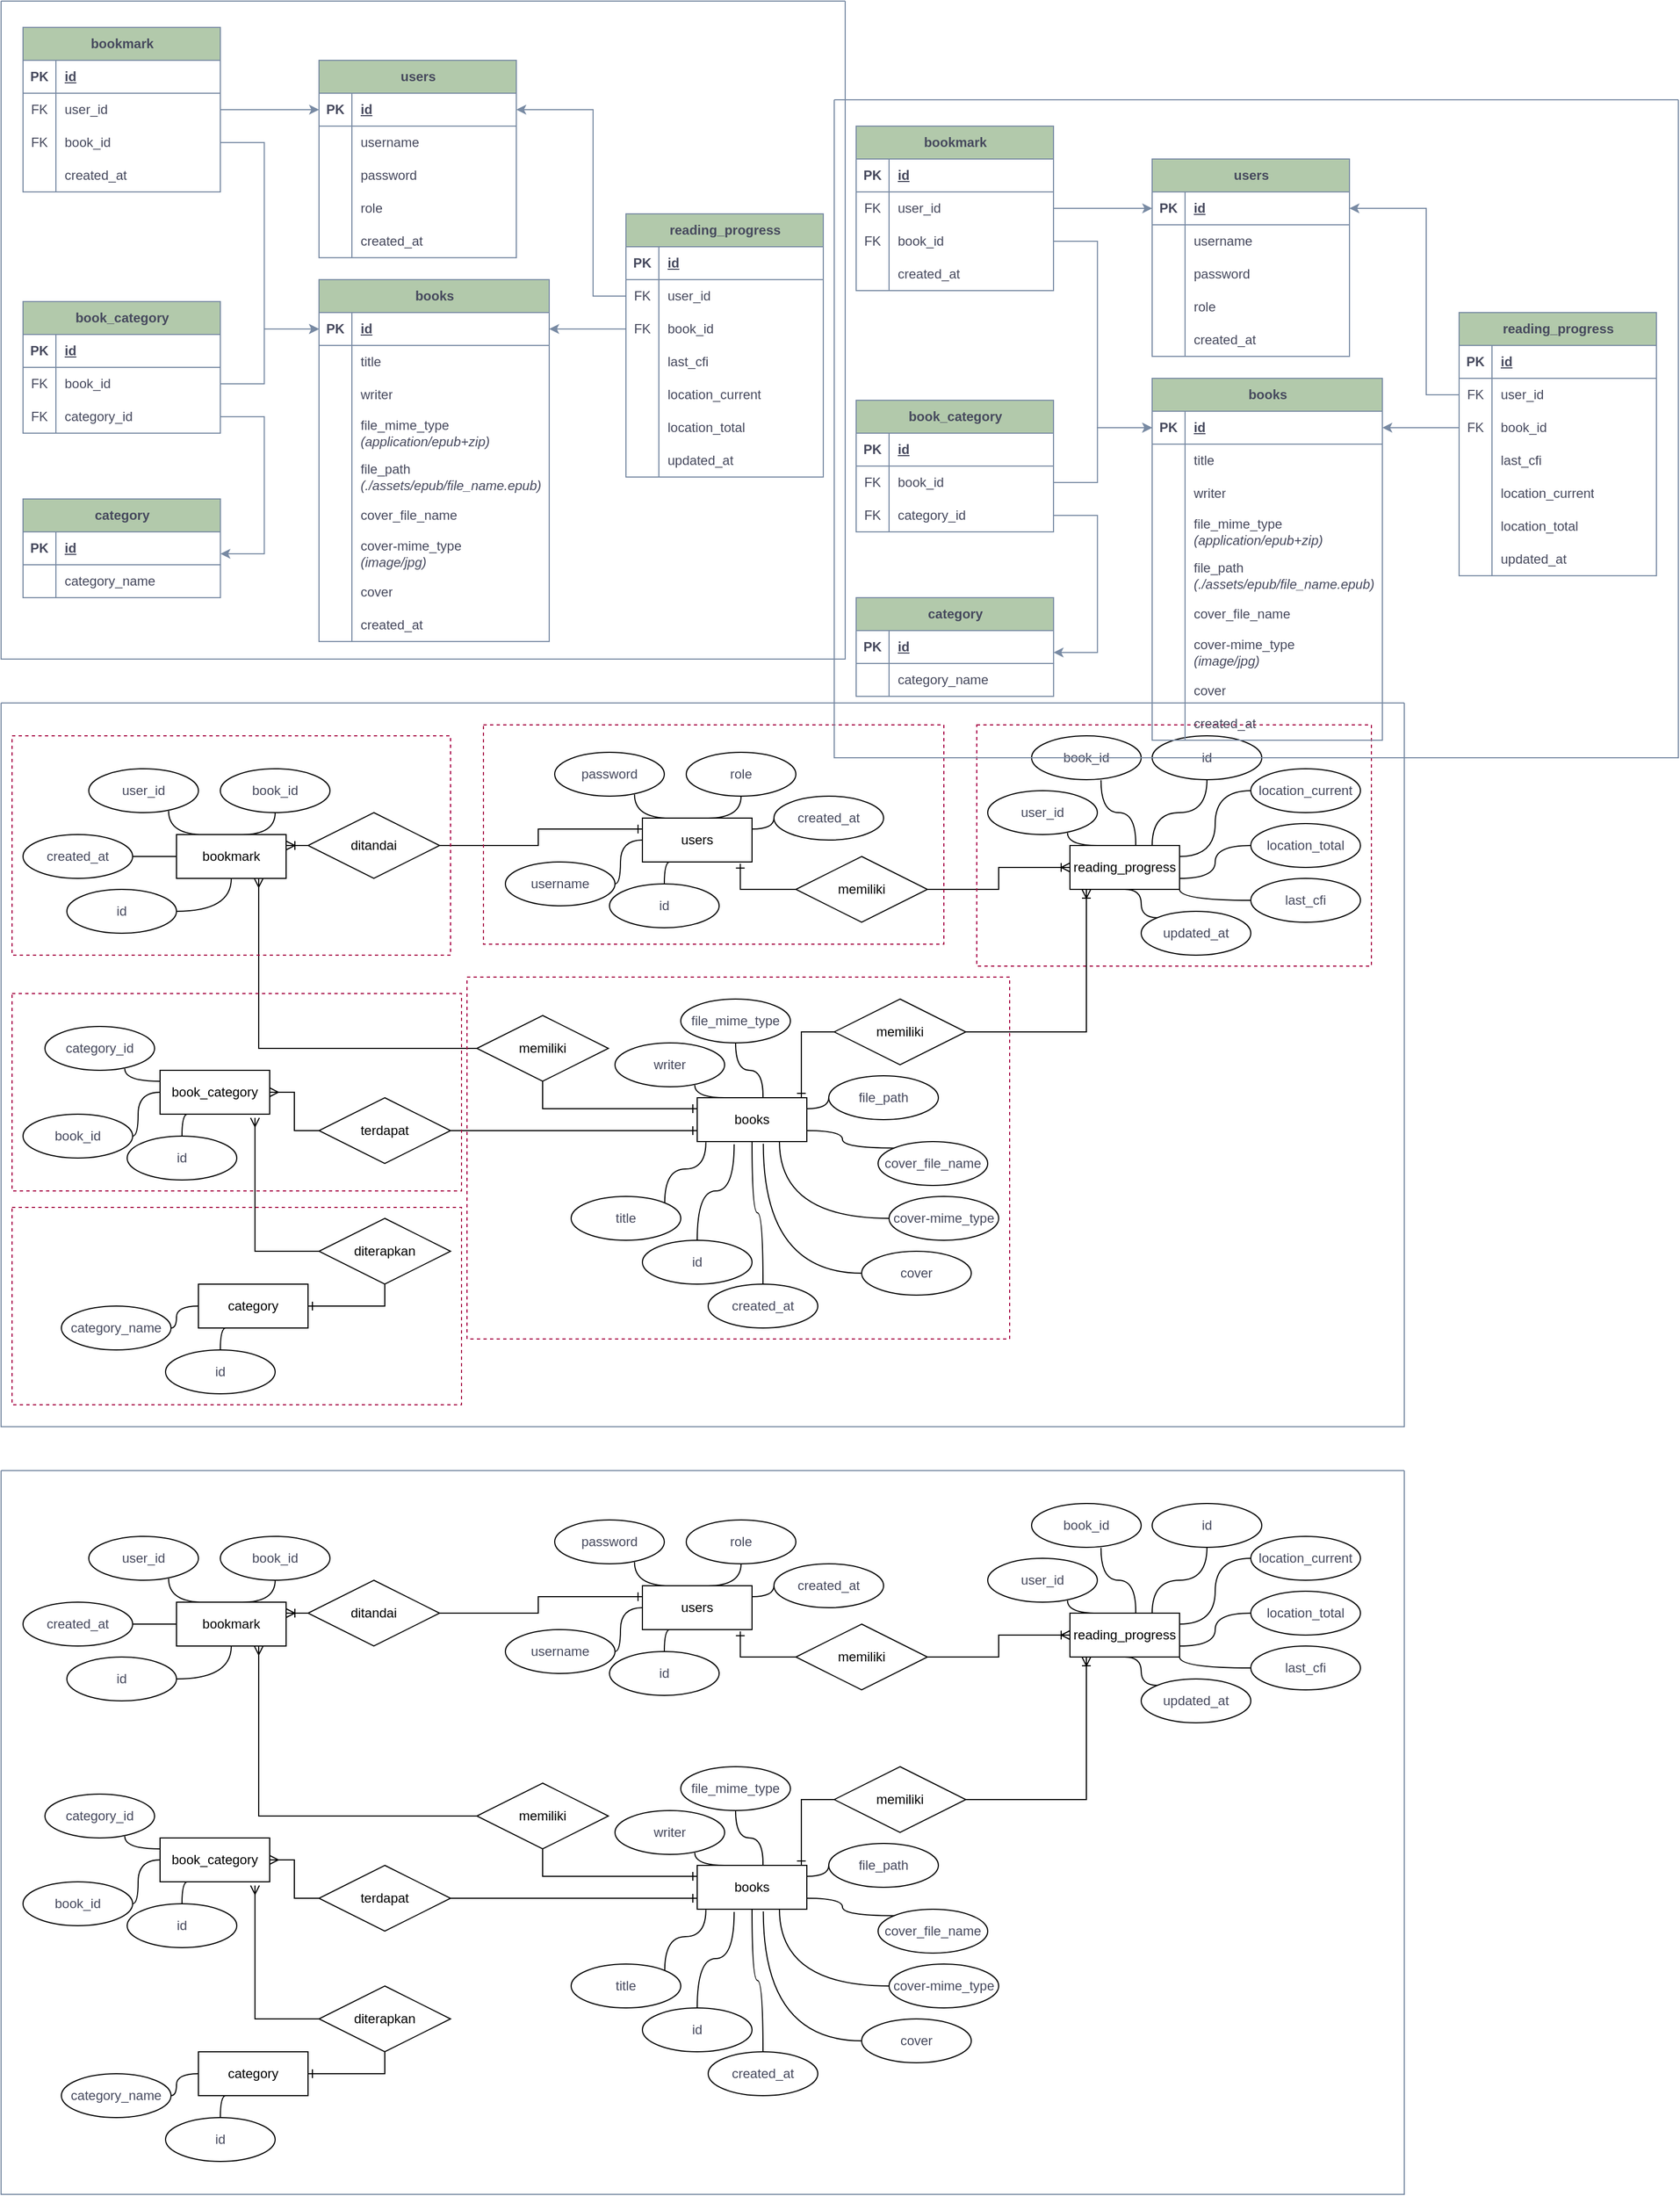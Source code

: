 <mxfile version="28.2.5">
  <diagram name="Page-1" id="LnfdQNhDFXMSPC-WTUYB">
    <mxGraphModel dx="2454" dy="1191" grid="1" gridSize="10" guides="1" tooltips="1" connect="1" arrows="1" fold="1" page="1" pageScale="1" pageWidth="850" pageHeight="1100" math="0" shadow="0">
      <root>
        <mxCell id="0" />
        <mxCell id="1" parent="0" />
        <mxCell id="zRi4qjUtURZeb13-JNOz-215" value="" style="swimlane;startSize=0;strokeColor=#788AA3;fontColor=#46495D;fillColor=#B2C9AB;" vertex="1" parent="1">
          <mxGeometry width="770" height="600" as="geometry" />
        </mxCell>
        <mxCell id="zRi4qjUtURZeb13-JNOz-116" value="users" style="shape=table;startSize=30;container=1;collapsible=1;childLayout=tableLayout;fixedRows=1;rowLines=0;fontStyle=1;align=center;resizeLast=1;html=1;labelBackgroundColor=none;fillColor=#B2C9AB;strokeColor=#788AA3;fontColor=#46495D;" vertex="1" parent="zRi4qjUtURZeb13-JNOz-215">
          <mxGeometry x="290" y="54" width="180" height="180" as="geometry">
            <mxRectangle x="330" y="80" width="70" height="30" as="alternateBounds" />
          </mxGeometry>
        </mxCell>
        <mxCell id="zRi4qjUtURZeb13-JNOz-117" value="" style="shape=tableRow;horizontal=0;startSize=0;swimlaneHead=0;swimlaneBody=0;fillColor=none;collapsible=0;dropTarget=0;points=[[0,0.5],[1,0.5]];portConstraint=eastwest;top=0;left=0;right=0;bottom=1;labelBackgroundColor=none;strokeColor=#788AA3;fontColor=#46495D;" vertex="1" parent="zRi4qjUtURZeb13-JNOz-116">
          <mxGeometry y="30" width="180" height="30" as="geometry" />
        </mxCell>
        <mxCell id="zRi4qjUtURZeb13-JNOz-118" value="PK" style="shape=partialRectangle;connectable=0;fillColor=none;top=0;left=0;bottom=0;right=0;fontStyle=1;overflow=hidden;whiteSpace=wrap;html=1;labelBackgroundColor=none;strokeColor=#788AA3;fontColor=#46495D;" vertex="1" parent="zRi4qjUtURZeb13-JNOz-117">
          <mxGeometry width="30" height="30" as="geometry">
            <mxRectangle width="30" height="30" as="alternateBounds" />
          </mxGeometry>
        </mxCell>
        <mxCell id="zRi4qjUtURZeb13-JNOz-119" value="id" style="shape=partialRectangle;connectable=0;fillColor=none;top=0;left=0;bottom=0;right=0;align=left;spacingLeft=6;fontStyle=5;overflow=hidden;whiteSpace=wrap;html=1;labelBackgroundColor=none;strokeColor=#788AA3;fontColor=#46495D;" vertex="1" parent="zRi4qjUtURZeb13-JNOz-117">
          <mxGeometry x="30" width="150" height="30" as="geometry">
            <mxRectangle width="150" height="30" as="alternateBounds" />
          </mxGeometry>
        </mxCell>
        <mxCell id="zRi4qjUtURZeb13-JNOz-120" value="" style="shape=tableRow;horizontal=0;startSize=0;swimlaneHead=0;swimlaneBody=0;fillColor=none;collapsible=0;dropTarget=0;points=[[0,0.5],[1,0.5]];portConstraint=eastwest;top=0;left=0;right=0;bottom=0;labelBackgroundColor=none;strokeColor=#788AA3;fontColor=#46495D;" vertex="1" parent="zRi4qjUtURZeb13-JNOz-116">
          <mxGeometry y="60" width="180" height="30" as="geometry" />
        </mxCell>
        <mxCell id="zRi4qjUtURZeb13-JNOz-121" value="" style="shape=partialRectangle;connectable=0;fillColor=none;top=0;left=0;bottom=0;right=0;editable=1;overflow=hidden;whiteSpace=wrap;html=1;labelBackgroundColor=none;strokeColor=#788AA3;fontColor=#46495D;" vertex="1" parent="zRi4qjUtURZeb13-JNOz-120">
          <mxGeometry width="30" height="30" as="geometry">
            <mxRectangle width="30" height="30" as="alternateBounds" />
          </mxGeometry>
        </mxCell>
        <mxCell id="zRi4qjUtURZeb13-JNOz-122" value="username" style="shape=partialRectangle;connectable=0;fillColor=none;top=0;left=0;bottom=0;right=0;align=left;spacingLeft=6;overflow=hidden;whiteSpace=wrap;html=1;labelBackgroundColor=none;strokeColor=#788AA3;fontColor=#46495D;" vertex="1" parent="zRi4qjUtURZeb13-JNOz-120">
          <mxGeometry x="30" width="150" height="30" as="geometry">
            <mxRectangle width="150" height="30" as="alternateBounds" />
          </mxGeometry>
        </mxCell>
        <mxCell id="zRi4qjUtURZeb13-JNOz-123" value="" style="shape=tableRow;horizontal=0;startSize=0;swimlaneHead=0;swimlaneBody=0;fillColor=none;collapsible=0;dropTarget=0;points=[[0,0.5],[1,0.5]];portConstraint=eastwest;top=0;left=0;right=0;bottom=0;labelBackgroundColor=none;strokeColor=#788AA3;fontColor=#46495D;" vertex="1" parent="zRi4qjUtURZeb13-JNOz-116">
          <mxGeometry y="90" width="180" height="30" as="geometry" />
        </mxCell>
        <mxCell id="zRi4qjUtURZeb13-JNOz-124" value="" style="shape=partialRectangle;connectable=0;fillColor=none;top=0;left=0;bottom=0;right=0;editable=1;overflow=hidden;whiteSpace=wrap;html=1;labelBackgroundColor=none;strokeColor=#788AA3;fontColor=#46495D;" vertex="1" parent="zRi4qjUtURZeb13-JNOz-123">
          <mxGeometry width="30" height="30" as="geometry">
            <mxRectangle width="30" height="30" as="alternateBounds" />
          </mxGeometry>
        </mxCell>
        <mxCell id="zRi4qjUtURZeb13-JNOz-125" value="password" style="shape=partialRectangle;connectable=0;fillColor=none;top=0;left=0;bottom=0;right=0;align=left;spacingLeft=6;overflow=hidden;whiteSpace=wrap;html=1;labelBackgroundColor=none;strokeColor=#788AA3;fontColor=#46495D;" vertex="1" parent="zRi4qjUtURZeb13-JNOz-123">
          <mxGeometry x="30" width="150" height="30" as="geometry">
            <mxRectangle width="150" height="30" as="alternateBounds" />
          </mxGeometry>
        </mxCell>
        <mxCell id="zRi4qjUtURZeb13-JNOz-126" value="" style="shape=tableRow;horizontal=0;startSize=0;swimlaneHead=0;swimlaneBody=0;fillColor=none;collapsible=0;dropTarget=0;points=[[0,0.5],[1,0.5]];portConstraint=eastwest;top=0;left=0;right=0;bottom=0;labelBackgroundColor=none;strokeColor=#788AA3;fontColor=#46495D;" vertex="1" parent="zRi4qjUtURZeb13-JNOz-116">
          <mxGeometry y="120" width="180" height="30" as="geometry" />
        </mxCell>
        <mxCell id="zRi4qjUtURZeb13-JNOz-127" value="" style="shape=partialRectangle;connectable=0;fillColor=none;top=0;left=0;bottom=0;right=0;editable=1;overflow=hidden;whiteSpace=wrap;html=1;labelBackgroundColor=none;strokeColor=#788AA3;fontColor=#46495D;" vertex="1" parent="zRi4qjUtURZeb13-JNOz-126">
          <mxGeometry width="30" height="30" as="geometry">
            <mxRectangle width="30" height="30" as="alternateBounds" />
          </mxGeometry>
        </mxCell>
        <mxCell id="zRi4qjUtURZeb13-JNOz-128" value="role" style="shape=partialRectangle;connectable=0;fillColor=none;top=0;left=0;bottom=0;right=0;align=left;spacingLeft=6;overflow=hidden;whiteSpace=wrap;html=1;labelBackgroundColor=none;strokeColor=#788AA3;fontColor=#46495D;" vertex="1" parent="zRi4qjUtURZeb13-JNOz-126">
          <mxGeometry x="30" width="150" height="30" as="geometry">
            <mxRectangle width="150" height="30" as="alternateBounds" />
          </mxGeometry>
        </mxCell>
        <mxCell id="zRi4qjUtURZeb13-JNOz-527" style="shape=tableRow;horizontal=0;startSize=0;swimlaneHead=0;swimlaneBody=0;fillColor=none;collapsible=0;dropTarget=0;points=[[0,0.5],[1,0.5]];portConstraint=eastwest;top=0;left=0;right=0;bottom=0;labelBackgroundColor=none;strokeColor=#788AA3;fontColor=#46495D;" vertex="1" parent="zRi4qjUtURZeb13-JNOz-116">
          <mxGeometry y="150" width="180" height="30" as="geometry" />
        </mxCell>
        <mxCell id="zRi4qjUtURZeb13-JNOz-528" style="shape=partialRectangle;connectable=0;fillColor=none;top=0;left=0;bottom=0;right=0;editable=1;overflow=hidden;whiteSpace=wrap;html=1;labelBackgroundColor=none;strokeColor=#788AA3;fontColor=#46495D;" vertex="1" parent="zRi4qjUtURZeb13-JNOz-527">
          <mxGeometry width="30" height="30" as="geometry">
            <mxRectangle width="30" height="30" as="alternateBounds" />
          </mxGeometry>
        </mxCell>
        <mxCell id="zRi4qjUtURZeb13-JNOz-529" value="created_at" style="shape=partialRectangle;connectable=0;fillColor=none;top=0;left=0;bottom=0;right=0;align=left;spacingLeft=6;overflow=hidden;whiteSpace=wrap;html=1;labelBackgroundColor=none;strokeColor=#788AA3;fontColor=#46495D;" vertex="1" parent="zRi4qjUtURZeb13-JNOz-527">
          <mxGeometry x="30" width="150" height="30" as="geometry">
            <mxRectangle width="150" height="30" as="alternateBounds" />
          </mxGeometry>
        </mxCell>
        <mxCell id="zRi4qjUtURZeb13-JNOz-129" value="books" style="shape=table;startSize=30;container=1;collapsible=1;childLayout=tableLayout;fixedRows=1;rowLines=0;fontStyle=1;align=center;resizeLast=1;html=1;labelBackgroundColor=none;fillColor=#B2C9AB;strokeColor=#788AA3;fontColor=#46495D;" vertex="1" parent="zRi4qjUtURZeb13-JNOz-215">
          <mxGeometry x="290" y="254" width="210" height="330" as="geometry" />
        </mxCell>
        <mxCell id="zRi4qjUtURZeb13-JNOz-130" value="" style="shape=tableRow;horizontal=0;startSize=0;swimlaneHead=0;swimlaneBody=0;fillColor=none;collapsible=0;dropTarget=0;points=[[0,0.5],[1,0.5]];portConstraint=eastwest;top=0;left=0;right=0;bottom=1;labelBackgroundColor=none;strokeColor=#788AA3;fontColor=#46495D;" vertex="1" parent="zRi4qjUtURZeb13-JNOz-129">
          <mxGeometry y="30" width="210" height="30" as="geometry" />
        </mxCell>
        <mxCell id="zRi4qjUtURZeb13-JNOz-131" value="PK" style="shape=partialRectangle;connectable=0;fillColor=none;top=0;left=0;bottom=0;right=0;fontStyle=1;overflow=hidden;whiteSpace=wrap;html=1;labelBackgroundColor=none;strokeColor=#788AA3;fontColor=#46495D;" vertex="1" parent="zRi4qjUtURZeb13-JNOz-130">
          <mxGeometry width="30" height="30" as="geometry">
            <mxRectangle width="30" height="30" as="alternateBounds" />
          </mxGeometry>
        </mxCell>
        <mxCell id="zRi4qjUtURZeb13-JNOz-132" value="id" style="shape=partialRectangle;connectable=0;fillColor=none;top=0;left=0;bottom=0;right=0;align=left;spacingLeft=6;fontStyle=5;overflow=hidden;whiteSpace=wrap;html=1;labelBackgroundColor=none;strokeColor=#788AA3;fontColor=#46495D;" vertex="1" parent="zRi4qjUtURZeb13-JNOz-130">
          <mxGeometry x="30" width="180" height="30" as="geometry">
            <mxRectangle width="180" height="30" as="alternateBounds" />
          </mxGeometry>
        </mxCell>
        <mxCell id="zRi4qjUtURZeb13-JNOz-133" value="" style="shape=tableRow;horizontal=0;startSize=0;swimlaneHead=0;swimlaneBody=0;fillColor=none;collapsible=0;dropTarget=0;points=[[0,0.5],[1,0.5]];portConstraint=eastwest;top=0;left=0;right=0;bottom=0;labelBackgroundColor=none;strokeColor=#788AA3;fontColor=#46495D;" vertex="1" parent="zRi4qjUtURZeb13-JNOz-129">
          <mxGeometry y="60" width="210" height="30" as="geometry" />
        </mxCell>
        <mxCell id="zRi4qjUtURZeb13-JNOz-134" value="" style="shape=partialRectangle;connectable=0;fillColor=none;top=0;left=0;bottom=0;right=0;editable=1;overflow=hidden;whiteSpace=wrap;html=1;labelBackgroundColor=none;strokeColor=#788AA3;fontColor=#46495D;" vertex="1" parent="zRi4qjUtURZeb13-JNOz-133">
          <mxGeometry width="30" height="30" as="geometry">
            <mxRectangle width="30" height="30" as="alternateBounds" />
          </mxGeometry>
        </mxCell>
        <mxCell id="zRi4qjUtURZeb13-JNOz-135" value="title" style="shape=partialRectangle;connectable=0;fillColor=none;top=0;left=0;bottom=0;right=0;align=left;spacingLeft=6;overflow=hidden;whiteSpace=wrap;html=1;labelBackgroundColor=none;strokeColor=#788AA3;fontColor=#46495D;" vertex="1" parent="zRi4qjUtURZeb13-JNOz-133">
          <mxGeometry x="30" width="180" height="30" as="geometry">
            <mxRectangle width="180" height="30" as="alternateBounds" />
          </mxGeometry>
        </mxCell>
        <mxCell id="zRi4qjUtURZeb13-JNOz-136" value="" style="shape=tableRow;horizontal=0;startSize=0;swimlaneHead=0;swimlaneBody=0;fillColor=none;collapsible=0;dropTarget=0;points=[[0,0.5],[1,0.5]];portConstraint=eastwest;top=0;left=0;right=0;bottom=0;labelBackgroundColor=none;strokeColor=#788AA3;fontColor=#46495D;" vertex="1" parent="zRi4qjUtURZeb13-JNOz-129">
          <mxGeometry y="90" width="210" height="30" as="geometry" />
        </mxCell>
        <mxCell id="zRi4qjUtURZeb13-JNOz-137" value="" style="shape=partialRectangle;connectable=0;fillColor=none;top=0;left=0;bottom=0;right=0;editable=1;overflow=hidden;whiteSpace=wrap;html=1;labelBackgroundColor=none;strokeColor=#788AA3;fontColor=#46495D;" vertex="1" parent="zRi4qjUtURZeb13-JNOz-136">
          <mxGeometry width="30" height="30" as="geometry">
            <mxRectangle width="30" height="30" as="alternateBounds" />
          </mxGeometry>
        </mxCell>
        <mxCell id="zRi4qjUtURZeb13-JNOz-138" value="writer" style="shape=partialRectangle;connectable=0;fillColor=none;top=0;left=0;bottom=0;right=0;align=left;spacingLeft=6;overflow=hidden;whiteSpace=wrap;html=1;labelBackgroundColor=none;strokeColor=#788AA3;fontColor=#46495D;" vertex="1" parent="zRi4qjUtURZeb13-JNOz-136">
          <mxGeometry x="30" width="180" height="30" as="geometry">
            <mxRectangle width="180" height="30" as="alternateBounds" />
          </mxGeometry>
        </mxCell>
        <mxCell id="zRi4qjUtURZeb13-JNOz-139" value="" style="shape=tableRow;horizontal=0;startSize=0;swimlaneHead=0;swimlaneBody=0;fillColor=none;collapsible=0;dropTarget=0;points=[[0,0.5],[1,0.5]];portConstraint=eastwest;top=0;left=0;right=0;bottom=0;labelBackgroundColor=none;strokeColor=#788AA3;fontColor=#46495D;" vertex="1" parent="zRi4qjUtURZeb13-JNOz-129">
          <mxGeometry y="120" width="210" height="40" as="geometry" />
        </mxCell>
        <mxCell id="zRi4qjUtURZeb13-JNOz-140" value="" style="shape=partialRectangle;connectable=0;fillColor=none;top=0;left=0;bottom=0;right=0;editable=1;overflow=hidden;whiteSpace=wrap;html=1;labelBackgroundColor=none;strokeColor=#788AA3;fontColor=#46495D;" vertex="1" parent="zRi4qjUtURZeb13-JNOz-139">
          <mxGeometry width="30" height="40" as="geometry">
            <mxRectangle width="30" height="40" as="alternateBounds" />
          </mxGeometry>
        </mxCell>
        <mxCell id="zRi4qjUtURZeb13-JNOz-141" value="&lt;font&gt;file_mime_type &lt;i&gt;(application/epub+zip)&lt;/i&gt;&lt;/font&gt;" style="shape=partialRectangle;connectable=0;fillColor=none;top=0;left=0;bottom=0;right=0;align=left;spacingLeft=6;overflow=hidden;whiteSpace=wrap;html=1;labelBackgroundColor=none;strokeColor=#788AA3;fontColor=#46495D;" vertex="1" parent="zRi4qjUtURZeb13-JNOz-139">
          <mxGeometry x="30" width="180" height="40" as="geometry">
            <mxRectangle width="180" height="40" as="alternateBounds" />
          </mxGeometry>
        </mxCell>
        <mxCell id="zRi4qjUtURZeb13-JNOz-142" style="shape=tableRow;horizontal=0;startSize=0;swimlaneHead=0;swimlaneBody=0;fillColor=none;collapsible=0;dropTarget=0;points=[[0,0.5],[1,0.5]];portConstraint=eastwest;top=0;left=0;right=0;bottom=0;labelBackgroundColor=none;strokeColor=#788AA3;fontColor=#46495D;" vertex="1" parent="zRi4qjUtURZeb13-JNOz-129">
          <mxGeometry y="160" width="210" height="40" as="geometry" />
        </mxCell>
        <mxCell id="zRi4qjUtURZeb13-JNOz-143" style="shape=partialRectangle;connectable=0;fillColor=none;top=0;left=0;bottom=0;right=0;editable=1;overflow=hidden;whiteSpace=wrap;html=1;labelBackgroundColor=none;strokeColor=#788AA3;fontColor=#46495D;" vertex="1" parent="zRi4qjUtURZeb13-JNOz-142">
          <mxGeometry width="30" height="40" as="geometry">
            <mxRectangle width="30" height="40" as="alternateBounds" />
          </mxGeometry>
        </mxCell>
        <mxCell id="zRi4qjUtURZeb13-JNOz-144" value="file_path&lt;div&gt;&lt;i&gt;(./assets/epub/file_name.epub)&lt;/i&gt;&lt;/div&gt;" style="shape=partialRectangle;connectable=0;fillColor=none;top=0;left=0;bottom=0;right=0;align=left;spacingLeft=6;overflow=hidden;whiteSpace=wrap;html=1;labelBackgroundColor=none;strokeColor=#788AA3;fontColor=#46495D;" vertex="1" parent="zRi4qjUtURZeb13-JNOz-142">
          <mxGeometry x="30" width="180" height="40" as="geometry">
            <mxRectangle width="180" height="40" as="alternateBounds" />
          </mxGeometry>
        </mxCell>
        <mxCell id="zRi4qjUtURZeb13-JNOz-145" style="shape=tableRow;horizontal=0;startSize=0;swimlaneHead=0;swimlaneBody=0;fillColor=none;collapsible=0;dropTarget=0;points=[[0,0.5],[1,0.5]];portConstraint=eastwest;top=0;left=0;right=0;bottom=0;labelBackgroundColor=none;strokeColor=#788AA3;fontColor=#46495D;" vertex="1" parent="zRi4qjUtURZeb13-JNOz-129">
          <mxGeometry y="200" width="210" height="30" as="geometry" />
        </mxCell>
        <mxCell id="zRi4qjUtURZeb13-JNOz-146" style="shape=partialRectangle;connectable=0;fillColor=none;top=0;left=0;bottom=0;right=0;editable=1;overflow=hidden;whiteSpace=wrap;html=1;labelBackgroundColor=none;strokeColor=#788AA3;fontColor=#46495D;" vertex="1" parent="zRi4qjUtURZeb13-JNOz-145">
          <mxGeometry width="30" height="30" as="geometry">
            <mxRectangle width="30" height="30" as="alternateBounds" />
          </mxGeometry>
        </mxCell>
        <mxCell id="zRi4qjUtURZeb13-JNOz-147" value="cover_file_name" style="shape=partialRectangle;connectable=0;fillColor=none;top=0;left=0;bottom=0;right=0;align=left;spacingLeft=6;overflow=hidden;whiteSpace=wrap;html=1;labelBackgroundColor=none;strokeColor=#788AA3;fontColor=#46495D;" vertex="1" parent="zRi4qjUtURZeb13-JNOz-145">
          <mxGeometry x="30" width="180" height="30" as="geometry">
            <mxRectangle width="180" height="30" as="alternateBounds" />
          </mxGeometry>
        </mxCell>
        <mxCell id="zRi4qjUtURZeb13-JNOz-148" style="shape=tableRow;horizontal=0;startSize=0;swimlaneHead=0;swimlaneBody=0;fillColor=none;collapsible=0;dropTarget=0;points=[[0,0.5],[1,0.5]];portConstraint=eastwest;top=0;left=0;right=0;bottom=0;labelBackgroundColor=none;strokeColor=#788AA3;fontColor=#46495D;" vertex="1" parent="zRi4qjUtURZeb13-JNOz-129">
          <mxGeometry y="230" width="210" height="40" as="geometry" />
        </mxCell>
        <mxCell id="zRi4qjUtURZeb13-JNOz-149" style="shape=partialRectangle;connectable=0;fillColor=none;top=0;left=0;bottom=0;right=0;editable=1;overflow=hidden;whiteSpace=wrap;html=1;labelBackgroundColor=none;strokeColor=#788AA3;fontColor=#46495D;" vertex="1" parent="zRi4qjUtURZeb13-JNOz-148">
          <mxGeometry width="30" height="40" as="geometry">
            <mxRectangle width="30" height="40" as="alternateBounds" />
          </mxGeometry>
        </mxCell>
        <mxCell id="zRi4qjUtURZeb13-JNOz-150" value="cover-mime_type&lt;div&gt;&lt;i&gt;(image/jpg)&lt;/i&gt;&lt;/div&gt;" style="shape=partialRectangle;connectable=0;fillColor=none;top=0;left=0;bottom=0;right=0;align=left;spacingLeft=6;overflow=hidden;whiteSpace=wrap;html=1;labelBackgroundColor=none;strokeColor=#788AA3;fontColor=#46495D;" vertex="1" parent="zRi4qjUtURZeb13-JNOz-148">
          <mxGeometry x="30" width="180" height="40" as="geometry">
            <mxRectangle width="180" height="40" as="alternateBounds" />
          </mxGeometry>
        </mxCell>
        <mxCell id="zRi4qjUtURZeb13-JNOz-151" style="shape=tableRow;horizontal=0;startSize=0;swimlaneHead=0;swimlaneBody=0;fillColor=none;collapsible=0;dropTarget=0;points=[[0,0.5],[1,0.5]];portConstraint=eastwest;top=0;left=0;right=0;bottom=0;labelBackgroundColor=none;strokeColor=#788AA3;fontColor=#46495D;" vertex="1" parent="zRi4qjUtURZeb13-JNOz-129">
          <mxGeometry y="270" width="210" height="30" as="geometry" />
        </mxCell>
        <mxCell id="zRi4qjUtURZeb13-JNOz-152" style="shape=partialRectangle;connectable=0;fillColor=none;top=0;left=0;bottom=0;right=0;editable=1;overflow=hidden;whiteSpace=wrap;html=1;labelBackgroundColor=none;strokeColor=#788AA3;fontColor=#46495D;" vertex="1" parent="zRi4qjUtURZeb13-JNOz-151">
          <mxGeometry width="30" height="30" as="geometry">
            <mxRectangle width="30" height="30" as="alternateBounds" />
          </mxGeometry>
        </mxCell>
        <mxCell id="zRi4qjUtURZeb13-JNOz-153" value="cover" style="shape=partialRectangle;connectable=0;fillColor=none;top=0;left=0;bottom=0;right=0;align=left;spacingLeft=6;overflow=hidden;whiteSpace=wrap;html=1;labelBackgroundColor=none;strokeColor=#788AA3;fontColor=#46495D;" vertex="1" parent="zRi4qjUtURZeb13-JNOz-151">
          <mxGeometry x="30" width="180" height="30" as="geometry">
            <mxRectangle width="180" height="30" as="alternateBounds" />
          </mxGeometry>
        </mxCell>
        <mxCell id="zRi4qjUtURZeb13-JNOz-154" style="shape=tableRow;horizontal=0;startSize=0;swimlaneHead=0;swimlaneBody=0;fillColor=none;collapsible=0;dropTarget=0;points=[[0,0.5],[1,0.5]];portConstraint=eastwest;top=0;left=0;right=0;bottom=0;labelBackgroundColor=none;strokeColor=#788AA3;fontColor=#46495D;" vertex="1" parent="zRi4qjUtURZeb13-JNOz-129">
          <mxGeometry y="300" width="210" height="30" as="geometry" />
        </mxCell>
        <mxCell id="zRi4qjUtURZeb13-JNOz-155" style="shape=partialRectangle;connectable=0;fillColor=none;top=0;left=0;bottom=0;right=0;editable=1;overflow=hidden;whiteSpace=wrap;html=1;labelBackgroundColor=none;strokeColor=#788AA3;fontColor=#46495D;" vertex="1" parent="zRi4qjUtURZeb13-JNOz-154">
          <mxGeometry width="30" height="30" as="geometry">
            <mxRectangle width="30" height="30" as="alternateBounds" />
          </mxGeometry>
        </mxCell>
        <mxCell id="zRi4qjUtURZeb13-JNOz-156" value="created_at" style="shape=partialRectangle;connectable=0;fillColor=none;top=0;left=0;bottom=0;right=0;align=left;spacingLeft=6;overflow=hidden;whiteSpace=wrap;html=1;labelBackgroundColor=none;strokeColor=#788AA3;fontColor=#46495D;" vertex="1" parent="zRi4qjUtURZeb13-JNOz-154">
          <mxGeometry x="30" width="180" height="30" as="geometry">
            <mxRectangle width="180" height="30" as="alternateBounds" />
          </mxGeometry>
        </mxCell>
        <mxCell id="zRi4qjUtURZeb13-JNOz-157" value="reading_progress" style="shape=table;startSize=30;container=1;collapsible=1;childLayout=tableLayout;fixedRows=1;rowLines=0;fontStyle=1;align=center;resizeLast=1;html=1;labelBackgroundColor=none;fillColor=#B2C9AB;strokeColor=#788AA3;fontColor=#46495D;" vertex="1" parent="zRi4qjUtURZeb13-JNOz-215">
          <mxGeometry x="570" y="194" width="180" height="240" as="geometry" />
        </mxCell>
        <mxCell id="zRi4qjUtURZeb13-JNOz-158" value="" style="shape=tableRow;horizontal=0;startSize=0;swimlaneHead=0;swimlaneBody=0;fillColor=none;collapsible=0;dropTarget=0;points=[[0,0.5],[1,0.5]];portConstraint=eastwest;top=0;left=0;right=0;bottom=1;labelBackgroundColor=none;strokeColor=#788AA3;fontColor=#46495D;" vertex="1" parent="zRi4qjUtURZeb13-JNOz-157">
          <mxGeometry y="30" width="180" height="30" as="geometry" />
        </mxCell>
        <mxCell id="zRi4qjUtURZeb13-JNOz-159" value="PK" style="shape=partialRectangle;connectable=0;fillColor=none;top=0;left=0;bottom=0;right=0;fontStyle=1;overflow=hidden;whiteSpace=wrap;html=1;labelBackgroundColor=none;strokeColor=#788AA3;fontColor=#46495D;" vertex="1" parent="zRi4qjUtURZeb13-JNOz-158">
          <mxGeometry width="30" height="30" as="geometry">
            <mxRectangle width="30" height="30" as="alternateBounds" />
          </mxGeometry>
        </mxCell>
        <mxCell id="zRi4qjUtURZeb13-JNOz-160" value="id" style="shape=partialRectangle;connectable=0;fillColor=none;top=0;left=0;bottom=0;right=0;align=left;spacingLeft=6;fontStyle=5;overflow=hidden;whiteSpace=wrap;html=1;labelBackgroundColor=none;strokeColor=#788AA3;fontColor=#46495D;" vertex="1" parent="zRi4qjUtURZeb13-JNOz-158">
          <mxGeometry x="30" width="150" height="30" as="geometry">
            <mxRectangle width="150" height="30" as="alternateBounds" />
          </mxGeometry>
        </mxCell>
        <mxCell id="zRi4qjUtURZeb13-JNOz-161" value="" style="shape=tableRow;horizontal=0;startSize=0;swimlaneHead=0;swimlaneBody=0;fillColor=none;collapsible=0;dropTarget=0;points=[[0,0.5],[1,0.5]];portConstraint=eastwest;top=0;left=0;right=0;bottom=0;labelBackgroundColor=none;strokeColor=#788AA3;fontColor=#46495D;" vertex="1" parent="zRi4qjUtURZeb13-JNOz-157">
          <mxGeometry y="60" width="180" height="30" as="geometry" />
        </mxCell>
        <mxCell id="zRi4qjUtURZeb13-JNOz-162" value="FK" style="shape=partialRectangle;connectable=0;fillColor=none;top=0;left=0;bottom=0;right=0;editable=1;overflow=hidden;whiteSpace=wrap;html=1;labelBackgroundColor=none;strokeColor=#788AA3;fontColor=#46495D;" vertex="1" parent="zRi4qjUtURZeb13-JNOz-161">
          <mxGeometry width="30" height="30" as="geometry">
            <mxRectangle width="30" height="30" as="alternateBounds" />
          </mxGeometry>
        </mxCell>
        <mxCell id="zRi4qjUtURZeb13-JNOz-163" value="user_id" style="shape=partialRectangle;connectable=0;fillColor=none;top=0;left=0;bottom=0;right=0;align=left;spacingLeft=6;overflow=hidden;whiteSpace=wrap;html=1;labelBackgroundColor=none;strokeColor=#788AA3;fontColor=#46495D;" vertex="1" parent="zRi4qjUtURZeb13-JNOz-161">
          <mxGeometry x="30" width="150" height="30" as="geometry">
            <mxRectangle width="150" height="30" as="alternateBounds" />
          </mxGeometry>
        </mxCell>
        <mxCell id="zRi4qjUtURZeb13-JNOz-164" value="" style="shape=tableRow;horizontal=0;startSize=0;swimlaneHead=0;swimlaneBody=0;fillColor=none;collapsible=0;dropTarget=0;points=[[0,0.5],[1,0.5]];portConstraint=eastwest;top=0;left=0;right=0;bottom=0;labelBackgroundColor=none;strokeColor=#788AA3;fontColor=#46495D;" vertex="1" parent="zRi4qjUtURZeb13-JNOz-157">
          <mxGeometry y="90" width="180" height="30" as="geometry" />
        </mxCell>
        <mxCell id="zRi4qjUtURZeb13-JNOz-165" value="FK" style="shape=partialRectangle;connectable=0;fillColor=none;top=0;left=0;bottom=0;right=0;editable=1;overflow=hidden;whiteSpace=wrap;html=1;labelBackgroundColor=none;strokeColor=#788AA3;fontColor=#46495D;" vertex="1" parent="zRi4qjUtURZeb13-JNOz-164">
          <mxGeometry width="30" height="30" as="geometry">
            <mxRectangle width="30" height="30" as="alternateBounds" />
          </mxGeometry>
        </mxCell>
        <mxCell id="zRi4qjUtURZeb13-JNOz-166" value="book_id" style="shape=partialRectangle;connectable=0;fillColor=none;top=0;left=0;bottom=0;right=0;align=left;spacingLeft=6;overflow=hidden;whiteSpace=wrap;html=1;labelBackgroundColor=none;strokeColor=#788AA3;fontColor=#46495D;" vertex="1" parent="zRi4qjUtURZeb13-JNOz-164">
          <mxGeometry x="30" width="150" height="30" as="geometry">
            <mxRectangle width="150" height="30" as="alternateBounds" />
          </mxGeometry>
        </mxCell>
        <mxCell id="zRi4qjUtURZeb13-JNOz-167" value="" style="shape=tableRow;horizontal=0;startSize=0;swimlaneHead=0;swimlaneBody=0;fillColor=none;collapsible=0;dropTarget=0;points=[[0,0.5],[1,0.5]];portConstraint=eastwest;top=0;left=0;right=0;bottom=0;labelBackgroundColor=none;strokeColor=#788AA3;fontColor=#46495D;" vertex="1" parent="zRi4qjUtURZeb13-JNOz-157">
          <mxGeometry y="120" width="180" height="30" as="geometry" />
        </mxCell>
        <mxCell id="zRi4qjUtURZeb13-JNOz-168" value="" style="shape=partialRectangle;connectable=0;fillColor=none;top=0;left=0;bottom=0;right=0;editable=1;overflow=hidden;whiteSpace=wrap;html=1;labelBackgroundColor=none;strokeColor=#788AA3;fontColor=#46495D;" vertex="1" parent="zRi4qjUtURZeb13-JNOz-167">
          <mxGeometry width="30" height="30" as="geometry">
            <mxRectangle width="30" height="30" as="alternateBounds" />
          </mxGeometry>
        </mxCell>
        <mxCell id="zRi4qjUtURZeb13-JNOz-169" value="last_cfi" style="shape=partialRectangle;connectable=0;fillColor=none;top=0;left=0;bottom=0;right=0;align=left;spacingLeft=6;overflow=hidden;whiteSpace=wrap;html=1;labelBackgroundColor=none;strokeColor=#788AA3;fontColor=#46495D;" vertex="1" parent="zRi4qjUtURZeb13-JNOz-167">
          <mxGeometry x="30" width="150" height="30" as="geometry">
            <mxRectangle width="150" height="30" as="alternateBounds" />
          </mxGeometry>
        </mxCell>
        <mxCell id="zRi4qjUtURZeb13-JNOz-170" style="shape=tableRow;horizontal=0;startSize=0;swimlaneHead=0;swimlaneBody=0;fillColor=none;collapsible=0;dropTarget=0;points=[[0,0.5],[1,0.5]];portConstraint=eastwest;top=0;left=0;right=0;bottom=0;labelBackgroundColor=none;strokeColor=#788AA3;fontColor=#46495D;" vertex="1" parent="zRi4qjUtURZeb13-JNOz-157">
          <mxGeometry y="150" width="180" height="30" as="geometry" />
        </mxCell>
        <mxCell id="zRi4qjUtURZeb13-JNOz-171" style="shape=partialRectangle;connectable=0;fillColor=none;top=0;left=0;bottom=0;right=0;editable=1;overflow=hidden;whiteSpace=wrap;html=1;labelBackgroundColor=none;strokeColor=#788AA3;fontColor=#46495D;" vertex="1" parent="zRi4qjUtURZeb13-JNOz-170">
          <mxGeometry width="30" height="30" as="geometry">
            <mxRectangle width="30" height="30" as="alternateBounds" />
          </mxGeometry>
        </mxCell>
        <mxCell id="zRi4qjUtURZeb13-JNOz-172" value="location_current" style="shape=partialRectangle;connectable=0;fillColor=none;top=0;left=0;bottom=0;right=0;align=left;spacingLeft=6;overflow=hidden;whiteSpace=wrap;html=1;labelBackgroundColor=none;strokeColor=#788AA3;fontColor=#46495D;" vertex="1" parent="zRi4qjUtURZeb13-JNOz-170">
          <mxGeometry x="30" width="150" height="30" as="geometry">
            <mxRectangle width="150" height="30" as="alternateBounds" />
          </mxGeometry>
        </mxCell>
        <mxCell id="zRi4qjUtURZeb13-JNOz-173" style="shape=tableRow;horizontal=0;startSize=0;swimlaneHead=0;swimlaneBody=0;fillColor=none;collapsible=0;dropTarget=0;points=[[0,0.5],[1,0.5]];portConstraint=eastwest;top=0;left=0;right=0;bottom=0;labelBackgroundColor=none;strokeColor=#788AA3;fontColor=#46495D;" vertex="1" parent="zRi4qjUtURZeb13-JNOz-157">
          <mxGeometry y="180" width="180" height="30" as="geometry" />
        </mxCell>
        <mxCell id="zRi4qjUtURZeb13-JNOz-174" style="shape=partialRectangle;connectable=0;fillColor=none;top=0;left=0;bottom=0;right=0;editable=1;overflow=hidden;whiteSpace=wrap;html=1;labelBackgroundColor=none;strokeColor=#788AA3;fontColor=#46495D;" vertex="1" parent="zRi4qjUtURZeb13-JNOz-173">
          <mxGeometry width="30" height="30" as="geometry">
            <mxRectangle width="30" height="30" as="alternateBounds" />
          </mxGeometry>
        </mxCell>
        <mxCell id="zRi4qjUtURZeb13-JNOz-175" value="location_total" style="shape=partialRectangle;connectable=0;fillColor=none;top=0;left=0;bottom=0;right=0;align=left;spacingLeft=6;overflow=hidden;whiteSpace=wrap;html=1;labelBackgroundColor=none;strokeColor=#788AA3;fontColor=#46495D;" vertex="1" parent="zRi4qjUtURZeb13-JNOz-173">
          <mxGeometry x="30" width="150" height="30" as="geometry">
            <mxRectangle width="150" height="30" as="alternateBounds" />
          </mxGeometry>
        </mxCell>
        <mxCell id="zRi4qjUtURZeb13-JNOz-176" style="shape=tableRow;horizontal=0;startSize=0;swimlaneHead=0;swimlaneBody=0;fillColor=none;collapsible=0;dropTarget=0;points=[[0,0.5],[1,0.5]];portConstraint=eastwest;top=0;left=0;right=0;bottom=0;labelBackgroundColor=none;strokeColor=#788AA3;fontColor=#46495D;" vertex="1" parent="zRi4qjUtURZeb13-JNOz-157">
          <mxGeometry y="210" width="180" height="30" as="geometry" />
        </mxCell>
        <mxCell id="zRi4qjUtURZeb13-JNOz-177" style="shape=partialRectangle;connectable=0;fillColor=none;top=0;left=0;bottom=0;right=0;editable=1;overflow=hidden;whiteSpace=wrap;html=1;labelBackgroundColor=none;strokeColor=#788AA3;fontColor=#46495D;" vertex="1" parent="zRi4qjUtURZeb13-JNOz-176">
          <mxGeometry width="30" height="30" as="geometry">
            <mxRectangle width="30" height="30" as="alternateBounds" />
          </mxGeometry>
        </mxCell>
        <mxCell id="zRi4qjUtURZeb13-JNOz-178" value="updated_at" style="shape=partialRectangle;connectable=0;fillColor=none;top=0;left=0;bottom=0;right=0;align=left;spacingLeft=6;overflow=hidden;whiteSpace=wrap;html=1;labelBackgroundColor=none;strokeColor=#788AA3;fontColor=#46495D;" vertex="1" parent="zRi4qjUtURZeb13-JNOz-176">
          <mxGeometry x="30" width="150" height="30" as="geometry">
            <mxRectangle width="150" height="30" as="alternateBounds" />
          </mxGeometry>
        </mxCell>
        <mxCell id="zRi4qjUtURZeb13-JNOz-179" style="edgeStyle=orthogonalEdgeStyle;rounded=0;orthogonalLoop=1;jettySize=auto;html=1;entryX=1;entryY=0.5;entryDx=0;entryDy=0;labelBackgroundColor=none;fontColor=default;strokeColor=#788AA3;" edge="1" parent="zRi4qjUtURZeb13-JNOz-215" source="zRi4qjUtURZeb13-JNOz-164" target="zRi4qjUtURZeb13-JNOz-130">
          <mxGeometry relative="1" as="geometry" />
        </mxCell>
        <mxCell id="zRi4qjUtURZeb13-JNOz-180" value="bookmark" style="shape=table;startSize=30;container=1;collapsible=1;childLayout=tableLayout;fixedRows=1;rowLines=0;fontStyle=1;align=center;resizeLast=1;html=1;labelBackgroundColor=none;fillColor=#B2C9AB;strokeColor=#788AA3;fontColor=#46495D;" vertex="1" parent="zRi4qjUtURZeb13-JNOz-215">
          <mxGeometry x="20" y="24" width="180" height="150" as="geometry" />
        </mxCell>
        <mxCell id="zRi4qjUtURZeb13-JNOz-181" value="" style="shape=tableRow;horizontal=0;startSize=0;swimlaneHead=0;swimlaneBody=0;fillColor=none;collapsible=0;dropTarget=0;points=[[0,0.5],[1,0.5]];portConstraint=eastwest;top=0;left=0;right=0;bottom=1;labelBackgroundColor=none;strokeColor=#788AA3;fontColor=#46495D;" vertex="1" parent="zRi4qjUtURZeb13-JNOz-180">
          <mxGeometry y="30" width="180" height="30" as="geometry" />
        </mxCell>
        <mxCell id="zRi4qjUtURZeb13-JNOz-182" value="PK" style="shape=partialRectangle;connectable=0;fillColor=none;top=0;left=0;bottom=0;right=0;fontStyle=1;overflow=hidden;whiteSpace=wrap;html=1;labelBackgroundColor=none;strokeColor=#788AA3;fontColor=#46495D;" vertex="1" parent="zRi4qjUtURZeb13-JNOz-181">
          <mxGeometry width="30" height="30" as="geometry">
            <mxRectangle width="30" height="30" as="alternateBounds" />
          </mxGeometry>
        </mxCell>
        <mxCell id="zRi4qjUtURZeb13-JNOz-183" value="id" style="shape=partialRectangle;connectable=0;fillColor=none;top=0;left=0;bottom=0;right=0;align=left;spacingLeft=6;fontStyle=5;overflow=hidden;whiteSpace=wrap;html=1;labelBackgroundColor=none;strokeColor=#788AA3;fontColor=#46495D;" vertex="1" parent="zRi4qjUtURZeb13-JNOz-181">
          <mxGeometry x="30" width="150" height="30" as="geometry">
            <mxRectangle width="150" height="30" as="alternateBounds" />
          </mxGeometry>
        </mxCell>
        <mxCell id="zRi4qjUtURZeb13-JNOz-184" value="" style="shape=tableRow;horizontal=0;startSize=0;swimlaneHead=0;swimlaneBody=0;fillColor=none;collapsible=0;dropTarget=0;points=[[0,0.5],[1,0.5]];portConstraint=eastwest;top=0;left=0;right=0;bottom=0;labelBackgroundColor=none;strokeColor=#788AA3;fontColor=#46495D;" vertex="1" parent="zRi4qjUtURZeb13-JNOz-180">
          <mxGeometry y="60" width="180" height="30" as="geometry" />
        </mxCell>
        <mxCell id="zRi4qjUtURZeb13-JNOz-185" value="FK" style="shape=partialRectangle;connectable=0;fillColor=none;top=0;left=0;bottom=0;right=0;editable=1;overflow=hidden;whiteSpace=wrap;html=1;labelBackgroundColor=none;strokeColor=#788AA3;fontColor=#46495D;" vertex="1" parent="zRi4qjUtURZeb13-JNOz-184">
          <mxGeometry width="30" height="30" as="geometry">
            <mxRectangle width="30" height="30" as="alternateBounds" />
          </mxGeometry>
        </mxCell>
        <mxCell id="zRi4qjUtURZeb13-JNOz-186" value="user_id" style="shape=partialRectangle;connectable=0;fillColor=none;top=0;left=0;bottom=0;right=0;align=left;spacingLeft=6;overflow=hidden;whiteSpace=wrap;html=1;labelBackgroundColor=none;strokeColor=#788AA3;fontColor=#46495D;" vertex="1" parent="zRi4qjUtURZeb13-JNOz-184">
          <mxGeometry x="30" width="150" height="30" as="geometry">
            <mxRectangle width="150" height="30" as="alternateBounds" />
          </mxGeometry>
        </mxCell>
        <mxCell id="zRi4qjUtURZeb13-JNOz-187" value="" style="shape=tableRow;horizontal=0;startSize=0;swimlaneHead=0;swimlaneBody=0;fillColor=none;collapsible=0;dropTarget=0;points=[[0,0.5],[1,0.5]];portConstraint=eastwest;top=0;left=0;right=0;bottom=0;labelBackgroundColor=none;strokeColor=#788AA3;fontColor=#46495D;" vertex="1" parent="zRi4qjUtURZeb13-JNOz-180">
          <mxGeometry y="90" width="180" height="30" as="geometry" />
        </mxCell>
        <mxCell id="zRi4qjUtURZeb13-JNOz-188" value="FK" style="shape=partialRectangle;connectable=0;fillColor=none;top=0;left=0;bottom=0;right=0;editable=1;overflow=hidden;whiteSpace=wrap;html=1;labelBackgroundColor=none;strokeColor=#788AA3;fontColor=#46495D;" vertex="1" parent="zRi4qjUtURZeb13-JNOz-187">
          <mxGeometry width="30" height="30" as="geometry">
            <mxRectangle width="30" height="30" as="alternateBounds" />
          </mxGeometry>
        </mxCell>
        <mxCell id="zRi4qjUtURZeb13-JNOz-189" value="book_id" style="shape=partialRectangle;connectable=0;fillColor=none;top=0;left=0;bottom=0;right=0;align=left;spacingLeft=6;overflow=hidden;whiteSpace=wrap;html=1;labelBackgroundColor=none;strokeColor=#788AA3;fontColor=#46495D;" vertex="1" parent="zRi4qjUtURZeb13-JNOz-187">
          <mxGeometry x="30" width="150" height="30" as="geometry">
            <mxRectangle width="150" height="30" as="alternateBounds" />
          </mxGeometry>
        </mxCell>
        <mxCell id="zRi4qjUtURZeb13-JNOz-190" value="" style="shape=tableRow;horizontal=0;startSize=0;swimlaneHead=0;swimlaneBody=0;fillColor=none;collapsible=0;dropTarget=0;points=[[0,0.5],[1,0.5]];portConstraint=eastwest;top=0;left=0;right=0;bottom=0;labelBackgroundColor=none;strokeColor=#788AA3;fontColor=#46495D;" vertex="1" parent="zRi4qjUtURZeb13-JNOz-180">
          <mxGeometry y="120" width="180" height="30" as="geometry" />
        </mxCell>
        <mxCell id="zRi4qjUtURZeb13-JNOz-191" value="" style="shape=partialRectangle;connectable=0;fillColor=none;top=0;left=0;bottom=0;right=0;editable=1;overflow=hidden;whiteSpace=wrap;html=1;labelBackgroundColor=none;strokeColor=#788AA3;fontColor=#46495D;" vertex="1" parent="zRi4qjUtURZeb13-JNOz-190">
          <mxGeometry width="30" height="30" as="geometry">
            <mxRectangle width="30" height="30" as="alternateBounds" />
          </mxGeometry>
        </mxCell>
        <mxCell id="zRi4qjUtURZeb13-JNOz-192" value="created_at" style="shape=partialRectangle;connectable=0;fillColor=none;top=0;left=0;bottom=0;right=0;align=left;spacingLeft=6;overflow=hidden;whiteSpace=wrap;html=1;labelBackgroundColor=none;strokeColor=#788AA3;fontColor=#46495D;" vertex="1" parent="zRi4qjUtURZeb13-JNOz-190">
          <mxGeometry x="30" width="150" height="30" as="geometry">
            <mxRectangle width="150" height="30" as="alternateBounds" />
          </mxGeometry>
        </mxCell>
        <mxCell id="zRi4qjUtURZeb13-JNOz-193" style="edgeStyle=orthogonalEdgeStyle;rounded=0;orthogonalLoop=1;jettySize=auto;html=1;entryX=0;entryY=0.5;entryDx=0;entryDy=0;labelBackgroundColor=none;fontColor=default;strokeColor=#788AA3;" edge="1" parent="zRi4qjUtURZeb13-JNOz-215" source="zRi4qjUtURZeb13-JNOz-184" target="zRi4qjUtURZeb13-JNOz-117">
          <mxGeometry relative="1" as="geometry" />
        </mxCell>
        <mxCell id="zRi4qjUtURZeb13-JNOz-194" style="edgeStyle=orthogonalEdgeStyle;rounded=0;orthogonalLoop=1;jettySize=auto;html=1;entryX=0;entryY=0.5;entryDx=0;entryDy=0;labelBackgroundColor=none;fontColor=default;strokeColor=#788AA3;" edge="1" parent="zRi4qjUtURZeb13-JNOz-215" source="zRi4qjUtURZeb13-JNOz-187" target="zRi4qjUtURZeb13-JNOz-130">
          <mxGeometry relative="1" as="geometry">
            <Array as="points">
              <mxPoint x="240.08" y="129" />
              <mxPoint x="240.08" y="299" />
            </Array>
          </mxGeometry>
        </mxCell>
        <mxCell id="zRi4qjUtURZeb13-JNOz-195" style="edgeStyle=orthogonalEdgeStyle;rounded=0;orthogonalLoop=1;jettySize=auto;html=1;entryX=1;entryY=0.5;entryDx=0;entryDy=0;labelBackgroundColor=none;fontColor=default;strokeColor=#788AA3;" edge="1" parent="zRi4qjUtURZeb13-JNOz-215" source="zRi4qjUtURZeb13-JNOz-161" target="zRi4qjUtURZeb13-JNOz-117">
          <mxGeometry relative="1" as="geometry">
            <Array as="points">
              <mxPoint x="540" y="269" />
              <mxPoint x="540" y="99" />
            </Array>
          </mxGeometry>
        </mxCell>
        <mxCell id="zRi4qjUtURZeb13-JNOz-196" value="category" style="shape=table;startSize=30;container=1;collapsible=1;childLayout=tableLayout;fixedRows=1;rowLines=0;fontStyle=1;align=center;resizeLast=1;html=1;labelBackgroundColor=none;fillColor=#B2C9AB;strokeColor=#788AA3;fontColor=#46495D;" vertex="1" parent="zRi4qjUtURZeb13-JNOz-215">
          <mxGeometry x="20" y="454" width="180.08" height="90" as="geometry" />
        </mxCell>
        <mxCell id="zRi4qjUtURZeb13-JNOz-197" value="" style="shape=tableRow;horizontal=0;startSize=0;swimlaneHead=0;swimlaneBody=0;fillColor=none;collapsible=0;dropTarget=0;points=[[0,0.5],[1,0.5]];portConstraint=eastwest;top=0;left=0;right=0;bottom=1;labelBackgroundColor=none;strokeColor=#788AA3;fontColor=#46495D;" vertex="1" parent="zRi4qjUtURZeb13-JNOz-196">
          <mxGeometry y="30" width="180.08" height="30" as="geometry" />
        </mxCell>
        <mxCell id="zRi4qjUtURZeb13-JNOz-198" value="PK" style="shape=partialRectangle;connectable=0;fillColor=none;top=0;left=0;bottom=0;right=0;fontStyle=1;overflow=hidden;whiteSpace=wrap;html=1;labelBackgroundColor=none;strokeColor=#788AA3;fontColor=#46495D;" vertex="1" parent="zRi4qjUtURZeb13-JNOz-197">
          <mxGeometry width="30" height="30" as="geometry">
            <mxRectangle width="30" height="30" as="alternateBounds" />
          </mxGeometry>
        </mxCell>
        <mxCell id="zRi4qjUtURZeb13-JNOz-199" value="id" style="shape=partialRectangle;connectable=0;fillColor=none;top=0;left=0;bottom=0;right=0;align=left;spacingLeft=6;fontStyle=5;overflow=hidden;whiteSpace=wrap;html=1;labelBackgroundColor=none;strokeColor=#788AA3;fontColor=#46495D;" vertex="1" parent="zRi4qjUtURZeb13-JNOz-197">
          <mxGeometry x="30" width="150.08" height="30" as="geometry">
            <mxRectangle width="150.08" height="30" as="alternateBounds" />
          </mxGeometry>
        </mxCell>
        <mxCell id="zRi4qjUtURZeb13-JNOz-200" value="" style="shape=tableRow;horizontal=0;startSize=0;swimlaneHead=0;swimlaneBody=0;fillColor=none;collapsible=0;dropTarget=0;points=[[0,0.5],[1,0.5]];portConstraint=eastwest;top=0;left=0;right=0;bottom=0;labelBackgroundColor=none;strokeColor=#788AA3;fontColor=#46495D;" vertex="1" parent="zRi4qjUtURZeb13-JNOz-196">
          <mxGeometry y="60" width="180.08" height="30" as="geometry" />
        </mxCell>
        <mxCell id="zRi4qjUtURZeb13-JNOz-201" value="" style="shape=partialRectangle;connectable=0;fillColor=none;top=0;left=0;bottom=0;right=0;editable=1;overflow=hidden;whiteSpace=wrap;html=1;labelBackgroundColor=none;strokeColor=#788AA3;fontColor=#46495D;" vertex="1" parent="zRi4qjUtURZeb13-JNOz-200">
          <mxGeometry width="30" height="30" as="geometry">
            <mxRectangle width="30" height="30" as="alternateBounds" />
          </mxGeometry>
        </mxCell>
        <mxCell id="zRi4qjUtURZeb13-JNOz-202" value="category_name" style="shape=partialRectangle;connectable=0;fillColor=none;top=0;left=0;bottom=0;right=0;align=left;spacingLeft=6;overflow=hidden;whiteSpace=wrap;html=1;labelBackgroundColor=none;strokeColor=#788AA3;fontColor=#46495D;" vertex="1" parent="zRi4qjUtURZeb13-JNOz-200">
          <mxGeometry x="30" width="150.08" height="30" as="geometry">
            <mxRectangle width="150.08" height="30" as="alternateBounds" />
          </mxGeometry>
        </mxCell>
        <mxCell id="zRi4qjUtURZeb13-JNOz-203" value="book_category" style="shape=table;startSize=30;container=1;collapsible=1;childLayout=tableLayout;fixedRows=1;rowLines=0;fontStyle=1;align=center;resizeLast=1;html=1;labelBackgroundColor=none;fillColor=#B2C9AB;strokeColor=#788AA3;fontColor=#46495D;" vertex="1" parent="zRi4qjUtURZeb13-JNOz-215">
          <mxGeometry x="20" y="274" width="180" height="120" as="geometry" />
        </mxCell>
        <mxCell id="zRi4qjUtURZeb13-JNOz-204" value="" style="shape=tableRow;horizontal=0;startSize=0;swimlaneHead=0;swimlaneBody=0;fillColor=none;collapsible=0;dropTarget=0;points=[[0,0.5],[1,0.5]];portConstraint=eastwest;top=0;left=0;right=0;bottom=1;labelBackgroundColor=none;strokeColor=#788AA3;fontColor=#46495D;" vertex="1" parent="zRi4qjUtURZeb13-JNOz-203">
          <mxGeometry y="30" width="180" height="30" as="geometry" />
        </mxCell>
        <mxCell id="zRi4qjUtURZeb13-JNOz-205" value="PK" style="shape=partialRectangle;connectable=0;fillColor=none;top=0;left=0;bottom=0;right=0;fontStyle=1;overflow=hidden;whiteSpace=wrap;html=1;labelBackgroundColor=none;strokeColor=#788AA3;fontColor=#46495D;" vertex="1" parent="zRi4qjUtURZeb13-JNOz-204">
          <mxGeometry width="30" height="30" as="geometry">
            <mxRectangle width="30" height="30" as="alternateBounds" />
          </mxGeometry>
        </mxCell>
        <mxCell id="zRi4qjUtURZeb13-JNOz-206" value="id" style="shape=partialRectangle;connectable=0;fillColor=none;top=0;left=0;bottom=0;right=0;align=left;spacingLeft=6;fontStyle=5;overflow=hidden;whiteSpace=wrap;html=1;labelBackgroundColor=none;strokeColor=#788AA3;fontColor=#46495D;" vertex="1" parent="zRi4qjUtURZeb13-JNOz-204">
          <mxGeometry x="30" width="150" height="30" as="geometry">
            <mxRectangle width="150" height="30" as="alternateBounds" />
          </mxGeometry>
        </mxCell>
        <mxCell id="zRi4qjUtURZeb13-JNOz-207" value="" style="shape=tableRow;horizontal=0;startSize=0;swimlaneHead=0;swimlaneBody=0;fillColor=none;collapsible=0;dropTarget=0;points=[[0,0.5],[1,0.5]];portConstraint=eastwest;top=0;left=0;right=0;bottom=0;labelBackgroundColor=none;strokeColor=#788AA3;fontColor=#46495D;" vertex="1" parent="zRi4qjUtURZeb13-JNOz-203">
          <mxGeometry y="60" width="180" height="30" as="geometry" />
        </mxCell>
        <mxCell id="zRi4qjUtURZeb13-JNOz-208" value="FK" style="shape=partialRectangle;connectable=0;fillColor=none;top=0;left=0;bottom=0;right=0;editable=1;overflow=hidden;whiteSpace=wrap;html=1;labelBackgroundColor=none;strokeColor=#788AA3;fontColor=#46495D;" vertex="1" parent="zRi4qjUtURZeb13-JNOz-207">
          <mxGeometry width="30" height="30" as="geometry">
            <mxRectangle width="30" height="30" as="alternateBounds" />
          </mxGeometry>
        </mxCell>
        <mxCell id="zRi4qjUtURZeb13-JNOz-209" value="book_id" style="shape=partialRectangle;connectable=0;fillColor=none;top=0;left=0;bottom=0;right=0;align=left;spacingLeft=6;overflow=hidden;whiteSpace=wrap;html=1;labelBackgroundColor=none;strokeColor=#788AA3;fontColor=#46495D;" vertex="1" parent="zRi4qjUtURZeb13-JNOz-207">
          <mxGeometry x="30" width="150" height="30" as="geometry">
            <mxRectangle width="150" height="30" as="alternateBounds" />
          </mxGeometry>
        </mxCell>
        <mxCell id="zRi4qjUtURZeb13-JNOz-210" value="" style="shape=tableRow;horizontal=0;startSize=0;swimlaneHead=0;swimlaneBody=0;fillColor=none;collapsible=0;dropTarget=0;points=[[0,0.5],[1,0.5]];portConstraint=eastwest;top=0;left=0;right=0;bottom=0;labelBackgroundColor=none;strokeColor=#788AA3;fontColor=#46495D;" vertex="1" parent="zRi4qjUtURZeb13-JNOz-203">
          <mxGeometry y="90" width="180" height="30" as="geometry" />
        </mxCell>
        <mxCell id="zRi4qjUtURZeb13-JNOz-211" value="FK" style="shape=partialRectangle;connectable=0;fillColor=none;top=0;left=0;bottom=0;right=0;editable=1;overflow=hidden;whiteSpace=wrap;html=1;labelBackgroundColor=none;strokeColor=#788AA3;fontColor=#46495D;" vertex="1" parent="zRi4qjUtURZeb13-JNOz-210">
          <mxGeometry width="30" height="30" as="geometry">
            <mxRectangle width="30" height="30" as="alternateBounds" />
          </mxGeometry>
        </mxCell>
        <mxCell id="zRi4qjUtURZeb13-JNOz-212" value="category_id" style="shape=partialRectangle;connectable=0;fillColor=none;top=0;left=0;bottom=0;right=0;align=left;spacingLeft=6;overflow=hidden;whiteSpace=wrap;html=1;labelBackgroundColor=none;strokeColor=#788AA3;fontColor=#46495D;" vertex="1" parent="zRi4qjUtURZeb13-JNOz-210">
          <mxGeometry x="30" width="150" height="30" as="geometry">
            <mxRectangle width="150" height="30" as="alternateBounds" />
          </mxGeometry>
        </mxCell>
        <mxCell id="zRi4qjUtURZeb13-JNOz-213" style="edgeStyle=orthogonalEdgeStyle;rounded=0;orthogonalLoop=1;jettySize=auto;html=1;entryX=0;entryY=0.5;entryDx=0;entryDy=0;strokeColor=#788AA3;fontColor=#46495D;fillColor=#B2C9AB;exitX=1;exitY=0.5;exitDx=0;exitDy=0;" edge="1" parent="zRi4qjUtURZeb13-JNOz-215" source="zRi4qjUtURZeb13-JNOz-207" target="zRi4qjUtURZeb13-JNOz-130">
          <mxGeometry relative="1" as="geometry">
            <Array as="points">
              <mxPoint x="240.08" y="349" />
              <mxPoint x="240.08" y="299" />
            </Array>
          </mxGeometry>
        </mxCell>
        <mxCell id="zRi4qjUtURZeb13-JNOz-214" style="edgeStyle=orthogonalEdgeStyle;rounded=0;orthogonalLoop=1;jettySize=auto;html=1;strokeColor=#788AA3;fontColor=#46495D;fillColor=#B2C9AB;exitX=1;exitY=0.5;exitDx=0;exitDy=0;" edge="1" parent="zRi4qjUtURZeb13-JNOz-215" source="zRi4qjUtURZeb13-JNOz-210">
          <mxGeometry relative="1" as="geometry">
            <mxPoint x="200.08" y="504" as="targetPoint" />
            <Array as="points">
              <mxPoint x="240.08" y="379" />
              <mxPoint x="240.08" y="504" />
              <mxPoint x="200.08" y="504" />
            </Array>
          </mxGeometry>
        </mxCell>
        <mxCell id="zRi4qjUtURZeb13-JNOz-1157" value="" style="group" vertex="1" connectable="0" parent="1">
          <mxGeometry y="640" width="1280" height="660" as="geometry" />
        </mxCell>
        <mxCell id="zRi4qjUtURZeb13-JNOz-745" value="" style="swimlane;startSize=0;strokeColor=#788AA3;fontColor=#46495D;fillColor=#B2C9AB;movable=1;resizable=1;rotatable=1;deletable=1;editable=1;locked=0;connectable=1;container=0;" vertex="1" parent="zRi4qjUtURZeb13-JNOz-1157">
          <mxGeometry width="1280" height="660" as="geometry" />
        </mxCell>
        <mxCell id="zRi4qjUtURZeb13-JNOz-753" style="edgeStyle=orthogonalEdgeStyle;rounded=0;orthogonalLoop=1;jettySize=auto;html=1;entryX=1;entryY=0.5;entryDx=0;entryDy=0;endArrow=none;endFill=0;curved=1;movable=1;resizable=1;rotatable=1;deletable=1;editable=1;locked=0;connectable=1;" edge="1" parent="zRi4qjUtURZeb13-JNOz-1157" source="zRi4qjUtURZeb13-JNOz-754" target="zRi4qjUtURZeb13-JNOz-757">
          <mxGeometry relative="1" as="geometry" />
        </mxCell>
        <mxCell id="zRi4qjUtURZeb13-JNOz-754" value="users" style="whiteSpace=wrap;html=1;align=center;movable=1;resizable=1;rotatable=1;deletable=1;editable=1;locked=0;connectable=1;container=0;" vertex="1" parent="zRi4qjUtURZeb13-JNOz-1157">
          <mxGeometry x="585" y="105" width="100" height="40" as="geometry" />
        </mxCell>
        <mxCell id="zRi4qjUtURZeb13-JNOz-755" value="&lt;span style=&quot;color: rgb(70, 73, 93); text-align: left;&quot;&gt;password&lt;/span&gt;" style="ellipse;whiteSpace=wrap;html=1;align=center;movable=1;resizable=1;rotatable=1;deletable=1;editable=1;locked=0;connectable=1;container=0;" vertex="1" parent="zRi4qjUtURZeb13-JNOz-1157">
          <mxGeometry x="505" y="45" width="100" height="40" as="geometry" />
        </mxCell>
        <mxCell id="zRi4qjUtURZeb13-JNOz-756" value="&lt;span style=&quot;color: rgb(70, 73, 93); text-align: left;&quot;&gt;role&lt;/span&gt;" style="ellipse;whiteSpace=wrap;html=1;align=center;movable=1;resizable=1;rotatable=1;deletable=1;editable=1;locked=0;connectable=1;container=0;" vertex="1" parent="zRi4qjUtURZeb13-JNOz-1157">
          <mxGeometry x="625" y="45" width="100" height="40" as="geometry" />
        </mxCell>
        <mxCell id="zRi4qjUtURZeb13-JNOz-757" value="&lt;div style=&quot;text-align: left;&quot;&gt;&lt;span style=&quot;background-color: transparent;&quot;&gt;&lt;font color=&quot;#46495d&quot;&gt;username&lt;/font&gt;&lt;/span&gt;&lt;/div&gt;" style="ellipse;whiteSpace=wrap;html=1;align=center;movable=1;resizable=1;rotatable=1;deletable=1;editable=1;locked=0;connectable=1;container=0;" vertex="1" parent="zRi4qjUtURZeb13-JNOz-1157">
          <mxGeometry x="460" y="145" width="100" height="40" as="geometry" />
        </mxCell>
        <mxCell id="zRi4qjUtURZeb13-JNOz-758" style="edgeStyle=orthogonalEdgeStyle;rounded=0;orthogonalLoop=1;jettySize=auto;html=1;entryX=0.728;entryY=0.961;entryDx=0;entryDy=0;endArrow=none;endFill=0;exitX=0.25;exitY=0;exitDx=0;exitDy=0;curved=1;entryPerimeter=0;strokeColor=default;movable=1;resizable=1;rotatable=1;deletable=1;editable=1;locked=0;connectable=1;" edge="1" parent="zRi4qjUtURZeb13-JNOz-1157" source="zRi4qjUtURZeb13-JNOz-754" target="zRi4qjUtURZeb13-JNOz-755">
          <mxGeometry relative="1" as="geometry">
            <mxPoint x="615" y="95" as="sourcePoint" />
            <mxPoint x="585" y="95" as="targetPoint" />
          </mxGeometry>
        </mxCell>
        <mxCell id="zRi4qjUtURZeb13-JNOz-759" style="edgeStyle=orthogonalEdgeStyle;rounded=0;orthogonalLoop=1;jettySize=auto;html=1;entryX=0.5;entryY=1;entryDx=0;entryDy=0;endArrow=none;endFill=0;curved=1;movable=1;resizable=1;rotatable=1;deletable=1;editable=1;locked=0;connectable=1;" edge="1" parent="zRi4qjUtURZeb13-JNOz-1157" target="zRi4qjUtURZeb13-JNOz-756">
          <mxGeometry relative="1" as="geometry">
            <mxPoint x="645" y="105" as="sourcePoint" />
            <mxPoint x="585" y="95" as="targetPoint" />
          </mxGeometry>
        </mxCell>
        <mxCell id="zRi4qjUtURZeb13-JNOz-760" value="&lt;span style=&quot;color: rgb(70, 73, 93); text-align: left;&quot;&gt;id&lt;/span&gt;" style="ellipse;whiteSpace=wrap;html=1;align=center;movable=1;resizable=1;rotatable=1;deletable=1;editable=1;locked=0;connectable=1;container=0;" vertex="1" parent="zRi4qjUtURZeb13-JNOz-1157">
          <mxGeometry x="60" y="170" width="100" height="40" as="geometry" />
        </mxCell>
        <mxCell id="zRi4qjUtURZeb13-JNOz-761" style="edgeStyle=orthogonalEdgeStyle;rounded=0;orthogonalLoop=1;jettySize=auto;html=1;entryX=1;entryY=0.5;entryDx=0;entryDy=0;endArrow=none;endFill=0;curved=1;exitX=0.5;exitY=1;exitDx=0;exitDy=0;movable=1;resizable=1;rotatable=1;deletable=1;editable=1;locked=0;connectable=1;" edge="1" parent="zRi4qjUtURZeb13-JNOz-1157" source="zRi4qjUtURZeb13-JNOz-747" target="zRi4qjUtURZeb13-JNOz-760">
          <mxGeometry relative="1" as="geometry">
            <mxPoint x="180" y="140" as="sourcePoint" />
            <mxPoint x="140" y="140" as="targetPoint" />
          </mxGeometry>
        </mxCell>
        <mxCell id="zRi4qjUtURZeb13-JNOz-762" value="&lt;span style=&quot;color: rgb(70, 73, 93); text-align: left;&quot;&gt;id&lt;/span&gt;" style="ellipse;whiteSpace=wrap;html=1;align=center;movable=1;resizable=1;rotatable=1;deletable=1;editable=1;locked=0;connectable=1;container=0;" vertex="1" parent="zRi4qjUtURZeb13-JNOz-1157">
          <mxGeometry x="555" y="165" width="100" height="40" as="geometry" />
        </mxCell>
        <mxCell id="zRi4qjUtURZeb13-JNOz-763" style="edgeStyle=orthogonalEdgeStyle;rounded=0;orthogonalLoop=1;jettySize=auto;html=1;entryX=0.5;entryY=0;entryDx=0;entryDy=0;endArrow=none;endFill=0;curved=1;exitX=0.25;exitY=1;exitDx=0;exitDy=0;movable=1;resizable=1;rotatable=1;deletable=1;editable=1;locked=0;connectable=1;" edge="1" parent="zRi4qjUtURZeb13-JNOz-1157" source="zRi4qjUtURZeb13-JNOz-754" target="zRi4qjUtURZeb13-JNOz-762">
          <mxGeometry relative="1" as="geometry">
            <mxPoint x="615" y="135" as="sourcePoint" />
            <mxPoint x="575" y="135" as="targetPoint" />
          </mxGeometry>
        </mxCell>
        <mxCell id="zRi4qjUtURZeb13-JNOz-764" value="&lt;span style=&quot;color: rgb(70, 73, 93); text-align: left;&quot;&gt;created_at&lt;/span&gt;" style="ellipse;whiteSpace=wrap;html=1;align=center;movable=1;resizable=1;rotatable=1;deletable=1;editable=1;locked=0;connectable=1;container=0;" vertex="1" parent="zRi4qjUtURZeb13-JNOz-1157">
          <mxGeometry x="705" y="85" width="100" height="40" as="geometry" />
        </mxCell>
        <mxCell id="zRi4qjUtURZeb13-JNOz-765" style="edgeStyle=orthogonalEdgeStyle;rounded=0;orthogonalLoop=1;jettySize=auto;html=1;entryX=0;entryY=0.5;entryDx=0;entryDy=0;endArrow=none;endFill=0;curved=1;exitX=1;exitY=0.25;exitDx=0;exitDy=0;movable=1;resizable=1;rotatable=1;deletable=1;editable=1;locked=0;connectable=1;" edge="1" parent="zRi4qjUtURZeb13-JNOz-1157" source="zRi4qjUtURZeb13-JNOz-754" target="zRi4qjUtURZeb13-JNOz-764">
          <mxGeometry relative="1" as="geometry">
            <mxPoint x="665" y="105" as="sourcePoint" />
            <mxPoint x="695" y="85" as="targetPoint" />
          </mxGeometry>
        </mxCell>
        <mxCell id="zRi4qjUtURZeb13-JNOz-766" style="edgeStyle=orthogonalEdgeStyle;rounded=0;orthogonalLoop=1;jettySize=auto;html=1;entryX=1;entryY=0;entryDx=0;entryDy=0;endArrow=none;endFill=0;curved=1;exitX=0.079;exitY=1.017;exitDx=0;exitDy=0;exitPerimeter=0;movable=1;resizable=1;rotatable=1;deletable=1;editable=1;locked=0;connectable=1;" edge="1" parent="zRi4qjUtURZeb13-JNOz-1157" source="zRi4qjUtURZeb13-JNOz-767" target="zRi4qjUtURZeb13-JNOz-770">
          <mxGeometry relative="1" as="geometry">
            <mxPoint x="630" y="390" as="sourcePoint" />
          </mxGeometry>
        </mxCell>
        <mxCell id="zRi4qjUtURZeb13-JNOz-767" value="books" style="whiteSpace=wrap;html=1;align=center;movable=1;resizable=1;rotatable=1;deletable=1;editable=1;locked=0;connectable=1;container=0;" vertex="1" parent="zRi4qjUtURZeb13-JNOz-1157">
          <mxGeometry x="635" y="360" width="100" height="40" as="geometry" />
        </mxCell>
        <mxCell id="zRi4qjUtURZeb13-JNOz-768" value="&lt;span style=&quot;color: rgb(70, 73, 93); text-align: left;&quot;&gt;writer&lt;/span&gt;" style="ellipse;whiteSpace=wrap;html=1;align=center;movable=1;resizable=1;rotatable=1;deletable=1;editable=1;locked=0;connectable=1;container=0;" vertex="1" parent="zRi4qjUtURZeb13-JNOz-1157">
          <mxGeometry x="560" y="310" width="100" height="40" as="geometry" />
        </mxCell>
        <mxCell id="zRi4qjUtURZeb13-JNOz-769" value="&lt;span style=&quot;color: rgb(70, 73, 93); text-align: left;&quot;&gt;file_mime_type&lt;/span&gt;" style="ellipse;whiteSpace=wrap;html=1;align=center;movable=1;resizable=1;rotatable=1;deletable=1;editable=1;locked=0;connectable=1;container=0;" vertex="1" parent="zRi4qjUtURZeb13-JNOz-1157">
          <mxGeometry x="620" y="270" width="100" height="40" as="geometry" />
        </mxCell>
        <mxCell id="zRi4qjUtURZeb13-JNOz-770" value="&lt;div style=&quot;text-align: left;&quot;&gt;&lt;span style=&quot;background-color: transparent;&quot;&gt;&lt;font color=&quot;#46495d&quot;&gt;title&lt;/font&gt;&lt;/span&gt;&lt;/div&gt;" style="ellipse;whiteSpace=wrap;html=1;align=center;movable=1;resizable=1;rotatable=1;deletable=1;editable=1;locked=0;connectable=1;container=0;" vertex="1" parent="zRi4qjUtURZeb13-JNOz-1157">
          <mxGeometry x="520" y="450" width="100" height="40" as="geometry" />
        </mxCell>
        <mxCell id="zRi4qjUtURZeb13-JNOz-771" style="edgeStyle=orthogonalEdgeStyle;rounded=0;orthogonalLoop=1;jettySize=auto;html=1;entryX=0.728;entryY=0.961;entryDx=0;entryDy=0;endArrow=none;endFill=0;exitX=0.25;exitY=0;exitDx=0;exitDy=0;curved=1;entryPerimeter=0;strokeColor=default;movable=1;resizable=1;rotatable=1;deletable=1;editable=1;locked=0;connectable=1;" edge="1" parent="zRi4qjUtURZeb13-JNOz-1157" source="zRi4qjUtURZeb13-JNOz-767" target="zRi4qjUtURZeb13-JNOz-768">
          <mxGeometry relative="1" as="geometry">
            <mxPoint x="665" y="350" as="sourcePoint" />
            <mxPoint x="635" y="350" as="targetPoint" />
          </mxGeometry>
        </mxCell>
        <mxCell id="zRi4qjUtURZeb13-JNOz-772" style="edgeStyle=orthogonalEdgeStyle;rounded=0;orthogonalLoop=1;jettySize=auto;html=1;entryX=0.5;entryY=1;entryDx=0;entryDy=0;endArrow=none;endFill=0;curved=1;movable=1;resizable=1;rotatable=1;deletable=1;editable=1;locked=0;connectable=1;" edge="1" parent="zRi4qjUtURZeb13-JNOz-1157" target="zRi4qjUtURZeb13-JNOz-769">
          <mxGeometry relative="1" as="geometry">
            <mxPoint x="695" y="360" as="sourcePoint" />
            <mxPoint x="635" y="350" as="targetPoint" />
          </mxGeometry>
        </mxCell>
        <mxCell id="zRi4qjUtURZeb13-JNOz-773" value="&lt;span style=&quot;color: rgb(70, 73, 93); text-align: left;&quot;&gt;id&lt;/span&gt;" style="ellipse;whiteSpace=wrap;html=1;align=center;movable=1;resizable=1;rotatable=1;deletable=1;editable=1;locked=0;connectable=1;container=0;" vertex="1" parent="zRi4qjUtURZeb13-JNOz-1157">
          <mxGeometry x="585" y="490" width="100" height="40" as="geometry" />
        </mxCell>
        <mxCell id="zRi4qjUtURZeb13-JNOz-774" value="&lt;span style=&quot;color: rgb(70, 73, 93); text-align: left;&quot;&gt;file_path&lt;/span&gt;" style="ellipse;whiteSpace=wrap;html=1;align=center;movable=1;resizable=1;rotatable=1;deletable=1;editable=1;locked=0;connectable=1;container=0;" vertex="1" parent="zRi4qjUtURZeb13-JNOz-1157">
          <mxGeometry x="755" y="340" width="100" height="40" as="geometry" />
        </mxCell>
        <mxCell id="zRi4qjUtURZeb13-JNOz-775" style="edgeStyle=orthogonalEdgeStyle;rounded=0;orthogonalLoop=1;jettySize=auto;html=1;entryX=0;entryY=0.5;entryDx=0;entryDy=0;endArrow=none;endFill=0;curved=1;exitX=1;exitY=0.25;exitDx=0;exitDy=0;movable=1;resizable=1;rotatable=1;deletable=1;editable=1;locked=0;connectable=1;" edge="1" parent="zRi4qjUtURZeb13-JNOz-1157" source="zRi4qjUtURZeb13-JNOz-767" target="zRi4qjUtURZeb13-JNOz-774">
          <mxGeometry relative="1" as="geometry">
            <mxPoint x="715" y="360" as="sourcePoint" />
            <mxPoint x="745" y="340" as="targetPoint" />
          </mxGeometry>
        </mxCell>
        <mxCell id="zRi4qjUtURZeb13-JNOz-776" style="edgeStyle=orthogonalEdgeStyle;rounded=0;orthogonalLoop=1;jettySize=auto;html=1;entryX=1;entryY=0.5;entryDx=0;entryDy=0;endArrow=none;endFill=0;curved=1;movable=1;resizable=1;rotatable=1;deletable=1;editable=1;locked=0;connectable=1;" edge="1" parent="zRi4qjUtURZeb13-JNOz-1157" source="zRi4qjUtURZeb13-JNOz-777" target="zRi4qjUtURZeb13-JNOz-779">
          <mxGeometry relative="1" as="geometry" />
        </mxCell>
        <mxCell id="zRi4qjUtURZeb13-JNOz-777" value="book_category" style="whiteSpace=wrap;html=1;align=center;movable=1;resizable=1;rotatable=1;deletable=1;editable=1;locked=0;connectable=1;container=0;" vertex="1" parent="zRi4qjUtURZeb13-JNOz-1157">
          <mxGeometry x="145" y="335" width="100" height="40" as="geometry" />
        </mxCell>
        <mxCell id="zRi4qjUtURZeb13-JNOz-778" value="&lt;span style=&quot;color: rgb(70, 73, 93); text-align: left;&quot;&gt;category_id&lt;/span&gt;" style="ellipse;whiteSpace=wrap;html=1;align=center;movable=1;resizable=1;rotatable=1;deletable=1;editable=1;locked=0;connectable=1;container=0;" vertex="1" parent="zRi4qjUtURZeb13-JNOz-1157">
          <mxGeometry x="40" y="295" width="100" height="40" as="geometry" />
        </mxCell>
        <mxCell id="zRi4qjUtURZeb13-JNOz-779" value="&lt;div style=&quot;text-align: left;&quot;&gt;&lt;span style=&quot;background-color: transparent;&quot;&gt;&lt;font color=&quot;#46495d&quot;&gt;book_id&lt;/font&gt;&lt;/span&gt;&lt;/div&gt;" style="ellipse;whiteSpace=wrap;html=1;align=center;movable=1;resizable=1;rotatable=1;deletable=1;editable=1;locked=0;connectable=1;container=0;" vertex="1" parent="zRi4qjUtURZeb13-JNOz-1157">
          <mxGeometry x="20" y="375" width="100" height="40" as="geometry" />
        </mxCell>
        <mxCell id="zRi4qjUtURZeb13-JNOz-780" style="edgeStyle=orthogonalEdgeStyle;rounded=0;orthogonalLoop=1;jettySize=auto;html=1;entryX=0.728;entryY=0.961;entryDx=0;entryDy=0;endArrow=none;endFill=0;curved=1;entryPerimeter=0;strokeColor=default;movable=1;resizable=1;rotatable=1;deletable=1;editable=1;locked=0;connectable=1;" edge="1" parent="zRi4qjUtURZeb13-JNOz-1157" target="zRi4qjUtURZeb13-JNOz-778">
          <mxGeometry relative="1" as="geometry">
            <mxPoint x="145" y="345" as="sourcePoint" />
            <mxPoint x="145" y="325" as="targetPoint" />
          </mxGeometry>
        </mxCell>
        <mxCell id="zRi4qjUtURZeb13-JNOz-781" value="&lt;span style=&quot;color: rgb(70, 73, 93); text-align: left;&quot;&gt;id&lt;/span&gt;" style="ellipse;whiteSpace=wrap;html=1;align=center;movable=1;resizable=1;rotatable=1;deletable=1;editable=1;locked=0;connectable=1;container=0;" vertex="1" parent="zRi4qjUtURZeb13-JNOz-1157">
          <mxGeometry x="115" y="395" width="100" height="40" as="geometry" />
        </mxCell>
        <mxCell id="zRi4qjUtURZeb13-JNOz-782" style="edgeStyle=orthogonalEdgeStyle;rounded=0;orthogonalLoop=1;jettySize=auto;html=1;entryX=0.5;entryY=0;entryDx=0;entryDy=0;endArrow=none;endFill=0;curved=1;exitX=0.25;exitY=1;exitDx=0;exitDy=0;movable=1;resizable=1;rotatable=1;deletable=1;editable=1;locked=0;connectable=1;" edge="1" parent="zRi4qjUtURZeb13-JNOz-1157" source="zRi4qjUtURZeb13-JNOz-777" target="zRi4qjUtURZeb13-JNOz-781">
          <mxGeometry relative="1" as="geometry">
            <mxPoint x="175" y="365" as="sourcePoint" />
            <mxPoint x="135" y="365" as="targetPoint" />
          </mxGeometry>
        </mxCell>
        <mxCell id="zRi4qjUtURZeb13-JNOz-783" style="edgeStyle=orthogonalEdgeStyle;rounded=0;orthogonalLoop=1;jettySize=auto;html=1;entryX=1;entryY=0.5;entryDx=0;entryDy=0;endArrow=none;endFill=0;curved=1;movable=1;resizable=1;rotatable=1;deletable=1;editable=1;locked=0;connectable=1;" edge="1" parent="zRi4qjUtURZeb13-JNOz-1157" source="zRi4qjUtURZeb13-JNOz-784" target="zRi4qjUtURZeb13-JNOz-785">
          <mxGeometry relative="1" as="geometry" />
        </mxCell>
        <mxCell id="zRi4qjUtURZeb13-JNOz-784" value="category" style="whiteSpace=wrap;html=1;align=center;movable=1;resizable=1;rotatable=1;deletable=1;editable=1;locked=0;connectable=1;container=0;" vertex="1" parent="zRi4qjUtURZeb13-JNOz-1157">
          <mxGeometry x="180" y="530" width="100" height="40" as="geometry" />
        </mxCell>
        <mxCell id="zRi4qjUtURZeb13-JNOz-785" value="&lt;div style=&quot;text-align: left;&quot;&gt;&lt;span style=&quot;background-color: transparent;&quot;&gt;&lt;font color=&quot;#46495d&quot;&gt;category_name&lt;/font&gt;&lt;/span&gt;&lt;/div&gt;" style="ellipse;whiteSpace=wrap;html=1;align=center;movable=1;resizable=1;rotatable=1;deletable=1;editable=1;locked=0;connectable=1;container=0;" vertex="1" parent="zRi4qjUtURZeb13-JNOz-1157">
          <mxGeometry x="55" y="550" width="100" height="40" as="geometry" />
        </mxCell>
        <mxCell id="zRi4qjUtURZeb13-JNOz-786" value="&lt;span style=&quot;color: rgb(70, 73, 93); text-align: left;&quot;&gt;id&lt;/span&gt;" style="ellipse;whiteSpace=wrap;html=1;align=center;movable=1;resizable=1;rotatable=1;deletable=1;editable=1;locked=0;connectable=1;container=0;" vertex="1" parent="zRi4qjUtURZeb13-JNOz-1157">
          <mxGeometry x="150" y="590" width="100" height="40" as="geometry" />
        </mxCell>
        <mxCell id="zRi4qjUtURZeb13-JNOz-787" style="edgeStyle=orthogonalEdgeStyle;rounded=0;orthogonalLoop=1;jettySize=auto;html=1;entryX=0.5;entryY=0;entryDx=0;entryDy=0;endArrow=none;endFill=0;curved=1;exitX=0.25;exitY=1;exitDx=0;exitDy=0;movable=1;resizable=1;rotatable=1;deletable=1;editable=1;locked=0;connectable=1;" edge="1" parent="zRi4qjUtURZeb13-JNOz-1157" source="zRi4qjUtURZeb13-JNOz-784" target="zRi4qjUtURZeb13-JNOz-786">
          <mxGeometry relative="1" as="geometry">
            <mxPoint x="210" y="560" as="sourcePoint" />
            <mxPoint x="170" y="560" as="targetPoint" />
          </mxGeometry>
        </mxCell>
        <mxCell id="zRi4qjUtURZeb13-JNOz-788" value="&lt;span style=&quot;color: rgb(70, 73, 93); text-align: left;&quot;&gt;cover_file_name&lt;/span&gt;" style="ellipse;whiteSpace=wrap;html=1;align=center;movable=1;resizable=1;rotatable=1;deletable=1;editable=1;locked=0;connectable=1;container=0;" vertex="1" parent="zRi4qjUtURZeb13-JNOz-1157">
          <mxGeometry x="800" y="400" width="100" height="40" as="geometry" />
        </mxCell>
        <mxCell id="zRi4qjUtURZeb13-JNOz-789" style="edgeStyle=orthogonalEdgeStyle;rounded=0;orthogonalLoop=1;jettySize=auto;html=1;entryX=0;entryY=0;entryDx=0;entryDy=0;endArrow=none;endFill=0;curved=1;exitX=1;exitY=0.75;exitDx=0;exitDy=0;movable=1;resizable=1;rotatable=1;deletable=1;editable=1;locked=0;connectable=1;" edge="1" parent="zRi4qjUtURZeb13-JNOz-1157" source="zRi4qjUtURZeb13-JNOz-767" target="zRi4qjUtURZeb13-JNOz-788">
          <mxGeometry relative="1" as="geometry">
            <mxPoint x="810" y="440" as="sourcePoint" />
            <mxPoint x="820" y="410" as="targetPoint" />
          </mxGeometry>
        </mxCell>
        <mxCell id="zRi4qjUtURZeb13-JNOz-790" value="&lt;span style=&quot;color: rgb(70, 73, 93); text-align: left;&quot;&gt;cover-mime_type&lt;/span&gt;" style="ellipse;whiteSpace=wrap;html=1;align=center;movable=1;resizable=1;rotatable=1;deletable=1;editable=1;locked=0;connectable=1;container=0;" vertex="1" parent="zRi4qjUtURZeb13-JNOz-1157">
          <mxGeometry x="810" y="450" width="100" height="40" as="geometry" />
        </mxCell>
        <mxCell id="zRi4qjUtURZeb13-JNOz-791" style="edgeStyle=orthogonalEdgeStyle;rounded=0;orthogonalLoop=1;jettySize=auto;html=1;entryX=0;entryY=0.5;entryDx=0;entryDy=0;endArrow=none;endFill=0;curved=1;exitX=0.75;exitY=1;exitDx=0;exitDy=0;movable=1;resizable=1;rotatable=1;deletable=1;editable=1;locked=0;connectable=1;" edge="1" parent="zRi4qjUtURZeb13-JNOz-1157" source="zRi4qjUtURZeb13-JNOz-767" target="zRi4qjUtURZeb13-JNOz-790">
          <mxGeometry relative="1" as="geometry">
            <mxPoint x="840" y="470" as="sourcePoint" />
            <mxPoint x="850" y="440" as="targetPoint" />
          </mxGeometry>
        </mxCell>
        <mxCell id="zRi4qjUtURZeb13-JNOz-792" value="&lt;span style=&quot;color: rgb(70, 73, 93); text-align: left;&quot;&gt;cover&lt;/span&gt;" style="ellipse;whiteSpace=wrap;html=1;align=center;movable=1;resizable=1;rotatable=1;deletable=1;editable=1;locked=0;connectable=1;container=0;" vertex="1" parent="zRi4qjUtURZeb13-JNOz-1157">
          <mxGeometry x="785" y="500" width="100" height="40" as="geometry" />
        </mxCell>
        <mxCell id="zRi4qjUtURZeb13-JNOz-793" style="edgeStyle=orthogonalEdgeStyle;rounded=0;orthogonalLoop=1;jettySize=auto;html=1;entryX=0;entryY=0.5;entryDx=0;entryDy=0;endArrow=none;endFill=0;curved=1;exitX=0.603;exitY=1.05;exitDx=0;exitDy=0;exitPerimeter=0;movable=1;resizable=1;rotatable=1;deletable=1;editable=1;locked=0;connectable=1;" edge="1" parent="zRi4qjUtURZeb13-JNOz-1157" source="zRi4qjUtURZeb13-JNOz-767" target="zRi4qjUtURZeb13-JNOz-792">
          <mxGeometry relative="1" as="geometry">
            <mxPoint x="720" y="510" as="sourcePoint" />
            <mxPoint x="730" y="480" as="targetPoint" />
            <Array as="points">
              <mxPoint x="695" y="520" />
            </Array>
          </mxGeometry>
        </mxCell>
        <mxCell id="zRi4qjUtURZeb13-JNOz-794" value="&lt;span style=&quot;color: rgb(70, 73, 93); text-align: left;&quot;&gt;created_at&lt;/span&gt;" style="ellipse;whiteSpace=wrap;html=1;align=center;movable=1;resizable=1;rotatable=1;deletable=1;editable=1;locked=0;connectable=1;container=0;" vertex="1" parent="zRi4qjUtURZeb13-JNOz-1157">
          <mxGeometry x="645" y="530" width="100" height="40" as="geometry" />
        </mxCell>
        <mxCell id="zRi4qjUtURZeb13-JNOz-795" style="edgeStyle=orthogonalEdgeStyle;rounded=0;orthogonalLoop=1;jettySize=auto;html=1;exitX=0.5;exitY=1;exitDx=0;exitDy=0;movable=1;resizable=1;rotatable=1;deletable=1;editable=1;locked=0;connectable=1;" edge="1" parent="zRi4qjUtURZeb13-JNOz-1157" source="zRi4qjUtURZeb13-JNOz-792" target="zRi4qjUtURZeb13-JNOz-792">
          <mxGeometry relative="1" as="geometry" />
        </mxCell>
        <mxCell id="zRi4qjUtURZeb13-JNOz-796" value="ditandai" style="shape=rhombus;perimeter=rhombusPerimeter;whiteSpace=wrap;html=1;align=center;movable=1;resizable=1;rotatable=1;deletable=1;editable=1;locked=0;connectable=1;container=0;" vertex="1" parent="zRi4qjUtURZeb13-JNOz-1157">
          <mxGeometry x="280" y="100" width="120" height="60" as="geometry" />
        </mxCell>
        <mxCell id="zRi4qjUtURZeb13-JNOz-797" value="" style="edgeStyle=orthogonalEdgeStyle;fontSize=12;html=1;endArrow=ERoneToMany;rounded=0;entryX=1;entryY=0.25;entryDx=0;entryDy=0;exitX=0;exitY=0.5;exitDx=0;exitDy=0;movable=1;resizable=1;rotatable=1;deletable=1;editable=1;locked=0;connectable=1;" edge="1" parent="zRi4qjUtURZeb13-JNOz-1157" source="zRi4qjUtURZeb13-JNOz-796" target="zRi4qjUtURZeb13-JNOz-747">
          <mxGeometry width="100" height="100" relative="1" as="geometry">
            <mxPoint x="330" y="125" as="sourcePoint" />
            <mxPoint x="490" y="130" as="targetPoint" />
          </mxGeometry>
        </mxCell>
        <mxCell id="zRi4qjUtURZeb13-JNOz-798" value="" style="edgeStyle=orthogonalEdgeStyle;fontSize=12;html=1;endArrow=ERone;endFill=1;rounded=0;entryX=0;entryY=0.25;entryDx=0;entryDy=0;exitX=1;exitY=0.5;exitDx=0;exitDy=0;movable=1;resizable=1;rotatable=1;deletable=1;editable=1;locked=0;connectable=1;" edge="1" parent="zRi4qjUtURZeb13-JNOz-1157" source="zRi4qjUtURZeb13-JNOz-796" target="zRi4qjUtURZeb13-JNOz-754">
          <mxGeometry width="100" height="100" relative="1" as="geometry">
            <mxPoint x="390" y="260" as="sourcePoint" />
            <mxPoint x="490" y="160" as="targetPoint" />
            <Array as="points">
              <mxPoint x="490" y="130" />
              <mxPoint x="490" y="115" />
            </Array>
          </mxGeometry>
        </mxCell>
        <mxCell id="zRi4qjUtURZeb13-JNOz-799" value="memiliki" style="shape=rhombus;perimeter=rhombusPerimeter;whiteSpace=wrap;html=1;align=center;movable=1;resizable=1;rotatable=1;deletable=1;editable=1;locked=0;connectable=1;container=0;" vertex="1" parent="zRi4qjUtURZeb13-JNOz-1157">
          <mxGeometry x="434" y="285" width="120" height="60" as="geometry" />
        </mxCell>
        <mxCell id="zRi4qjUtURZeb13-JNOz-800" value="" style="fontSize=12;html=1;endArrow=ERmany;rounded=0;entryX=0.75;entryY=1;entryDx=0;entryDy=0;exitX=0;exitY=0.5;exitDx=0;exitDy=0;edgeStyle=orthogonalEdgeStyle;curved=0;movable=1;resizable=1;rotatable=1;deletable=1;editable=1;locked=0;connectable=1;" edge="1" parent="zRi4qjUtURZeb13-JNOz-1157" source="zRi4qjUtURZeb13-JNOz-799" target="zRi4qjUtURZeb13-JNOz-747">
          <mxGeometry width="100" height="100" relative="1" as="geometry">
            <mxPoint x="250" y="260" as="sourcePoint" />
            <mxPoint x="350" y="160" as="targetPoint" />
          </mxGeometry>
        </mxCell>
        <mxCell id="zRi4qjUtURZeb13-JNOz-801" value="" style="edgeStyle=orthogonalEdgeStyle;fontSize=12;html=1;endArrow=ERone;endFill=1;rounded=0;entryX=0;entryY=0.25;entryDx=0;entryDy=0;exitX=0.5;exitY=1;exitDx=0;exitDy=0;movable=1;resizable=1;rotatable=1;deletable=1;editable=1;locked=0;connectable=1;" edge="1" parent="zRi4qjUtURZeb13-JNOz-1157" source="zRi4qjUtURZeb13-JNOz-799" target="zRi4qjUtURZeb13-JNOz-767">
          <mxGeometry width="100" height="100" relative="1" as="geometry">
            <mxPoint x="450" y="265" as="sourcePoint" />
            <mxPoint x="605" y="250" as="targetPoint" />
            <Array as="points">
              <mxPoint x="494" y="370" />
            </Array>
          </mxGeometry>
        </mxCell>
        <mxCell id="zRi4qjUtURZeb13-JNOz-802" value="terdapat" style="shape=rhombus;perimeter=rhombusPerimeter;whiteSpace=wrap;html=1;align=center;movable=1;resizable=1;rotatable=1;deletable=1;editable=1;locked=0;connectable=1;container=0;" vertex="1" parent="zRi4qjUtURZeb13-JNOz-1157">
          <mxGeometry x="290" y="360" width="120" height="60" as="geometry" />
        </mxCell>
        <mxCell id="zRi4qjUtURZeb13-JNOz-803" style="edgeStyle=orthogonalEdgeStyle;rounded=0;orthogonalLoop=1;jettySize=auto;html=1;entryX=0.5;entryY=0;entryDx=0;entryDy=0;endArrow=none;endFill=0;curved=1;exitX=0.337;exitY=1.061;exitDx=0;exitDy=0;exitPerimeter=0;movable=1;resizable=1;rotatable=1;deletable=1;editable=1;locked=0;connectable=1;" edge="1" parent="zRi4qjUtURZeb13-JNOz-1157" source="zRi4qjUtURZeb13-JNOz-767" target="zRi4qjUtURZeb13-JNOz-773">
          <mxGeometry relative="1" as="geometry">
            <mxPoint x="690" y="430" as="sourcePoint" />
            <mxPoint x="630" y="496" as="targetPoint" />
          </mxGeometry>
        </mxCell>
        <mxCell id="zRi4qjUtURZeb13-JNOz-804" style="edgeStyle=orthogonalEdgeStyle;rounded=0;orthogonalLoop=1;jettySize=auto;html=1;entryX=0.5;entryY=0;entryDx=0;entryDy=0;endArrow=none;endFill=0;curved=1;exitX=0.5;exitY=1;exitDx=0;exitDy=0;movable=1;resizable=1;rotatable=1;deletable=1;editable=1;locked=0;connectable=1;" edge="1" parent="zRi4qjUtURZeb13-JNOz-1157" source="zRi4qjUtURZeb13-JNOz-767" target="zRi4qjUtURZeb13-JNOz-794">
          <mxGeometry relative="1" as="geometry">
            <mxPoint x="690" y="470" as="sourcePoint" />
            <mxPoint x="790" y="590" as="targetPoint" />
          </mxGeometry>
        </mxCell>
        <mxCell id="zRi4qjUtURZeb13-JNOz-805" value="" style="edgeStyle=orthogonalEdgeStyle;fontSize=12;html=1;endArrow=ERone;endFill=1;rounded=0;entryX=0;entryY=0.75;entryDx=0;entryDy=0;exitX=1;exitY=0.5;exitDx=0;exitDy=0;movable=1;resizable=1;rotatable=1;deletable=1;editable=1;locked=0;connectable=1;" edge="1" parent="zRi4qjUtURZeb13-JNOz-1157" source="zRi4qjUtURZeb13-JNOz-802" target="zRi4qjUtURZeb13-JNOz-767">
          <mxGeometry width="100" height="100" relative="1" as="geometry">
            <mxPoint x="470" y="410" as="sourcePoint" />
            <mxPoint x="655" y="620" as="targetPoint" />
            <Array as="points">
              <mxPoint x="490" y="390" />
              <mxPoint x="490" y="390" />
            </Array>
          </mxGeometry>
        </mxCell>
        <mxCell id="zRi4qjUtURZeb13-JNOz-806" value="" style="fontSize=12;html=1;endArrow=ERmany;rounded=0;entryX=1;entryY=0.5;entryDx=0;entryDy=0;exitX=0;exitY=0.5;exitDx=0;exitDy=0;edgeStyle=orthogonalEdgeStyle;movable=1;resizable=1;rotatable=1;deletable=1;editable=1;locked=0;connectable=1;" edge="1" parent="zRi4qjUtURZeb13-JNOz-1157" source="zRi4qjUtURZeb13-JNOz-802" target="zRi4qjUtURZeb13-JNOz-777">
          <mxGeometry width="100" height="100" relative="1" as="geometry">
            <mxPoint x="305" y="375" as="sourcePoint" />
            <mxPoint x="260" y="305" as="targetPoint" />
          </mxGeometry>
        </mxCell>
        <mxCell id="zRi4qjUtURZeb13-JNOz-807" value="diterapkan" style="shape=rhombus;perimeter=rhombusPerimeter;whiteSpace=wrap;html=1;align=center;movable=1;resizable=1;rotatable=1;deletable=1;editable=1;locked=0;connectable=1;container=0;" vertex="1" parent="zRi4qjUtURZeb13-JNOz-1157">
          <mxGeometry x="290" y="470" width="120" height="60" as="geometry" />
        </mxCell>
        <mxCell id="zRi4qjUtURZeb13-JNOz-808" value="" style="edgeStyle=orthogonalEdgeStyle;fontSize=12;html=1;endArrow=ERone;endFill=1;rounded=0;entryX=1;entryY=0.5;entryDx=0;entryDy=0;exitX=0.5;exitY=1;exitDx=0;exitDy=0;movable=1;resizable=1;rotatable=1;deletable=1;editable=1;locked=0;connectable=1;" edge="1" parent="zRi4qjUtURZeb13-JNOz-1157" source="zRi4qjUtURZeb13-JNOz-807" target="zRi4qjUtURZeb13-JNOz-784">
          <mxGeometry width="100" height="100" relative="1" as="geometry">
            <mxPoint x="310" y="490" as="sourcePoint" />
            <mxPoint x="435" y="470" as="targetPoint" />
            <Array as="points">
              <mxPoint x="350" y="550" />
            </Array>
          </mxGeometry>
        </mxCell>
        <mxCell id="zRi4qjUtURZeb13-JNOz-809" value="" style="fontSize=12;html=1;endArrow=ERmany;rounded=0;exitX=0;exitY=0.5;exitDx=0;exitDy=0;edgeStyle=orthogonalEdgeStyle;entryX=0.866;entryY=1.084;entryDx=0;entryDy=0;entryPerimeter=0;movable=1;resizable=1;rotatable=1;deletable=1;editable=1;locked=0;connectable=1;" edge="1" parent="zRi4qjUtURZeb13-JNOz-1157" source="zRi4qjUtURZeb13-JNOz-807" target="zRi4qjUtURZeb13-JNOz-777">
          <mxGeometry width="100" height="100" relative="1" as="geometry">
            <mxPoint x="415" y="560" as="sourcePoint" />
            <mxPoint x="360" y="590" as="targetPoint" />
          </mxGeometry>
        </mxCell>
        <mxCell id="zRi4qjUtURZeb13-JNOz-822" style="edgeStyle=orthogonalEdgeStyle;rounded=0;orthogonalLoop=1;jettySize=auto;html=1;exitX=0.5;exitY=1;exitDx=0;exitDy=0;movable=1;resizable=1;rotatable=1;deletable=1;editable=1;locked=0;connectable=1;" edge="1" parent="zRi4qjUtURZeb13-JNOz-1157">
          <mxGeometry relative="1" as="geometry">
            <mxPoint x="1165" y="320" as="sourcePoint" />
            <mxPoint x="1165" y="320" as="targetPoint" />
          </mxGeometry>
        </mxCell>
        <mxCell id="zRi4qjUtURZeb13-JNOz-824" value="memiliki" style="shape=rhombus;perimeter=rhombusPerimeter;whiteSpace=wrap;html=1;align=center;movable=1;resizable=1;rotatable=1;deletable=1;editable=1;locked=0;connectable=1;container=0;" vertex="1" parent="zRi4qjUtURZeb13-JNOz-1157">
          <mxGeometry x="725" y="140" width="120" height="60" as="geometry" />
        </mxCell>
        <mxCell id="zRi4qjUtURZeb13-JNOz-825" value="" style="edgeStyle=orthogonalEdgeStyle;fontSize=12;html=1;endArrow=ERoneToMany;rounded=0;entryX=0;entryY=0.5;entryDx=0;entryDy=0;exitX=1;exitY=0.5;exitDx=0;exitDy=0;movable=1;resizable=1;rotatable=1;deletable=1;editable=1;locked=0;connectable=1;" edge="1" parent="zRi4qjUtURZeb13-JNOz-1157" source="zRi4qjUtURZeb13-JNOz-824" target="zRi4qjUtURZeb13-JNOz-810">
          <mxGeometry width="100" height="100" relative="1" as="geometry">
            <mxPoint x="707.5" y="225" as="sourcePoint" />
            <mxPoint x="637.5" y="230" as="targetPoint" />
          </mxGeometry>
        </mxCell>
        <mxCell id="zRi4qjUtURZeb13-JNOz-826" value="" style="edgeStyle=orthogonalEdgeStyle;fontSize=12;html=1;endArrow=ERone;endFill=1;rounded=0;entryX=0.893;entryY=1.04;entryDx=0;entryDy=0;exitX=0;exitY=0.5;exitDx=0;exitDy=0;entryPerimeter=0;movable=1;resizable=1;rotatable=1;deletable=1;editable=1;locked=0;connectable=1;" edge="1" parent="zRi4qjUtURZeb13-JNOz-1157" source="zRi4qjUtURZeb13-JNOz-824" target="zRi4qjUtURZeb13-JNOz-754">
          <mxGeometry width="100" height="100" relative="1" as="geometry">
            <mxPoint x="767.5" y="360" as="sourcePoint" />
            <mxPoint x="962.5" y="215" as="targetPoint" />
            <Array as="points">
              <mxPoint x="674" y="170" />
            </Array>
          </mxGeometry>
        </mxCell>
        <mxCell id="zRi4qjUtURZeb13-JNOz-829" value="" style="edgeStyle=orthogonalEdgeStyle;fontSize=12;html=1;endArrow=ERone;endFill=1;rounded=0;exitX=0;exitY=0.5;exitDx=0;exitDy=0;movable=1;resizable=1;rotatable=1;deletable=1;editable=1;locked=0;connectable=1;" edge="1" parent="zRi4qjUtURZeb13-JNOz-1157" source="zRi4qjUtURZeb13-JNOz-827">
          <mxGeometry width="100" height="100" relative="1" as="geometry">
            <mxPoint x="808.5" y="453" as="sourcePoint" />
            <mxPoint x="730" y="360" as="targetPoint" />
            <Array as="points">
              <mxPoint x="730" y="300" />
            </Array>
          </mxGeometry>
        </mxCell>
        <mxCell id="zRi4qjUtURZeb13-JNOz-746" style="edgeStyle=orthogonalEdgeStyle;rounded=0;orthogonalLoop=1;jettySize=auto;html=1;entryX=1;entryY=0.5;entryDx=0;entryDy=0;endArrow=none;endFill=0;curved=1;movable=1;resizable=1;rotatable=1;deletable=1;editable=1;locked=0;connectable=1;" edge="1" parent="zRi4qjUtURZeb13-JNOz-1157" source="zRi4qjUtURZeb13-JNOz-747" target="zRi4qjUtURZeb13-JNOz-750">
          <mxGeometry relative="1" as="geometry" />
        </mxCell>
        <mxCell id="zRi4qjUtURZeb13-JNOz-747" value="bookmark" style="whiteSpace=wrap;html=1;align=center;movable=1;resizable=1;rotatable=1;deletable=1;editable=1;locked=0;connectable=1;container=0;" vertex="1" parent="zRi4qjUtURZeb13-JNOz-1157">
          <mxGeometry x="160" y="120" width="100" height="40" as="geometry" />
        </mxCell>
        <mxCell id="zRi4qjUtURZeb13-JNOz-748" value="&lt;span style=&quot;color: rgb(70, 73, 93); text-align: left;&quot;&gt;user_id&lt;/span&gt;" style="ellipse;whiteSpace=wrap;html=1;align=center;movable=1;resizable=1;rotatable=1;deletable=1;editable=1;locked=0;connectable=1;container=0;" vertex="1" parent="zRi4qjUtURZeb13-JNOz-1157">
          <mxGeometry x="80" y="60" width="100" height="40" as="geometry" />
        </mxCell>
        <mxCell id="zRi4qjUtURZeb13-JNOz-749" value="&lt;span style=&quot;color: rgb(70, 73, 93); text-align: left;&quot;&gt;book_id&lt;/span&gt;" style="ellipse;whiteSpace=wrap;html=1;align=center;movable=1;resizable=1;rotatable=1;deletable=1;editable=1;locked=0;connectable=1;container=0;" vertex="1" parent="zRi4qjUtURZeb13-JNOz-1157">
          <mxGeometry x="200" y="60" width="100" height="40" as="geometry" />
        </mxCell>
        <mxCell id="zRi4qjUtURZeb13-JNOz-750" value="&lt;span style=&quot;color: rgb(70, 73, 93); text-align: left;&quot;&gt;created_at&lt;/span&gt;" style="ellipse;whiteSpace=wrap;html=1;align=center;movable=1;resizable=1;rotatable=1;deletable=1;editable=1;locked=0;connectable=1;container=0;" vertex="1" parent="zRi4qjUtURZeb13-JNOz-1157">
          <mxGeometry x="20" y="120" width="100" height="40" as="geometry" />
        </mxCell>
        <mxCell id="zRi4qjUtURZeb13-JNOz-751" style="edgeStyle=orthogonalEdgeStyle;rounded=0;orthogonalLoop=1;jettySize=auto;html=1;entryX=0.728;entryY=0.961;entryDx=0;entryDy=0;endArrow=none;endFill=0;exitX=0.25;exitY=0;exitDx=0;exitDy=0;curved=1;entryPerimeter=0;strokeColor=default;movable=1;resizable=1;rotatable=1;deletable=1;editable=1;locked=0;connectable=1;" edge="1" parent="zRi4qjUtURZeb13-JNOz-1157" source="zRi4qjUtURZeb13-JNOz-747" target="zRi4qjUtURZeb13-JNOz-748">
          <mxGeometry relative="1" as="geometry">
            <mxPoint x="190" y="110" as="sourcePoint" />
            <mxPoint x="160" y="110" as="targetPoint" />
          </mxGeometry>
        </mxCell>
        <mxCell id="zRi4qjUtURZeb13-JNOz-752" style="edgeStyle=orthogonalEdgeStyle;rounded=0;orthogonalLoop=1;jettySize=auto;html=1;entryX=0.5;entryY=1;entryDx=0;entryDy=0;endArrow=none;endFill=0;curved=1;movable=1;resizable=1;rotatable=1;deletable=1;editable=1;locked=0;connectable=1;" edge="1" parent="zRi4qjUtURZeb13-JNOz-1157" target="zRi4qjUtURZeb13-JNOz-749">
          <mxGeometry relative="1" as="geometry">
            <mxPoint x="220" y="120" as="sourcePoint" />
            <mxPoint x="160" y="110" as="targetPoint" />
          </mxGeometry>
        </mxCell>
        <mxCell id="zRi4qjUtURZeb13-JNOz-833" value="" style="rounded=0;whiteSpace=wrap;html=1;fillColor=none;dashed=1;fontColor=#ffffff;strokeColor=#A50040;container=0;" vertex="1" parent="zRi4qjUtURZeb13-JNOz-1157">
          <mxGeometry x="10" y="30" width="400" height="200" as="geometry" />
        </mxCell>
        <mxCell id="zRi4qjUtURZeb13-JNOz-834" value="" style="rounded=0;whiteSpace=wrap;html=1;fillColor=none;dashed=1;fontColor=#ffffff;strokeColor=#A50040;container=0;" vertex="1" parent="zRi4qjUtURZeb13-JNOz-1157">
          <mxGeometry x="440" y="20" width="420" height="200" as="geometry" />
        </mxCell>
        <mxCell id="zRi4qjUtURZeb13-JNOz-827" value="memiliki" style="shape=rhombus;perimeter=rhombusPerimeter;whiteSpace=wrap;html=1;align=center;movable=1;resizable=1;rotatable=1;deletable=1;editable=1;locked=0;connectable=1;container=0;" vertex="1" parent="zRi4qjUtURZeb13-JNOz-1157">
          <mxGeometry x="760" y="270" width="120" height="60" as="geometry" />
        </mxCell>
        <mxCell id="zRi4qjUtURZeb13-JNOz-835" value="" style="rounded=0;whiteSpace=wrap;html=1;fillColor=none;dashed=1;fontColor=#ffffff;strokeColor=#A50040;container=0;" vertex="1" parent="zRi4qjUtURZeb13-JNOz-1157">
          <mxGeometry x="890" y="20" width="360" height="220" as="geometry" />
        </mxCell>
        <mxCell id="zRi4qjUtURZeb13-JNOz-830" value="&lt;span style=&quot;color: rgb(70, 73, 93); text-align: left;&quot;&gt;id&lt;/span&gt;" style="ellipse;whiteSpace=wrap;html=1;align=center;movable=1;resizable=1;rotatable=1;deletable=1;editable=1;locked=0;connectable=1;container=0;" vertex="1" parent="zRi4qjUtURZeb13-JNOz-1157">
          <mxGeometry x="1050" y="30" width="100" height="40" as="geometry" />
        </mxCell>
        <mxCell id="zRi4qjUtURZeb13-JNOz-815" value="&lt;span style=&quot;color: rgb(70, 73, 93); text-align: left;&quot;&gt;location_current&lt;/span&gt;" style="ellipse;whiteSpace=wrap;html=1;align=center;movable=1;resizable=1;rotatable=1;deletable=1;editable=1;locked=0;connectable=1;container=0;" vertex="1" parent="zRi4qjUtURZeb13-JNOz-1157">
          <mxGeometry x="1140" y="60" width="100" height="40" as="geometry" />
        </mxCell>
        <mxCell id="zRi4qjUtURZeb13-JNOz-817" value="&lt;span style=&quot;color: rgb(70, 73, 93); text-align: left;&quot;&gt;location_total&lt;/span&gt;" style="ellipse;whiteSpace=wrap;html=1;align=center;movable=1;resizable=1;rotatable=1;deletable=1;editable=1;locked=0;connectable=1;container=0;" vertex="1" parent="zRi4qjUtURZeb13-JNOz-1157">
          <mxGeometry x="1140" y="110" width="100" height="40" as="geometry" />
        </mxCell>
        <mxCell id="zRi4qjUtURZeb13-JNOz-819" value="&lt;span style=&quot;color: rgb(70, 73, 93); text-align: left;&quot;&gt;last_cfi&lt;/span&gt;" style="ellipse;whiteSpace=wrap;html=1;align=center;movable=1;resizable=1;rotatable=1;deletable=1;editable=1;locked=0;connectable=1;container=0;" vertex="1" parent="zRi4qjUtURZeb13-JNOz-1157">
          <mxGeometry x="1140" y="160" width="100" height="40" as="geometry" />
        </mxCell>
        <mxCell id="zRi4qjUtURZeb13-JNOz-821" value="&lt;span style=&quot;color: rgb(70, 73, 93); text-align: left;&quot;&gt;updated_at&lt;/span&gt;" style="ellipse;whiteSpace=wrap;html=1;align=center;movable=1;resizable=1;rotatable=1;deletable=1;editable=1;locked=0;connectable=1;container=0;" vertex="1" parent="zRi4qjUtURZeb13-JNOz-1157">
          <mxGeometry x="1040" y="190" width="100" height="40" as="geometry" />
        </mxCell>
        <mxCell id="zRi4qjUtURZeb13-JNOz-810" value="reading_progress" style="whiteSpace=wrap;html=1;align=center;movable=1;resizable=1;rotatable=1;deletable=1;editable=1;locked=0;connectable=1;container=0;" vertex="1" parent="zRi4qjUtURZeb13-JNOz-1157">
          <mxGeometry x="975" y="130" width="100" height="40" as="geometry" />
        </mxCell>
        <mxCell id="zRi4qjUtURZeb13-JNOz-828" value="" style="edgeStyle=orthogonalEdgeStyle;fontSize=12;html=1;endArrow=ERoneToMany;rounded=0;exitX=1;exitY=0.5;exitDx=0;exitDy=0;movable=1;resizable=1;rotatable=1;deletable=1;editable=1;locked=0;connectable=1;" edge="1" parent="zRi4qjUtURZeb13-JNOz-1157" source="zRi4qjUtURZeb13-JNOz-827">
          <mxGeometry width="100" height="100" relative="1" as="geometry">
            <mxPoint x="890" y="300" as="sourcePoint" />
            <mxPoint x="990" y="170" as="targetPoint" />
            <Array as="points">
              <mxPoint x="990" y="300" />
              <mxPoint x="990" y="170" />
            </Array>
          </mxGeometry>
        </mxCell>
        <mxCell id="zRi4qjUtURZeb13-JNOz-811" value="&lt;span style=&quot;color: rgb(70, 73, 93); text-align: left;&quot;&gt;user_id&lt;/span&gt;" style="ellipse;whiteSpace=wrap;html=1;align=center;movable=1;resizable=1;rotatable=1;deletable=1;editable=1;locked=0;connectable=1;container=0;" vertex="1" parent="zRi4qjUtURZeb13-JNOz-1157">
          <mxGeometry x="900" y="80" width="100" height="40" as="geometry" />
        </mxCell>
        <mxCell id="zRi4qjUtURZeb13-JNOz-812" value="&lt;span style=&quot;color: rgb(70, 73, 93); text-align: left;&quot;&gt;book_id&lt;/span&gt;" style="ellipse;whiteSpace=wrap;html=1;align=center;movable=1;resizable=1;rotatable=1;deletable=1;editable=1;locked=0;connectable=1;container=0;" vertex="1" parent="zRi4qjUtURZeb13-JNOz-1157">
          <mxGeometry x="940" y="30" width="100" height="40" as="geometry" />
        </mxCell>
        <mxCell id="zRi4qjUtURZeb13-JNOz-813" style="edgeStyle=orthogonalEdgeStyle;rounded=0;orthogonalLoop=1;jettySize=auto;html=1;entryX=0.728;entryY=0.961;entryDx=0;entryDy=0;endArrow=none;endFill=0;exitX=0.25;exitY=0;exitDx=0;exitDy=0;curved=1;entryPerimeter=0;strokeColor=default;movable=1;resizable=1;rotatable=1;deletable=1;editable=1;locked=0;connectable=1;" edge="1" parent="zRi4qjUtURZeb13-JNOz-1157" source="zRi4qjUtURZeb13-JNOz-810" target="zRi4qjUtURZeb13-JNOz-811">
          <mxGeometry relative="1" as="geometry">
            <mxPoint x="1005" y="120" as="sourcePoint" />
            <mxPoint x="975" y="120" as="targetPoint" />
          </mxGeometry>
        </mxCell>
        <mxCell id="zRi4qjUtURZeb13-JNOz-814" style="edgeStyle=orthogonalEdgeStyle;rounded=0;orthogonalLoop=1;jettySize=auto;html=1;entryX=0.633;entryY=1.008;entryDx=0;entryDy=0;endArrow=none;endFill=0;curved=1;movable=1;resizable=1;rotatable=1;deletable=1;editable=1;locked=0;connectable=1;entryPerimeter=0;" edge="1" parent="zRi4qjUtURZeb13-JNOz-1157" target="zRi4qjUtURZeb13-JNOz-812">
          <mxGeometry relative="1" as="geometry">
            <mxPoint x="1035" y="130" as="sourcePoint" />
            <mxPoint x="975" y="120" as="targetPoint" />
          </mxGeometry>
        </mxCell>
        <mxCell id="zRi4qjUtURZeb13-JNOz-816" style="edgeStyle=orthogonalEdgeStyle;rounded=0;orthogonalLoop=1;jettySize=auto;html=1;entryX=0;entryY=0.5;entryDx=0;entryDy=0;endArrow=none;endFill=0;curved=1;exitX=1;exitY=0.25;exitDx=0;exitDy=0;movable=1;resizable=1;rotatable=1;deletable=1;editable=1;locked=0;connectable=1;" edge="1" parent="zRi4qjUtURZeb13-JNOz-1157" source="zRi4qjUtURZeb13-JNOz-810" target="zRi4qjUtURZeb13-JNOz-815">
          <mxGeometry relative="1" as="geometry">
            <mxPoint x="1055" y="130" as="sourcePoint" />
            <mxPoint x="1085" y="110" as="targetPoint" />
          </mxGeometry>
        </mxCell>
        <mxCell id="zRi4qjUtURZeb13-JNOz-818" style="edgeStyle=orthogonalEdgeStyle;rounded=0;orthogonalLoop=1;jettySize=auto;html=1;entryX=0;entryY=0.5;entryDx=0;entryDy=0;endArrow=none;endFill=0;curved=1;exitX=1;exitY=0.75;exitDx=0;exitDy=0;movable=1;resizable=1;rotatable=1;deletable=1;editable=1;locked=0;connectable=1;" edge="1" parent="zRi4qjUtURZeb13-JNOz-1157" source="zRi4qjUtURZeb13-JNOz-810" target="zRi4qjUtURZeb13-JNOz-817">
          <mxGeometry relative="1" as="geometry">
            <mxPoint x="1150" y="210" as="sourcePoint" />
            <mxPoint x="1160" y="180" as="targetPoint" />
          </mxGeometry>
        </mxCell>
        <mxCell id="zRi4qjUtURZeb13-JNOz-820" style="edgeStyle=orthogonalEdgeStyle;rounded=0;orthogonalLoop=1;jettySize=auto;html=1;entryX=0;entryY=0.5;entryDx=0;entryDy=0;endArrow=none;endFill=0;curved=1;exitX=1;exitY=1;exitDx=0;exitDy=0;movable=1;resizable=1;rotatable=1;deletable=1;editable=1;locked=0;connectable=1;" edge="1" parent="zRi4qjUtURZeb13-JNOz-1157" source="zRi4qjUtURZeb13-JNOz-810" target="zRi4qjUtURZeb13-JNOz-819">
          <mxGeometry relative="1" as="geometry">
            <mxPoint x="1180" y="240" as="sourcePoint" />
            <mxPoint x="1190" y="210" as="targetPoint" />
            <Array as="points">
              <mxPoint x="1075" y="180" />
            </Array>
          </mxGeometry>
        </mxCell>
        <mxCell id="zRi4qjUtURZeb13-JNOz-831" style="edgeStyle=orthogonalEdgeStyle;rounded=0;orthogonalLoop=1;jettySize=auto;html=1;entryX=0;entryY=0;entryDx=0;entryDy=0;endArrow=none;endFill=0;curved=1;exitX=0.5;exitY=1;exitDx=0;exitDy=0;movable=1;resizable=1;rotatable=1;deletable=1;editable=1;locked=0;connectable=1;" edge="1" parent="zRi4qjUtURZeb13-JNOz-1157" source="zRi4qjUtURZeb13-JNOz-810" target="zRi4qjUtURZeb13-JNOz-821">
          <mxGeometry relative="1" as="geometry">
            <mxPoint x="1060" y="210" as="sourcePoint" />
            <mxPoint x="1110" y="280" as="targetPoint" />
            <Array as="points">
              <mxPoint x="1040" y="170" />
              <mxPoint x="1040" y="196" />
            </Array>
          </mxGeometry>
        </mxCell>
        <mxCell id="zRi4qjUtURZeb13-JNOz-927" value="" style="rounded=0;whiteSpace=wrap;html=1;fillColor=none;dashed=1;fontColor=#ffffff;strokeColor=#A50040;container=0;" vertex="1" parent="zRi4qjUtURZeb13-JNOz-1157">
          <mxGeometry x="10" y="265" width="410" height="180" as="geometry" />
        </mxCell>
        <mxCell id="zRi4qjUtURZeb13-JNOz-957" value="" style="rounded=0;whiteSpace=wrap;html=1;fillColor=none;dashed=1;fontColor=#ffffff;strokeColor=#A50040;container=0;" vertex="1" parent="zRi4qjUtURZeb13-JNOz-1157">
          <mxGeometry x="10" y="460" width="410" height="180" as="geometry" />
        </mxCell>
        <mxCell id="zRi4qjUtURZeb13-JNOz-958" value="" style="rounded=0;whiteSpace=wrap;html=1;fillColor=none;dashed=1;fontColor=#ffffff;strokeColor=#A50040;container=0;" vertex="1" parent="zRi4qjUtURZeb13-JNOz-1157">
          <mxGeometry x="425" y="250" width="495" height="330" as="geometry" />
        </mxCell>
        <mxCell id="zRi4qjUtURZeb13-JNOz-959" style="edgeStyle=orthogonalEdgeStyle;rounded=0;orthogonalLoop=1;jettySize=auto;html=1;entryX=0.5;entryY=1;entryDx=0;entryDy=0;endArrow=none;endFill=0;curved=1;movable=1;resizable=1;rotatable=1;deletable=1;editable=1;locked=0;connectable=1;exitX=0.75;exitY=0;exitDx=0;exitDy=0;" edge="1" parent="zRi4qjUtURZeb13-JNOz-1157" source="zRi4qjUtURZeb13-JNOz-810" target="zRi4qjUtURZeb13-JNOz-830">
          <mxGeometry relative="1" as="geometry">
            <mxPoint x="1052" y="160" as="sourcePoint" />
            <mxPoint x="1020" y="100" as="targetPoint" />
          </mxGeometry>
        </mxCell>
        <mxCell id="zRi4qjUtURZeb13-JNOz-1158" value="" style="group" vertex="1" connectable="0" parent="1">
          <mxGeometry y="1340" width="1280" height="660" as="geometry" />
        </mxCell>
        <mxCell id="zRi4qjUtURZeb13-JNOz-960" value="" style="swimlane;startSize=0;strokeColor=#788AA3;fontColor=#46495D;fillColor=#B2C9AB;movable=1;resizable=1;rotatable=1;deletable=1;editable=1;locked=0;connectable=1;container=0;" vertex="1" parent="zRi4qjUtURZeb13-JNOz-1158">
          <mxGeometry width="1280" height="660" as="geometry" />
        </mxCell>
        <mxCell id="zRi4qjUtURZeb13-JNOz-991" style="edgeStyle=orthogonalEdgeStyle;rounded=0;orthogonalLoop=1;jettySize=auto;html=1;entryX=1;entryY=0.5;entryDx=0;entryDy=0;endArrow=none;endFill=0;curved=1;movable=1;resizable=1;rotatable=1;deletable=1;editable=1;locked=0;connectable=1;" edge="1" parent="zRi4qjUtURZeb13-JNOz-1158" source="zRi4qjUtURZeb13-JNOz-992" target="zRi4qjUtURZeb13-JNOz-995">
          <mxGeometry relative="1" as="geometry" />
        </mxCell>
        <mxCell id="zRi4qjUtURZeb13-JNOz-992" value="users" style="whiteSpace=wrap;html=1;align=center;movable=1;resizable=1;rotatable=1;deletable=1;editable=1;locked=0;connectable=1;container=0;" vertex="1" parent="zRi4qjUtURZeb13-JNOz-1158">
          <mxGeometry x="585" y="105" width="100" height="40" as="geometry" />
        </mxCell>
        <mxCell id="zRi4qjUtURZeb13-JNOz-993" value="&lt;span style=&quot;color: rgb(70, 73, 93); text-align: left;&quot;&gt;password&lt;/span&gt;" style="ellipse;whiteSpace=wrap;html=1;align=center;movable=1;resizable=1;rotatable=1;deletable=1;editable=1;locked=0;connectable=1;container=0;" vertex="1" parent="zRi4qjUtURZeb13-JNOz-1158">
          <mxGeometry x="505" y="45" width="100" height="40" as="geometry" />
        </mxCell>
        <mxCell id="zRi4qjUtURZeb13-JNOz-994" value="&lt;span style=&quot;color: rgb(70, 73, 93); text-align: left;&quot;&gt;role&lt;/span&gt;" style="ellipse;whiteSpace=wrap;html=1;align=center;movable=1;resizable=1;rotatable=1;deletable=1;editable=1;locked=0;connectable=1;container=0;" vertex="1" parent="zRi4qjUtURZeb13-JNOz-1158">
          <mxGeometry x="625" y="45" width="100" height="40" as="geometry" />
        </mxCell>
        <mxCell id="zRi4qjUtURZeb13-JNOz-995" value="&lt;div style=&quot;text-align: left;&quot;&gt;&lt;span style=&quot;background-color: transparent;&quot;&gt;&lt;font color=&quot;#46495d&quot;&gt;username&lt;/font&gt;&lt;/span&gt;&lt;/div&gt;" style="ellipse;whiteSpace=wrap;html=1;align=center;movable=1;resizable=1;rotatable=1;deletable=1;editable=1;locked=0;connectable=1;container=0;" vertex="1" parent="zRi4qjUtURZeb13-JNOz-1158">
          <mxGeometry x="460" y="145" width="100" height="40" as="geometry" />
        </mxCell>
        <mxCell id="zRi4qjUtURZeb13-JNOz-996" style="edgeStyle=orthogonalEdgeStyle;rounded=0;orthogonalLoop=1;jettySize=auto;html=1;entryX=0.728;entryY=0.961;entryDx=0;entryDy=0;endArrow=none;endFill=0;exitX=0.25;exitY=0;exitDx=0;exitDy=0;curved=1;entryPerimeter=0;strokeColor=default;movable=1;resizable=1;rotatable=1;deletable=1;editable=1;locked=0;connectable=1;" edge="1" parent="zRi4qjUtURZeb13-JNOz-1158" source="zRi4qjUtURZeb13-JNOz-992" target="zRi4qjUtURZeb13-JNOz-993">
          <mxGeometry relative="1" as="geometry">
            <mxPoint x="615" y="95" as="sourcePoint" />
            <mxPoint x="585" y="95" as="targetPoint" />
          </mxGeometry>
        </mxCell>
        <mxCell id="zRi4qjUtURZeb13-JNOz-997" style="edgeStyle=orthogonalEdgeStyle;rounded=0;orthogonalLoop=1;jettySize=auto;html=1;entryX=0.5;entryY=1;entryDx=0;entryDy=0;endArrow=none;endFill=0;curved=1;movable=1;resizable=1;rotatable=1;deletable=1;editable=1;locked=0;connectable=1;" edge="1" parent="zRi4qjUtURZeb13-JNOz-1158" target="zRi4qjUtURZeb13-JNOz-994">
          <mxGeometry relative="1" as="geometry">
            <mxPoint x="645" y="105" as="sourcePoint" />
            <mxPoint x="585" y="95" as="targetPoint" />
          </mxGeometry>
        </mxCell>
        <mxCell id="zRi4qjUtURZeb13-JNOz-998" value="&lt;span style=&quot;color: rgb(70, 73, 93); text-align: left;&quot;&gt;id&lt;/span&gt;" style="ellipse;whiteSpace=wrap;html=1;align=center;movable=1;resizable=1;rotatable=1;deletable=1;editable=1;locked=0;connectable=1;container=0;" vertex="1" parent="zRi4qjUtURZeb13-JNOz-1158">
          <mxGeometry x="60" y="170" width="100" height="40" as="geometry" />
        </mxCell>
        <mxCell id="zRi4qjUtURZeb13-JNOz-999" style="edgeStyle=orthogonalEdgeStyle;rounded=0;orthogonalLoop=1;jettySize=auto;html=1;entryX=1;entryY=0.5;entryDx=0;entryDy=0;endArrow=none;endFill=0;curved=1;exitX=0.5;exitY=1;exitDx=0;exitDy=0;movable=1;resizable=1;rotatable=1;deletable=1;editable=1;locked=0;connectable=1;" edge="1" parent="zRi4qjUtURZeb13-JNOz-1158" source="zRi4qjUtURZeb13-JNOz-962" target="zRi4qjUtURZeb13-JNOz-998">
          <mxGeometry relative="1" as="geometry">
            <mxPoint x="180" y="140" as="sourcePoint" />
            <mxPoint x="140" y="140" as="targetPoint" />
          </mxGeometry>
        </mxCell>
        <mxCell id="zRi4qjUtURZeb13-JNOz-1000" value="&lt;span style=&quot;color: rgb(70, 73, 93); text-align: left;&quot;&gt;id&lt;/span&gt;" style="ellipse;whiteSpace=wrap;html=1;align=center;movable=1;resizable=1;rotatable=1;deletable=1;editable=1;locked=0;connectable=1;container=0;" vertex="1" parent="zRi4qjUtURZeb13-JNOz-1158">
          <mxGeometry x="555" y="165" width="100" height="40" as="geometry" />
        </mxCell>
        <mxCell id="zRi4qjUtURZeb13-JNOz-1001" style="edgeStyle=orthogonalEdgeStyle;rounded=0;orthogonalLoop=1;jettySize=auto;html=1;entryX=0.5;entryY=0;entryDx=0;entryDy=0;endArrow=none;endFill=0;curved=1;exitX=0.25;exitY=1;exitDx=0;exitDy=0;movable=1;resizable=1;rotatable=1;deletable=1;editable=1;locked=0;connectable=1;" edge="1" parent="zRi4qjUtURZeb13-JNOz-1158" source="zRi4qjUtURZeb13-JNOz-992" target="zRi4qjUtURZeb13-JNOz-1000">
          <mxGeometry relative="1" as="geometry">
            <mxPoint x="615" y="135" as="sourcePoint" />
            <mxPoint x="575" y="135" as="targetPoint" />
          </mxGeometry>
        </mxCell>
        <mxCell id="zRi4qjUtURZeb13-JNOz-1002" value="&lt;span style=&quot;color: rgb(70, 73, 93); text-align: left;&quot;&gt;created_at&lt;/span&gt;" style="ellipse;whiteSpace=wrap;html=1;align=center;movable=1;resizable=1;rotatable=1;deletable=1;editable=1;locked=0;connectable=1;container=0;" vertex="1" parent="zRi4qjUtURZeb13-JNOz-1158">
          <mxGeometry x="705" y="85" width="100" height="40" as="geometry" />
        </mxCell>
        <mxCell id="zRi4qjUtURZeb13-JNOz-1003" style="edgeStyle=orthogonalEdgeStyle;rounded=0;orthogonalLoop=1;jettySize=auto;html=1;entryX=0;entryY=0.5;entryDx=0;entryDy=0;endArrow=none;endFill=0;curved=1;exitX=1;exitY=0.25;exitDx=0;exitDy=0;movable=1;resizable=1;rotatable=1;deletable=1;editable=1;locked=0;connectable=1;" edge="1" parent="zRi4qjUtURZeb13-JNOz-1158" source="zRi4qjUtURZeb13-JNOz-992" target="zRi4qjUtURZeb13-JNOz-1002">
          <mxGeometry relative="1" as="geometry">
            <mxPoint x="665" y="105" as="sourcePoint" />
            <mxPoint x="695" y="85" as="targetPoint" />
          </mxGeometry>
        </mxCell>
        <mxCell id="zRi4qjUtURZeb13-JNOz-1004" style="edgeStyle=orthogonalEdgeStyle;rounded=0;orthogonalLoop=1;jettySize=auto;html=1;entryX=1;entryY=0;entryDx=0;entryDy=0;endArrow=none;endFill=0;curved=1;exitX=0.079;exitY=1.017;exitDx=0;exitDy=0;exitPerimeter=0;movable=1;resizable=1;rotatable=1;deletable=1;editable=1;locked=0;connectable=1;" edge="1" parent="zRi4qjUtURZeb13-JNOz-1158" source="zRi4qjUtURZeb13-JNOz-1005" target="zRi4qjUtURZeb13-JNOz-1008">
          <mxGeometry relative="1" as="geometry">
            <mxPoint x="630" y="390" as="sourcePoint" />
          </mxGeometry>
        </mxCell>
        <mxCell id="zRi4qjUtURZeb13-JNOz-1005" value="books" style="whiteSpace=wrap;html=1;align=center;movable=1;resizable=1;rotatable=1;deletable=1;editable=1;locked=0;connectable=1;container=0;" vertex="1" parent="zRi4qjUtURZeb13-JNOz-1158">
          <mxGeometry x="635" y="360" width="100" height="40" as="geometry" />
        </mxCell>
        <mxCell id="zRi4qjUtURZeb13-JNOz-1006" value="&lt;span style=&quot;color: rgb(70, 73, 93); text-align: left;&quot;&gt;writer&lt;/span&gt;" style="ellipse;whiteSpace=wrap;html=1;align=center;movable=1;resizable=1;rotatable=1;deletable=1;editable=1;locked=0;connectable=1;container=0;" vertex="1" parent="zRi4qjUtURZeb13-JNOz-1158">
          <mxGeometry x="560" y="310" width="100" height="40" as="geometry" />
        </mxCell>
        <mxCell id="zRi4qjUtURZeb13-JNOz-1007" value="&lt;span style=&quot;color: rgb(70, 73, 93); text-align: left;&quot;&gt;file_mime_type&lt;/span&gt;" style="ellipse;whiteSpace=wrap;html=1;align=center;movable=1;resizable=1;rotatable=1;deletable=1;editable=1;locked=0;connectable=1;container=0;" vertex="1" parent="zRi4qjUtURZeb13-JNOz-1158">
          <mxGeometry x="620" y="270" width="100" height="40" as="geometry" />
        </mxCell>
        <mxCell id="zRi4qjUtURZeb13-JNOz-1008" value="&lt;div style=&quot;text-align: left;&quot;&gt;&lt;span style=&quot;background-color: transparent;&quot;&gt;&lt;font color=&quot;#46495d&quot;&gt;title&lt;/font&gt;&lt;/span&gt;&lt;/div&gt;" style="ellipse;whiteSpace=wrap;html=1;align=center;movable=1;resizable=1;rotatable=1;deletable=1;editable=1;locked=0;connectable=1;container=0;" vertex="1" parent="zRi4qjUtURZeb13-JNOz-1158">
          <mxGeometry x="520" y="450" width="100" height="40" as="geometry" />
        </mxCell>
        <mxCell id="zRi4qjUtURZeb13-JNOz-1009" style="edgeStyle=orthogonalEdgeStyle;rounded=0;orthogonalLoop=1;jettySize=auto;html=1;entryX=0.728;entryY=0.961;entryDx=0;entryDy=0;endArrow=none;endFill=0;exitX=0.25;exitY=0;exitDx=0;exitDy=0;curved=1;entryPerimeter=0;strokeColor=default;movable=1;resizable=1;rotatable=1;deletable=1;editable=1;locked=0;connectable=1;" edge="1" parent="zRi4qjUtURZeb13-JNOz-1158" source="zRi4qjUtURZeb13-JNOz-1005" target="zRi4qjUtURZeb13-JNOz-1006">
          <mxGeometry relative="1" as="geometry">
            <mxPoint x="665" y="350" as="sourcePoint" />
            <mxPoint x="635" y="350" as="targetPoint" />
          </mxGeometry>
        </mxCell>
        <mxCell id="zRi4qjUtURZeb13-JNOz-1010" style="edgeStyle=orthogonalEdgeStyle;rounded=0;orthogonalLoop=1;jettySize=auto;html=1;entryX=0.5;entryY=1;entryDx=0;entryDy=0;endArrow=none;endFill=0;curved=1;movable=1;resizable=1;rotatable=1;deletable=1;editable=1;locked=0;connectable=1;" edge="1" parent="zRi4qjUtURZeb13-JNOz-1158" target="zRi4qjUtURZeb13-JNOz-1007">
          <mxGeometry relative="1" as="geometry">
            <mxPoint x="695" y="360" as="sourcePoint" />
            <mxPoint x="635" y="350" as="targetPoint" />
          </mxGeometry>
        </mxCell>
        <mxCell id="zRi4qjUtURZeb13-JNOz-1011" value="&lt;span style=&quot;color: rgb(70, 73, 93); text-align: left;&quot;&gt;id&lt;/span&gt;" style="ellipse;whiteSpace=wrap;html=1;align=center;movable=1;resizable=1;rotatable=1;deletable=1;editable=1;locked=0;connectable=1;container=0;" vertex="1" parent="zRi4qjUtURZeb13-JNOz-1158">
          <mxGeometry x="585" y="490" width="100" height="40" as="geometry" />
        </mxCell>
        <mxCell id="zRi4qjUtURZeb13-JNOz-1012" value="&lt;span style=&quot;color: rgb(70, 73, 93); text-align: left;&quot;&gt;file_path&lt;/span&gt;" style="ellipse;whiteSpace=wrap;html=1;align=center;movable=1;resizable=1;rotatable=1;deletable=1;editable=1;locked=0;connectable=1;container=0;" vertex="1" parent="zRi4qjUtURZeb13-JNOz-1158">
          <mxGeometry x="755" y="340" width="100" height="40" as="geometry" />
        </mxCell>
        <mxCell id="zRi4qjUtURZeb13-JNOz-1013" style="edgeStyle=orthogonalEdgeStyle;rounded=0;orthogonalLoop=1;jettySize=auto;html=1;entryX=0;entryY=0.5;entryDx=0;entryDy=0;endArrow=none;endFill=0;curved=1;exitX=1;exitY=0.25;exitDx=0;exitDy=0;movable=1;resizable=1;rotatable=1;deletable=1;editable=1;locked=0;connectable=1;" edge="1" parent="zRi4qjUtURZeb13-JNOz-1158" source="zRi4qjUtURZeb13-JNOz-1005" target="zRi4qjUtURZeb13-JNOz-1012">
          <mxGeometry relative="1" as="geometry">
            <mxPoint x="715" y="360" as="sourcePoint" />
            <mxPoint x="745" y="340" as="targetPoint" />
          </mxGeometry>
        </mxCell>
        <mxCell id="zRi4qjUtURZeb13-JNOz-1014" style="edgeStyle=orthogonalEdgeStyle;rounded=0;orthogonalLoop=1;jettySize=auto;html=1;entryX=1;entryY=0.5;entryDx=0;entryDy=0;endArrow=none;endFill=0;curved=1;movable=1;resizable=1;rotatable=1;deletable=1;editable=1;locked=0;connectable=1;" edge="1" parent="zRi4qjUtURZeb13-JNOz-1158" source="zRi4qjUtURZeb13-JNOz-1015" target="zRi4qjUtURZeb13-JNOz-1017">
          <mxGeometry relative="1" as="geometry" />
        </mxCell>
        <mxCell id="zRi4qjUtURZeb13-JNOz-1015" value="book_category" style="whiteSpace=wrap;html=1;align=center;movable=1;resizable=1;rotatable=1;deletable=1;editable=1;locked=0;connectable=1;container=0;" vertex="1" parent="zRi4qjUtURZeb13-JNOz-1158">
          <mxGeometry x="145" y="335" width="100" height="40" as="geometry" />
        </mxCell>
        <mxCell id="zRi4qjUtURZeb13-JNOz-1016" value="&lt;span style=&quot;color: rgb(70, 73, 93); text-align: left;&quot;&gt;category_id&lt;/span&gt;" style="ellipse;whiteSpace=wrap;html=1;align=center;movable=1;resizable=1;rotatable=1;deletable=1;editable=1;locked=0;connectable=1;container=0;" vertex="1" parent="zRi4qjUtURZeb13-JNOz-1158">
          <mxGeometry x="40" y="295" width="100" height="40" as="geometry" />
        </mxCell>
        <mxCell id="zRi4qjUtURZeb13-JNOz-1017" value="&lt;div style=&quot;text-align: left;&quot;&gt;&lt;span style=&quot;background-color: transparent;&quot;&gt;&lt;font color=&quot;#46495d&quot;&gt;book_id&lt;/font&gt;&lt;/span&gt;&lt;/div&gt;" style="ellipse;whiteSpace=wrap;html=1;align=center;movable=1;resizable=1;rotatable=1;deletable=1;editable=1;locked=0;connectable=1;container=0;" vertex="1" parent="zRi4qjUtURZeb13-JNOz-1158">
          <mxGeometry x="20" y="375" width="100" height="40" as="geometry" />
        </mxCell>
        <mxCell id="zRi4qjUtURZeb13-JNOz-1018" style="edgeStyle=orthogonalEdgeStyle;rounded=0;orthogonalLoop=1;jettySize=auto;html=1;entryX=0.728;entryY=0.961;entryDx=0;entryDy=0;endArrow=none;endFill=0;curved=1;entryPerimeter=0;strokeColor=default;movable=1;resizable=1;rotatable=1;deletable=1;editable=1;locked=0;connectable=1;" edge="1" parent="zRi4qjUtURZeb13-JNOz-1158" target="zRi4qjUtURZeb13-JNOz-1016">
          <mxGeometry relative="1" as="geometry">
            <mxPoint x="145" y="345" as="sourcePoint" />
            <mxPoint x="145" y="325" as="targetPoint" />
          </mxGeometry>
        </mxCell>
        <mxCell id="zRi4qjUtURZeb13-JNOz-1019" value="&lt;span style=&quot;color: rgb(70, 73, 93); text-align: left;&quot;&gt;id&lt;/span&gt;" style="ellipse;whiteSpace=wrap;html=1;align=center;movable=1;resizable=1;rotatable=1;deletable=1;editable=1;locked=0;connectable=1;container=0;" vertex="1" parent="zRi4qjUtURZeb13-JNOz-1158">
          <mxGeometry x="115" y="395" width="100" height="40" as="geometry" />
        </mxCell>
        <mxCell id="zRi4qjUtURZeb13-JNOz-1020" style="edgeStyle=orthogonalEdgeStyle;rounded=0;orthogonalLoop=1;jettySize=auto;html=1;entryX=0.5;entryY=0;entryDx=0;entryDy=0;endArrow=none;endFill=0;curved=1;exitX=0.25;exitY=1;exitDx=0;exitDy=0;movable=1;resizable=1;rotatable=1;deletable=1;editable=1;locked=0;connectable=1;" edge="1" parent="zRi4qjUtURZeb13-JNOz-1158" source="zRi4qjUtURZeb13-JNOz-1015" target="zRi4qjUtURZeb13-JNOz-1019">
          <mxGeometry relative="1" as="geometry">
            <mxPoint x="175" y="365" as="sourcePoint" />
            <mxPoint x="135" y="365" as="targetPoint" />
          </mxGeometry>
        </mxCell>
        <mxCell id="zRi4qjUtURZeb13-JNOz-1021" style="edgeStyle=orthogonalEdgeStyle;rounded=0;orthogonalLoop=1;jettySize=auto;html=1;entryX=1;entryY=0.5;entryDx=0;entryDy=0;endArrow=none;endFill=0;curved=1;movable=1;resizable=1;rotatable=1;deletable=1;editable=1;locked=0;connectable=1;" edge="1" parent="zRi4qjUtURZeb13-JNOz-1158" source="zRi4qjUtURZeb13-JNOz-1022" target="zRi4qjUtURZeb13-JNOz-1023">
          <mxGeometry relative="1" as="geometry" />
        </mxCell>
        <mxCell id="zRi4qjUtURZeb13-JNOz-1022" value="category" style="whiteSpace=wrap;html=1;align=center;movable=1;resizable=1;rotatable=1;deletable=1;editable=1;locked=0;connectable=1;container=0;" vertex="1" parent="zRi4qjUtURZeb13-JNOz-1158">
          <mxGeometry x="180" y="530" width="100" height="40" as="geometry" />
        </mxCell>
        <mxCell id="zRi4qjUtURZeb13-JNOz-1023" value="&lt;div style=&quot;text-align: left;&quot;&gt;&lt;span style=&quot;background-color: transparent;&quot;&gt;&lt;font color=&quot;#46495d&quot;&gt;category_name&lt;/font&gt;&lt;/span&gt;&lt;/div&gt;" style="ellipse;whiteSpace=wrap;html=1;align=center;movable=1;resizable=1;rotatable=1;deletable=1;editable=1;locked=0;connectable=1;container=0;" vertex="1" parent="zRi4qjUtURZeb13-JNOz-1158">
          <mxGeometry x="55" y="550" width="100" height="40" as="geometry" />
        </mxCell>
        <mxCell id="zRi4qjUtURZeb13-JNOz-1024" value="&lt;span style=&quot;color: rgb(70, 73, 93); text-align: left;&quot;&gt;id&lt;/span&gt;" style="ellipse;whiteSpace=wrap;html=1;align=center;movable=1;resizable=1;rotatable=1;deletable=1;editable=1;locked=0;connectable=1;container=0;" vertex="1" parent="zRi4qjUtURZeb13-JNOz-1158">
          <mxGeometry x="150" y="590" width="100" height="40" as="geometry" />
        </mxCell>
        <mxCell id="zRi4qjUtURZeb13-JNOz-1025" style="edgeStyle=orthogonalEdgeStyle;rounded=0;orthogonalLoop=1;jettySize=auto;html=1;entryX=0.5;entryY=0;entryDx=0;entryDy=0;endArrow=none;endFill=0;curved=1;exitX=0.25;exitY=1;exitDx=0;exitDy=0;movable=1;resizable=1;rotatable=1;deletable=1;editable=1;locked=0;connectable=1;" edge="1" parent="zRi4qjUtURZeb13-JNOz-1158" source="zRi4qjUtURZeb13-JNOz-1022" target="zRi4qjUtURZeb13-JNOz-1024">
          <mxGeometry relative="1" as="geometry">
            <mxPoint x="210" y="560" as="sourcePoint" />
            <mxPoint x="170" y="560" as="targetPoint" />
          </mxGeometry>
        </mxCell>
        <mxCell id="zRi4qjUtURZeb13-JNOz-1026" value="&lt;span style=&quot;color: rgb(70, 73, 93); text-align: left;&quot;&gt;cover_file_name&lt;/span&gt;" style="ellipse;whiteSpace=wrap;html=1;align=center;movable=1;resizable=1;rotatable=1;deletable=1;editable=1;locked=0;connectable=1;container=0;" vertex="1" parent="zRi4qjUtURZeb13-JNOz-1158">
          <mxGeometry x="800" y="400" width="100" height="40" as="geometry" />
        </mxCell>
        <mxCell id="zRi4qjUtURZeb13-JNOz-1027" style="edgeStyle=orthogonalEdgeStyle;rounded=0;orthogonalLoop=1;jettySize=auto;html=1;entryX=0;entryY=0;entryDx=0;entryDy=0;endArrow=none;endFill=0;curved=1;exitX=1;exitY=0.75;exitDx=0;exitDy=0;movable=1;resizable=1;rotatable=1;deletable=1;editable=1;locked=0;connectable=1;" edge="1" parent="zRi4qjUtURZeb13-JNOz-1158" source="zRi4qjUtURZeb13-JNOz-1005" target="zRi4qjUtURZeb13-JNOz-1026">
          <mxGeometry relative="1" as="geometry">
            <mxPoint x="810" y="440" as="sourcePoint" />
            <mxPoint x="820" y="410" as="targetPoint" />
          </mxGeometry>
        </mxCell>
        <mxCell id="zRi4qjUtURZeb13-JNOz-1028" value="&lt;span style=&quot;color: rgb(70, 73, 93); text-align: left;&quot;&gt;cover-mime_type&lt;/span&gt;" style="ellipse;whiteSpace=wrap;html=1;align=center;movable=1;resizable=1;rotatable=1;deletable=1;editable=1;locked=0;connectable=1;container=0;" vertex="1" parent="zRi4qjUtURZeb13-JNOz-1158">
          <mxGeometry x="810" y="450" width="100" height="40" as="geometry" />
        </mxCell>
        <mxCell id="zRi4qjUtURZeb13-JNOz-1029" style="edgeStyle=orthogonalEdgeStyle;rounded=0;orthogonalLoop=1;jettySize=auto;html=1;entryX=0;entryY=0.5;entryDx=0;entryDy=0;endArrow=none;endFill=0;curved=1;exitX=0.75;exitY=1;exitDx=0;exitDy=0;movable=1;resizable=1;rotatable=1;deletable=1;editable=1;locked=0;connectable=1;" edge="1" parent="zRi4qjUtURZeb13-JNOz-1158" source="zRi4qjUtURZeb13-JNOz-1005" target="zRi4qjUtURZeb13-JNOz-1028">
          <mxGeometry relative="1" as="geometry">
            <mxPoint x="840" y="470" as="sourcePoint" />
            <mxPoint x="850" y="440" as="targetPoint" />
          </mxGeometry>
        </mxCell>
        <mxCell id="zRi4qjUtURZeb13-JNOz-1030" value="&lt;span style=&quot;color: rgb(70, 73, 93); text-align: left;&quot;&gt;cover&lt;/span&gt;" style="ellipse;whiteSpace=wrap;html=1;align=center;movable=1;resizable=1;rotatable=1;deletable=1;editable=1;locked=0;connectable=1;container=0;" vertex="1" parent="zRi4qjUtURZeb13-JNOz-1158">
          <mxGeometry x="785" y="500" width="100" height="40" as="geometry" />
        </mxCell>
        <mxCell id="zRi4qjUtURZeb13-JNOz-1031" style="edgeStyle=orthogonalEdgeStyle;rounded=0;orthogonalLoop=1;jettySize=auto;html=1;entryX=0;entryY=0.5;entryDx=0;entryDy=0;endArrow=none;endFill=0;curved=1;exitX=0.603;exitY=1.05;exitDx=0;exitDy=0;exitPerimeter=0;movable=1;resizable=1;rotatable=1;deletable=1;editable=1;locked=0;connectable=1;" edge="1" parent="zRi4qjUtURZeb13-JNOz-1158" source="zRi4qjUtURZeb13-JNOz-1005" target="zRi4qjUtURZeb13-JNOz-1030">
          <mxGeometry relative="1" as="geometry">
            <mxPoint x="720" y="510" as="sourcePoint" />
            <mxPoint x="730" y="480" as="targetPoint" />
            <Array as="points">
              <mxPoint x="695" y="520" />
            </Array>
          </mxGeometry>
        </mxCell>
        <mxCell id="zRi4qjUtURZeb13-JNOz-1032" value="&lt;span style=&quot;color: rgb(70, 73, 93); text-align: left;&quot;&gt;created_at&lt;/span&gt;" style="ellipse;whiteSpace=wrap;html=1;align=center;movable=1;resizable=1;rotatable=1;deletable=1;editable=1;locked=0;connectable=1;container=0;" vertex="1" parent="zRi4qjUtURZeb13-JNOz-1158">
          <mxGeometry x="645" y="530" width="100" height="40" as="geometry" />
        </mxCell>
        <mxCell id="zRi4qjUtURZeb13-JNOz-1033" style="edgeStyle=orthogonalEdgeStyle;rounded=0;orthogonalLoop=1;jettySize=auto;html=1;exitX=0.5;exitY=1;exitDx=0;exitDy=0;movable=1;resizable=1;rotatable=1;deletable=1;editable=1;locked=0;connectable=1;" edge="1" parent="zRi4qjUtURZeb13-JNOz-1158" source="zRi4qjUtURZeb13-JNOz-1030" target="zRi4qjUtURZeb13-JNOz-1030">
          <mxGeometry relative="1" as="geometry" />
        </mxCell>
        <mxCell id="zRi4qjUtURZeb13-JNOz-1034" value="ditandai" style="shape=rhombus;perimeter=rhombusPerimeter;whiteSpace=wrap;html=1;align=center;movable=1;resizable=1;rotatable=1;deletable=1;editable=1;locked=0;connectable=1;container=0;" vertex="1" parent="zRi4qjUtURZeb13-JNOz-1158">
          <mxGeometry x="280" y="100" width="120" height="60" as="geometry" />
        </mxCell>
        <mxCell id="zRi4qjUtURZeb13-JNOz-1035" value="" style="edgeStyle=orthogonalEdgeStyle;fontSize=12;html=1;endArrow=ERoneToMany;rounded=0;entryX=1;entryY=0.25;entryDx=0;entryDy=0;exitX=0;exitY=0.5;exitDx=0;exitDy=0;movable=1;resizable=1;rotatable=1;deletable=1;editable=1;locked=0;connectable=1;" edge="1" parent="zRi4qjUtURZeb13-JNOz-1158" source="zRi4qjUtURZeb13-JNOz-1034" target="zRi4qjUtURZeb13-JNOz-962">
          <mxGeometry width="100" height="100" relative="1" as="geometry">
            <mxPoint x="330" y="125" as="sourcePoint" />
            <mxPoint x="490" y="130" as="targetPoint" />
          </mxGeometry>
        </mxCell>
        <mxCell id="zRi4qjUtURZeb13-JNOz-1036" value="" style="edgeStyle=orthogonalEdgeStyle;fontSize=12;html=1;endArrow=ERone;endFill=1;rounded=0;entryX=0;entryY=0.25;entryDx=0;entryDy=0;exitX=1;exitY=0.5;exitDx=0;exitDy=0;movable=1;resizable=1;rotatable=1;deletable=1;editable=1;locked=0;connectable=1;" edge="1" parent="zRi4qjUtURZeb13-JNOz-1158" source="zRi4qjUtURZeb13-JNOz-1034" target="zRi4qjUtURZeb13-JNOz-992">
          <mxGeometry width="100" height="100" relative="1" as="geometry">
            <mxPoint x="390" y="260" as="sourcePoint" />
            <mxPoint x="490" y="160" as="targetPoint" />
            <Array as="points">
              <mxPoint x="490" y="130" />
              <mxPoint x="490" y="115" />
            </Array>
          </mxGeometry>
        </mxCell>
        <mxCell id="zRi4qjUtURZeb13-JNOz-1037" value="memiliki" style="shape=rhombus;perimeter=rhombusPerimeter;whiteSpace=wrap;html=1;align=center;movable=1;resizable=1;rotatable=1;deletable=1;editable=1;locked=0;connectable=1;container=0;" vertex="1" parent="zRi4qjUtURZeb13-JNOz-1158">
          <mxGeometry x="434" y="285" width="120" height="60" as="geometry" />
        </mxCell>
        <mxCell id="zRi4qjUtURZeb13-JNOz-1038" value="" style="fontSize=12;html=1;endArrow=ERmany;rounded=0;entryX=0.75;entryY=1;entryDx=0;entryDy=0;exitX=0;exitY=0.5;exitDx=0;exitDy=0;edgeStyle=orthogonalEdgeStyle;curved=0;movable=1;resizable=1;rotatable=1;deletable=1;editable=1;locked=0;connectable=1;" edge="1" parent="zRi4qjUtURZeb13-JNOz-1158" source="zRi4qjUtURZeb13-JNOz-1037" target="zRi4qjUtURZeb13-JNOz-962">
          <mxGeometry width="100" height="100" relative="1" as="geometry">
            <mxPoint x="250" y="260" as="sourcePoint" />
            <mxPoint x="350" y="160" as="targetPoint" />
          </mxGeometry>
        </mxCell>
        <mxCell id="zRi4qjUtURZeb13-JNOz-1039" value="" style="edgeStyle=orthogonalEdgeStyle;fontSize=12;html=1;endArrow=ERone;endFill=1;rounded=0;entryX=0;entryY=0.25;entryDx=0;entryDy=0;exitX=0.5;exitY=1;exitDx=0;exitDy=0;movable=1;resizable=1;rotatable=1;deletable=1;editable=1;locked=0;connectable=1;" edge="1" parent="zRi4qjUtURZeb13-JNOz-1158" source="zRi4qjUtURZeb13-JNOz-1037" target="zRi4qjUtURZeb13-JNOz-1005">
          <mxGeometry width="100" height="100" relative="1" as="geometry">
            <mxPoint x="450" y="265" as="sourcePoint" />
            <mxPoint x="605" y="250" as="targetPoint" />
            <Array as="points">
              <mxPoint x="494" y="370" />
            </Array>
          </mxGeometry>
        </mxCell>
        <mxCell id="zRi4qjUtURZeb13-JNOz-1040" value="terdapat" style="shape=rhombus;perimeter=rhombusPerimeter;whiteSpace=wrap;html=1;align=center;movable=1;resizable=1;rotatable=1;deletable=1;editable=1;locked=0;connectable=1;container=0;" vertex="1" parent="zRi4qjUtURZeb13-JNOz-1158">
          <mxGeometry x="290" y="360" width="120" height="60" as="geometry" />
        </mxCell>
        <mxCell id="zRi4qjUtURZeb13-JNOz-1041" style="edgeStyle=orthogonalEdgeStyle;rounded=0;orthogonalLoop=1;jettySize=auto;html=1;entryX=0.5;entryY=0;entryDx=0;entryDy=0;endArrow=none;endFill=0;curved=1;exitX=0.337;exitY=1.061;exitDx=0;exitDy=0;exitPerimeter=0;movable=1;resizable=1;rotatable=1;deletable=1;editable=1;locked=0;connectable=1;" edge="1" parent="zRi4qjUtURZeb13-JNOz-1158" source="zRi4qjUtURZeb13-JNOz-1005" target="zRi4qjUtURZeb13-JNOz-1011">
          <mxGeometry relative="1" as="geometry">
            <mxPoint x="690" y="430" as="sourcePoint" />
            <mxPoint x="630" y="496" as="targetPoint" />
          </mxGeometry>
        </mxCell>
        <mxCell id="zRi4qjUtURZeb13-JNOz-1042" style="edgeStyle=orthogonalEdgeStyle;rounded=0;orthogonalLoop=1;jettySize=auto;html=1;entryX=0.5;entryY=0;entryDx=0;entryDy=0;endArrow=none;endFill=0;curved=1;exitX=0.5;exitY=1;exitDx=0;exitDy=0;movable=1;resizable=1;rotatable=1;deletable=1;editable=1;locked=0;connectable=1;" edge="1" parent="zRi4qjUtURZeb13-JNOz-1158" source="zRi4qjUtURZeb13-JNOz-1005" target="zRi4qjUtURZeb13-JNOz-1032">
          <mxGeometry relative="1" as="geometry">
            <mxPoint x="690" y="470" as="sourcePoint" />
            <mxPoint x="790" y="590" as="targetPoint" />
          </mxGeometry>
        </mxCell>
        <mxCell id="zRi4qjUtURZeb13-JNOz-1043" value="" style="edgeStyle=orthogonalEdgeStyle;fontSize=12;html=1;endArrow=ERone;endFill=1;rounded=0;entryX=0;entryY=0.75;entryDx=0;entryDy=0;exitX=1;exitY=0.5;exitDx=0;exitDy=0;movable=1;resizable=1;rotatable=1;deletable=1;editable=1;locked=0;connectable=1;" edge="1" parent="zRi4qjUtURZeb13-JNOz-1158" source="zRi4qjUtURZeb13-JNOz-1040" target="zRi4qjUtURZeb13-JNOz-1005">
          <mxGeometry width="100" height="100" relative="1" as="geometry">
            <mxPoint x="470" y="410" as="sourcePoint" />
            <mxPoint x="655" y="620" as="targetPoint" />
            <Array as="points">
              <mxPoint x="490" y="390" />
              <mxPoint x="490" y="390" />
            </Array>
          </mxGeometry>
        </mxCell>
        <mxCell id="zRi4qjUtURZeb13-JNOz-1044" value="" style="fontSize=12;html=1;endArrow=ERmany;rounded=0;entryX=1;entryY=0.5;entryDx=0;entryDy=0;exitX=0;exitY=0.5;exitDx=0;exitDy=0;edgeStyle=orthogonalEdgeStyle;movable=1;resizable=1;rotatable=1;deletable=1;editable=1;locked=0;connectable=1;" edge="1" parent="zRi4qjUtURZeb13-JNOz-1158" source="zRi4qjUtURZeb13-JNOz-1040" target="zRi4qjUtURZeb13-JNOz-1015">
          <mxGeometry width="100" height="100" relative="1" as="geometry">
            <mxPoint x="305" y="375" as="sourcePoint" />
            <mxPoint x="260" y="305" as="targetPoint" />
          </mxGeometry>
        </mxCell>
        <mxCell id="zRi4qjUtURZeb13-JNOz-1045" value="diterapkan" style="shape=rhombus;perimeter=rhombusPerimeter;whiteSpace=wrap;html=1;align=center;movable=1;resizable=1;rotatable=1;deletable=1;editable=1;locked=0;connectable=1;container=0;" vertex="1" parent="zRi4qjUtURZeb13-JNOz-1158">
          <mxGeometry x="290" y="470" width="120" height="60" as="geometry" />
        </mxCell>
        <mxCell id="zRi4qjUtURZeb13-JNOz-1046" value="" style="edgeStyle=orthogonalEdgeStyle;fontSize=12;html=1;endArrow=ERone;endFill=1;rounded=0;entryX=1;entryY=0.5;entryDx=0;entryDy=0;exitX=0.5;exitY=1;exitDx=0;exitDy=0;movable=1;resizable=1;rotatable=1;deletable=1;editable=1;locked=0;connectable=1;" edge="1" parent="zRi4qjUtURZeb13-JNOz-1158" source="zRi4qjUtURZeb13-JNOz-1045" target="zRi4qjUtURZeb13-JNOz-1022">
          <mxGeometry width="100" height="100" relative="1" as="geometry">
            <mxPoint x="310" y="490" as="sourcePoint" />
            <mxPoint x="435" y="470" as="targetPoint" />
            <Array as="points">
              <mxPoint x="350" y="550" />
            </Array>
          </mxGeometry>
        </mxCell>
        <mxCell id="zRi4qjUtURZeb13-JNOz-1047" value="" style="fontSize=12;html=1;endArrow=ERmany;rounded=0;exitX=0;exitY=0.5;exitDx=0;exitDy=0;edgeStyle=orthogonalEdgeStyle;entryX=0.866;entryY=1.084;entryDx=0;entryDy=0;entryPerimeter=0;movable=1;resizable=1;rotatable=1;deletable=1;editable=1;locked=0;connectable=1;" edge="1" parent="zRi4qjUtURZeb13-JNOz-1158" source="zRi4qjUtURZeb13-JNOz-1045" target="zRi4qjUtURZeb13-JNOz-1015">
          <mxGeometry width="100" height="100" relative="1" as="geometry">
            <mxPoint x="415" y="560" as="sourcePoint" />
            <mxPoint x="360" y="590" as="targetPoint" />
          </mxGeometry>
        </mxCell>
        <mxCell id="zRi4qjUtURZeb13-JNOz-1048" style="edgeStyle=orthogonalEdgeStyle;rounded=0;orthogonalLoop=1;jettySize=auto;html=1;exitX=0.5;exitY=1;exitDx=0;exitDy=0;movable=1;resizable=1;rotatable=1;deletable=1;editable=1;locked=0;connectable=1;" edge="1" parent="zRi4qjUtURZeb13-JNOz-1158">
          <mxGeometry relative="1" as="geometry">
            <mxPoint x="1165" y="320" as="sourcePoint" />
            <mxPoint x="1165" y="320" as="targetPoint" />
          </mxGeometry>
        </mxCell>
        <mxCell id="zRi4qjUtURZeb13-JNOz-1049" value="memiliki" style="shape=rhombus;perimeter=rhombusPerimeter;whiteSpace=wrap;html=1;align=center;movable=1;resizable=1;rotatable=1;deletable=1;editable=1;locked=0;connectable=1;container=0;" vertex="1" parent="zRi4qjUtURZeb13-JNOz-1158">
          <mxGeometry x="725" y="140" width="120" height="60" as="geometry" />
        </mxCell>
        <mxCell id="zRi4qjUtURZeb13-JNOz-1050" value="" style="edgeStyle=orthogonalEdgeStyle;fontSize=12;html=1;endArrow=ERoneToMany;rounded=0;entryX=0;entryY=0.5;entryDx=0;entryDy=0;exitX=1;exitY=0.5;exitDx=0;exitDy=0;movable=1;resizable=1;rotatable=1;deletable=1;editable=1;locked=0;connectable=1;" edge="1" parent="zRi4qjUtURZeb13-JNOz-1158" source="zRi4qjUtURZeb13-JNOz-1049" target="zRi4qjUtURZeb13-JNOz-977">
          <mxGeometry width="100" height="100" relative="1" as="geometry">
            <mxPoint x="707.5" y="225" as="sourcePoint" />
            <mxPoint x="637.5" y="230" as="targetPoint" />
          </mxGeometry>
        </mxCell>
        <mxCell id="zRi4qjUtURZeb13-JNOz-1051" value="" style="edgeStyle=orthogonalEdgeStyle;fontSize=12;html=1;endArrow=ERone;endFill=1;rounded=0;entryX=0.893;entryY=1.04;entryDx=0;entryDy=0;exitX=0;exitY=0.5;exitDx=0;exitDy=0;entryPerimeter=0;movable=1;resizable=1;rotatable=1;deletable=1;editable=1;locked=0;connectable=1;" edge="1" parent="zRi4qjUtURZeb13-JNOz-1158" source="zRi4qjUtURZeb13-JNOz-1049" target="zRi4qjUtURZeb13-JNOz-992">
          <mxGeometry width="100" height="100" relative="1" as="geometry">
            <mxPoint x="767.5" y="360" as="sourcePoint" />
            <mxPoint x="962.5" y="215" as="targetPoint" />
            <Array as="points">
              <mxPoint x="674" y="170" />
            </Array>
          </mxGeometry>
        </mxCell>
        <mxCell id="zRi4qjUtURZeb13-JNOz-1052" value="" style="edgeStyle=orthogonalEdgeStyle;fontSize=12;html=1;endArrow=ERone;endFill=1;rounded=0;exitX=0;exitY=0.5;exitDx=0;exitDy=0;movable=1;resizable=1;rotatable=1;deletable=1;editable=1;locked=0;connectable=1;" edge="1" parent="zRi4qjUtURZeb13-JNOz-1158" source="zRi4qjUtURZeb13-JNOz-970">
          <mxGeometry width="100" height="100" relative="1" as="geometry">
            <mxPoint x="808.5" y="453" as="sourcePoint" />
            <mxPoint x="730" y="360" as="targetPoint" />
            <Array as="points">
              <mxPoint x="730" y="300" />
            </Array>
          </mxGeometry>
        </mxCell>
        <mxCell id="zRi4qjUtURZeb13-JNOz-961" style="edgeStyle=orthogonalEdgeStyle;rounded=0;orthogonalLoop=1;jettySize=auto;html=1;entryX=1;entryY=0.5;entryDx=0;entryDy=0;endArrow=none;endFill=0;curved=1;movable=1;resizable=1;rotatable=1;deletable=1;editable=1;locked=0;connectable=1;" edge="1" parent="zRi4qjUtURZeb13-JNOz-1158" source="zRi4qjUtURZeb13-JNOz-962" target="zRi4qjUtURZeb13-JNOz-965">
          <mxGeometry relative="1" as="geometry" />
        </mxCell>
        <mxCell id="zRi4qjUtURZeb13-JNOz-962" value="bookmark" style="whiteSpace=wrap;html=1;align=center;movable=1;resizable=1;rotatable=1;deletable=1;editable=1;locked=0;connectable=1;container=0;" vertex="1" parent="zRi4qjUtURZeb13-JNOz-1158">
          <mxGeometry x="160" y="120" width="100" height="40" as="geometry" />
        </mxCell>
        <mxCell id="zRi4qjUtURZeb13-JNOz-963" value="&lt;span style=&quot;color: rgb(70, 73, 93); text-align: left;&quot;&gt;user_id&lt;/span&gt;" style="ellipse;whiteSpace=wrap;html=1;align=center;movable=1;resizable=1;rotatable=1;deletable=1;editable=1;locked=0;connectable=1;container=0;" vertex="1" parent="zRi4qjUtURZeb13-JNOz-1158">
          <mxGeometry x="80" y="60" width="100" height="40" as="geometry" />
        </mxCell>
        <mxCell id="zRi4qjUtURZeb13-JNOz-964" value="&lt;span style=&quot;color: rgb(70, 73, 93); text-align: left;&quot;&gt;book_id&lt;/span&gt;" style="ellipse;whiteSpace=wrap;html=1;align=center;movable=1;resizable=1;rotatable=1;deletable=1;editable=1;locked=0;connectable=1;container=0;" vertex="1" parent="zRi4qjUtURZeb13-JNOz-1158">
          <mxGeometry x="200" y="60" width="100" height="40" as="geometry" />
        </mxCell>
        <mxCell id="zRi4qjUtURZeb13-JNOz-965" value="&lt;span style=&quot;color: rgb(70, 73, 93); text-align: left;&quot;&gt;created_at&lt;/span&gt;" style="ellipse;whiteSpace=wrap;html=1;align=center;movable=1;resizable=1;rotatable=1;deletable=1;editable=1;locked=0;connectable=1;container=0;" vertex="1" parent="zRi4qjUtURZeb13-JNOz-1158">
          <mxGeometry x="20" y="120" width="100" height="40" as="geometry" />
        </mxCell>
        <mxCell id="zRi4qjUtURZeb13-JNOz-966" style="edgeStyle=orthogonalEdgeStyle;rounded=0;orthogonalLoop=1;jettySize=auto;html=1;entryX=0.728;entryY=0.961;entryDx=0;entryDy=0;endArrow=none;endFill=0;exitX=0.25;exitY=0;exitDx=0;exitDy=0;curved=1;entryPerimeter=0;strokeColor=default;movable=1;resizable=1;rotatable=1;deletable=1;editable=1;locked=0;connectable=1;" edge="1" parent="zRi4qjUtURZeb13-JNOz-1158" source="zRi4qjUtURZeb13-JNOz-962" target="zRi4qjUtURZeb13-JNOz-963">
          <mxGeometry relative="1" as="geometry">
            <mxPoint x="190" y="110" as="sourcePoint" />
            <mxPoint x="160" y="110" as="targetPoint" />
          </mxGeometry>
        </mxCell>
        <mxCell id="zRi4qjUtURZeb13-JNOz-967" style="edgeStyle=orthogonalEdgeStyle;rounded=0;orthogonalLoop=1;jettySize=auto;html=1;entryX=0.5;entryY=1;entryDx=0;entryDy=0;endArrow=none;endFill=0;curved=1;movable=1;resizable=1;rotatable=1;deletable=1;editable=1;locked=0;connectable=1;" edge="1" parent="zRi4qjUtURZeb13-JNOz-1158" target="zRi4qjUtURZeb13-JNOz-964">
          <mxGeometry relative="1" as="geometry">
            <mxPoint x="220" y="120" as="sourcePoint" />
            <mxPoint x="160" y="110" as="targetPoint" />
          </mxGeometry>
        </mxCell>
        <mxCell id="zRi4qjUtURZeb13-JNOz-970" value="memiliki" style="shape=rhombus;perimeter=rhombusPerimeter;whiteSpace=wrap;html=1;align=center;movable=1;resizable=1;rotatable=1;deletable=1;editable=1;locked=0;connectable=1;container=0;" vertex="1" parent="zRi4qjUtURZeb13-JNOz-1158">
          <mxGeometry x="760" y="270" width="120" height="60" as="geometry" />
        </mxCell>
        <mxCell id="zRi4qjUtURZeb13-JNOz-972" value="&lt;span style=&quot;color: rgb(70, 73, 93); text-align: left;&quot;&gt;id&lt;/span&gt;" style="ellipse;whiteSpace=wrap;html=1;align=center;movable=1;resizable=1;rotatable=1;deletable=1;editable=1;locked=0;connectable=1;container=0;" vertex="1" parent="zRi4qjUtURZeb13-JNOz-1158">
          <mxGeometry x="1050" y="30" width="100" height="40" as="geometry" />
        </mxCell>
        <mxCell id="zRi4qjUtURZeb13-JNOz-973" value="&lt;span style=&quot;color: rgb(70, 73, 93); text-align: left;&quot;&gt;location_current&lt;/span&gt;" style="ellipse;whiteSpace=wrap;html=1;align=center;movable=1;resizable=1;rotatable=1;deletable=1;editable=1;locked=0;connectable=1;container=0;" vertex="1" parent="zRi4qjUtURZeb13-JNOz-1158">
          <mxGeometry x="1140" y="60" width="100" height="40" as="geometry" />
        </mxCell>
        <mxCell id="zRi4qjUtURZeb13-JNOz-974" value="&lt;span style=&quot;color: rgb(70, 73, 93); text-align: left;&quot;&gt;location_total&lt;/span&gt;" style="ellipse;whiteSpace=wrap;html=1;align=center;movable=1;resizable=1;rotatable=1;deletable=1;editable=1;locked=0;connectable=1;container=0;" vertex="1" parent="zRi4qjUtURZeb13-JNOz-1158">
          <mxGeometry x="1140" y="110" width="100" height="40" as="geometry" />
        </mxCell>
        <mxCell id="zRi4qjUtURZeb13-JNOz-975" value="&lt;span style=&quot;color: rgb(70, 73, 93); text-align: left;&quot;&gt;last_cfi&lt;/span&gt;" style="ellipse;whiteSpace=wrap;html=1;align=center;movable=1;resizable=1;rotatable=1;deletable=1;editable=1;locked=0;connectable=1;container=0;" vertex="1" parent="zRi4qjUtURZeb13-JNOz-1158">
          <mxGeometry x="1140" y="160" width="100" height="40" as="geometry" />
        </mxCell>
        <mxCell id="zRi4qjUtURZeb13-JNOz-976" value="&lt;span style=&quot;color: rgb(70, 73, 93); text-align: left;&quot;&gt;updated_at&lt;/span&gt;" style="ellipse;whiteSpace=wrap;html=1;align=center;movable=1;resizable=1;rotatable=1;deletable=1;editable=1;locked=0;connectable=1;container=0;" vertex="1" parent="zRi4qjUtURZeb13-JNOz-1158">
          <mxGeometry x="1040" y="190" width="100" height="40" as="geometry" />
        </mxCell>
        <mxCell id="zRi4qjUtURZeb13-JNOz-977" value="reading_progress" style="whiteSpace=wrap;html=1;align=center;movable=1;resizable=1;rotatable=1;deletable=1;editable=1;locked=0;connectable=1;container=0;" vertex="1" parent="zRi4qjUtURZeb13-JNOz-1158">
          <mxGeometry x="975" y="130" width="100" height="40" as="geometry" />
        </mxCell>
        <mxCell id="zRi4qjUtURZeb13-JNOz-978" value="" style="edgeStyle=orthogonalEdgeStyle;fontSize=12;html=1;endArrow=ERoneToMany;rounded=0;exitX=1;exitY=0.5;exitDx=0;exitDy=0;movable=1;resizable=1;rotatable=1;deletable=1;editable=1;locked=0;connectable=1;" edge="1" parent="zRi4qjUtURZeb13-JNOz-1158" source="zRi4qjUtURZeb13-JNOz-970">
          <mxGeometry width="100" height="100" relative="1" as="geometry">
            <mxPoint x="890" y="300" as="sourcePoint" />
            <mxPoint x="990" y="170" as="targetPoint" />
            <Array as="points">
              <mxPoint x="990" y="300" />
              <mxPoint x="990" y="170" />
            </Array>
          </mxGeometry>
        </mxCell>
        <mxCell id="zRi4qjUtURZeb13-JNOz-979" value="&lt;span style=&quot;color: rgb(70, 73, 93); text-align: left;&quot;&gt;user_id&lt;/span&gt;" style="ellipse;whiteSpace=wrap;html=1;align=center;movable=1;resizable=1;rotatable=1;deletable=1;editable=1;locked=0;connectable=1;container=0;" vertex="1" parent="zRi4qjUtURZeb13-JNOz-1158">
          <mxGeometry x="900" y="80" width="100" height="40" as="geometry" />
        </mxCell>
        <mxCell id="zRi4qjUtURZeb13-JNOz-980" value="&lt;span style=&quot;color: rgb(70, 73, 93); text-align: left;&quot;&gt;book_id&lt;/span&gt;" style="ellipse;whiteSpace=wrap;html=1;align=center;movable=1;resizable=1;rotatable=1;deletable=1;editable=1;locked=0;connectable=1;container=0;" vertex="1" parent="zRi4qjUtURZeb13-JNOz-1158">
          <mxGeometry x="940" y="30" width="100" height="40" as="geometry" />
        </mxCell>
        <mxCell id="zRi4qjUtURZeb13-JNOz-981" style="edgeStyle=orthogonalEdgeStyle;rounded=0;orthogonalLoop=1;jettySize=auto;html=1;entryX=0.728;entryY=0.961;entryDx=0;entryDy=0;endArrow=none;endFill=0;exitX=0.25;exitY=0;exitDx=0;exitDy=0;curved=1;entryPerimeter=0;strokeColor=default;movable=1;resizable=1;rotatable=1;deletable=1;editable=1;locked=0;connectable=1;" edge="1" parent="zRi4qjUtURZeb13-JNOz-1158" source="zRi4qjUtURZeb13-JNOz-977" target="zRi4qjUtURZeb13-JNOz-979">
          <mxGeometry relative="1" as="geometry">
            <mxPoint x="1005" y="120" as="sourcePoint" />
            <mxPoint x="975" y="120" as="targetPoint" />
          </mxGeometry>
        </mxCell>
        <mxCell id="zRi4qjUtURZeb13-JNOz-982" style="edgeStyle=orthogonalEdgeStyle;rounded=0;orthogonalLoop=1;jettySize=auto;html=1;entryX=0.633;entryY=1.008;entryDx=0;entryDy=0;endArrow=none;endFill=0;curved=1;movable=1;resizable=1;rotatable=1;deletable=1;editable=1;locked=0;connectable=1;entryPerimeter=0;" edge="1" parent="zRi4qjUtURZeb13-JNOz-1158" target="zRi4qjUtURZeb13-JNOz-980">
          <mxGeometry relative="1" as="geometry">
            <mxPoint x="1035" y="130" as="sourcePoint" />
            <mxPoint x="975" y="120" as="targetPoint" />
          </mxGeometry>
        </mxCell>
        <mxCell id="zRi4qjUtURZeb13-JNOz-983" style="edgeStyle=orthogonalEdgeStyle;rounded=0;orthogonalLoop=1;jettySize=auto;html=1;entryX=0;entryY=0.5;entryDx=0;entryDy=0;endArrow=none;endFill=0;curved=1;exitX=1;exitY=0.25;exitDx=0;exitDy=0;movable=1;resizable=1;rotatable=1;deletable=1;editable=1;locked=0;connectable=1;" edge="1" parent="zRi4qjUtURZeb13-JNOz-1158" source="zRi4qjUtURZeb13-JNOz-977" target="zRi4qjUtURZeb13-JNOz-973">
          <mxGeometry relative="1" as="geometry">
            <mxPoint x="1055" y="130" as="sourcePoint" />
            <mxPoint x="1085" y="110" as="targetPoint" />
          </mxGeometry>
        </mxCell>
        <mxCell id="zRi4qjUtURZeb13-JNOz-984" style="edgeStyle=orthogonalEdgeStyle;rounded=0;orthogonalLoop=1;jettySize=auto;html=1;entryX=0;entryY=0.5;entryDx=0;entryDy=0;endArrow=none;endFill=0;curved=1;exitX=1;exitY=0.75;exitDx=0;exitDy=0;movable=1;resizable=1;rotatable=1;deletable=1;editable=1;locked=0;connectable=1;" edge="1" parent="zRi4qjUtURZeb13-JNOz-1158" source="zRi4qjUtURZeb13-JNOz-977" target="zRi4qjUtURZeb13-JNOz-974">
          <mxGeometry relative="1" as="geometry">
            <mxPoint x="1150" y="210" as="sourcePoint" />
            <mxPoint x="1160" y="180" as="targetPoint" />
          </mxGeometry>
        </mxCell>
        <mxCell id="zRi4qjUtURZeb13-JNOz-985" style="edgeStyle=orthogonalEdgeStyle;rounded=0;orthogonalLoop=1;jettySize=auto;html=1;entryX=0;entryY=0.5;entryDx=0;entryDy=0;endArrow=none;endFill=0;curved=1;exitX=1;exitY=1;exitDx=0;exitDy=0;movable=1;resizable=1;rotatable=1;deletable=1;editable=1;locked=0;connectable=1;" edge="1" parent="zRi4qjUtURZeb13-JNOz-1158" source="zRi4qjUtURZeb13-JNOz-977" target="zRi4qjUtURZeb13-JNOz-975">
          <mxGeometry relative="1" as="geometry">
            <mxPoint x="1180" y="240" as="sourcePoint" />
            <mxPoint x="1190" y="210" as="targetPoint" />
            <Array as="points">
              <mxPoint x="1075" y="180" />
            </Array>
          </mxGeometry>
        </mxCell>
        <mxCell id="zRi4qjUtURZeb13-JNOz-986" style="edgeStyle=orthogonalEdgeStyle;rounded=0;orthogonalLoop=1;jettySize=auto;html=1;entryX=0;entryY=0;entryDx=0;entryDy=0;endArrow=none;endFill=0;curved=1;exitX=0.5;exitY=1;exitDx=0;exitDy=0;movable=1;resizable=1;rotatable=1;deletable=1;editable=1;locked=0;connectable=1;" edge="1" parent="zRi4qjUtURZeb13-JNOz-1158" source="zRi4qjUtURZeb13-JNOz-977" target="zRi4qjUtURZeb13-JNOz-976">
          <mxGeometry relative="1" as="geometry">
            <mxPoint x="1060" y="210" as="sourcePoint" />
            <mxPoint x="1110" y="280" as="targetPoint" />
            <Array as="points">
              <mxPoint x="1040" y="170" />
              <mxPoint x="1040" y="196" />
            </Array>
          </mxGeometry>
        </mxCell>
        <mxCell id="zRi4qjUtURZeb13-JNOz-990" style="edgeStyle=orthogonalEdgeStyle;rounded=0;orthogonalLoop=1;jettySize=auto;html=1;entryX=0.5;entryY=1;entryDx=0;entryDy=0;endArrow=none;endFill=0;curved=1;movable=1;resizable=1;rotatable=1;deletable=1;editable=1;locked=0;connectable=1;exitX=0.75;exitY=0;exitDx=0;exitDy=0;" edge="1" parent="zRi4qjUtURZeb13-JNOz-1158" source="zRi4qjUtURZeb13-JNOz-977" target="zRi4qjUtURZeb13-JNOz-972">
          <mxGeometry relative="1" as="geometry">
            <mxPoint x="1052" y="160" as="sourcePoint" />
            <mxPoint x="1020" y="100" as="targetPoint" />
          </mxGeometry>
        </mxCell>
        <mxCell id="zRi4qjUtURZeb13-JNOz-1159" value="" style="swimlane;startSize=0;strokeColor=#788AA3;fontColor=#46495D;fillColor=#B2C9AB;" vertex="1" parent="1">
          <mxGeometry x="760" y="90" width="770" height="600" as="geometry" />
        </mxCell>
        <mxCell id="zRi4qjUtURZeb13-JNOz-1160" value="users" style="shape=table;startSize=30;container=1;collapsible=1;childLayout=tableLayout;fixedRows=1;rowLines=0;fontStyle=1;align=center;resizeLast=1;html=1;labelBackgroundColor=none;fillColor=#B2C9AB;strokeColor=#788AA3;fontColor=#46495D;" vertex="1" parent="zRi4qjUtURZeb13-JNOz-1159">
          <mxGeometry x="290" y="54" width="180" height="180" as="geometry">
            <mxRectangle x="330" y="80" width="70" height="30" as="alternateBounds" />
          </mxGeometry>
        </mxCell>
        <mxCell id="zRi4qjUtURZeb13-JNOz-1161" value="" style="shape=tableRow;horizontal=0;startSize=0;swimlaneHead=0;swimlaneBody=0;fillColor=none;collapsible=0;dropTarget=0;points=[[0,0.5],[1,0.5]];portConstraint=eastwest;top=0;left=0;right=0;bottom=1;labelBackgroundColor=none;strokeColor=#788AA3;fontColor=#46495D;" vertex="1" parent="zRi4qjUtURZeb13-JNOz-1160">
          <mxGeometry y="30" width="180" height="30" as="geometry" />
        </mxCell>
        <mxCell id="zRi4qjUtURZeb13-JNOz-1162" value="PK" style="shape=partialRectangle;connectable=0;fillColor=none;top=0;left=0;bottom=0;right=0;fontStyle=1;overflow=hidden;whiteSpace=wrap;html=1;labelBackgroundColor=none;strokeColor=#788AA3;fontColor=#46495D;" vertex="1" parent="zRi4qjUtURZeb13-JNOz-1161">
          <mxGeometry width="30" height="30" as="geometry">
            <mxRectangle width="30" height="30" as="alternateBounds" />
          </mxGeometry>
        </mxCell>
        <mxCell id="zRi4qjUtURZeb13-JNOz-1163" value="id" style="shape=partialRectangle;connectable=0;fillColor=none;top=0;left=0;bottom=0;right=0;align=left;spacingLeft=6;fontStyle=5;overflow=hidden;whiteSpace=wrap;html=1;labelBackgroundColor=none;strokeColor=#788AA3;fontColor=#46495D;" vertex="1" parent="zRi4qjUtURZeb13-JNOz-1161">
          <mxGeometry x="30" width="150" height="30" as="geometry">
            <mxRectangle width="150" height="30" as="alternateBounds" />
          </mxGeometry>
        </mxCell>
        <mxCell id="zRi4qjUtURZeb13-JNOz-1164" value="" style="shape=tableRow;horizontal=0;startSize=0;swimlaneHead=0;swimlaneBody=0;fillColor=none;collapsible=0;dropTarget=0;points=[[0,0.5],[1,0.5]];portConstraint=eastwest;top=0;left=0;right=0;bottom=0;labelBackgroundColor=none;strokeColor=#788AA3;fontColor=#46495D;" vertex="1" parent="zRi4qjUtURZeb13-JNOz-1160">
          <mxGeometry y="60" width="180" height="30" as="geometry" />
        </mxCell>
        <mxCell id="zRi4qjUtURZeb13-JNOz-1165" value="" style="shape=partialRectangle;connectable=0;fillColor=none;top=0;left=0;bottom=0;right=0;editable=1;overflow=hidden;whiteSpace=wrap;html=1;labelBackgroundColor=none;strokeColor=#788AA3;fontColor=#46495D;" vertex="1" parent="zRi4qjUtURZeb13-JNOz-1164">
          <mxGeometry width="30" height="30" as="geometry">
            <mxRectangle width="30" height="30" as="alternateBounds" />
          </mxGeometry>
        </mxCell>
        <mxCell id="zRi4qjUtURZeb13-JNOz-1166" value="username" style="shape=partialRectangle;connectable=0;fillColor=none;top=0;left=0;bottom=0;right=0;align=left;spacingLeft=6;overflow=hidden;whiteSpace=wrap;html=1;labelBackgroundColor=none;strokeColor=#788AA3;fontColor=#46495D;" vertex="1" parent="zRi4qjUtURZeb13-JNOz-1164">
          <mxGeometry x="30" width="150" height="30" as="geometry">
            <mxRectangle width="150" height="30" as="alternateBounds" />
          </mxGeometry>
        </mxCell>
        <mxCell id="zRi4qjUtURZeb13-JNOz-1167" value="" style="shape=tableRow;horizontal=0;startSize=0;swimlaneHead=0;swimlaneBody=0;fillColor=none;collapsible=0;dropTarget=0;points=[[0,0.5],[1,0.5]];portConstraint=eastwest;top=0;left=0;right=0;bottom=0;labelBackgroundColor=none;strokeColor=#788AA3;fontColor=#46495D;" vertex="1" parent="zRi4qjUtURZeb13-JNOz-1160">
          <mxGeometry y="90" width="180" height="30" as="geometry" />
        </mxCell>
        <mxCell id="zRi4qjUtURZeb13-JNOz-1168" value="" style="shape=partialRectangle;connectable=0;fillColor=none;top=0;left=0;bottom=0;right=0;editable=1;overflow=hidden;whiteSpace=wrap;html=1;labelBackgroundColor=none;strokeColor=#788AA3;fontColor=#46495D;" vertex="1" parent="zRi4qjUtURZeb13-JNOz-1167">
          <mxGeometry width="30" height="30" as="geometry">
            <mxRectangle width="30" height="30" as="alternateBounds" />
          </mxGeometry>
        </mxCell>
        <mxCell id="zRi4qjUtURZeb13-JNOz-1169" value="password" style="shape=partialRectangle;connectable=0;fillColor=none;top=0;left=0;bottom=0;right=0;align=left;spacingLeft=6;overflow=hidden;whiteSpace=wrap;html=1;labelBackgroundColor=none;strokeColor=#788AA3;fontColor=#46495D;" vertex="1" parent="zRi4qjUtURZeb13-JNOz-1167">
          <mxGeometry x="30" width="150" height="30" as="geometry">
            <mxRectangle width="150" height="30" as="alternateBounds" />
          </mxGeometry>
        </mxCell>
        <mxCell id="zRi4qjUtURZeb13-JNOz-1170" value="" style="shape=tableRow;horizontal=0;startSize=0;swimlaneHead=0;swimlaneBody=0;fillColor=none;collapsible=0;dropTarget=0;points=[[0,0.5],[1,0.5]];portConstraint=eastwest;top=0;left=0;right=0;bottom=0;labelBackgroundColor=none;strokeColor=#788AA3;fontColor=#46495D;" vertex="1" parent="zRi4qjUtURZeb13-JNOz-1160">
          <mxGeometry y="120" width="180" height="30" as="geometry" />
        </mxCell>
        <mxCell id="zRi4qjUtURZeb13-JNOz-1171" value="" style="shape=partialRectangle;connectable=0;fillColor=none;top=0;left=0;bottom=0;right=0;editable=1;overflow=hidden;whiteSpace=wrap;html=1;labelBackgroundColor=none;strokeColor=#788AA3;fontColor=#46495D;" vertex="1" parent="zRi4qjUtURZeb13-JNOz-1170">
          <mxGeometry width="30" height="30" as="geometry">
            <mxRectangle width="30" height="30" as="alternateBounds" />
          </mxGeometry>
        </mxCell>
        <mxCell id="zRi4qjUtURZeb13-JNOz-1172" value="role" style="shape=partialRectangle;connectable=0;fillColor=none;top=0;left=0;bottom=0;right=0;align=left;spacingLeft=6;overflow=hidden;whiteSpace=wrap;html=1;labelBackgroundColor=none;strokeColor=#788AA3;fontColor=#46495D;" vertex="1" parent="zRi4qjUtURZeb13-JNOz-1170">
          <mxGeometry x="30" width="150" height="30" as="geometry">
            <mxRectangle width="150" height="30" as="alternateBounds" />
          </mxGeometry>
        </mxCell>
        <mxCell id="zRi4qjUtURZeb13-JNOz-1173" style="shape=tableRow;horizontal=0;startSize=0;swimlaneHead=0;swimlaneBody=0;fillColor=none;collapsible=0;dropTarget=0;points=[[0,0.5],[1,0.5]];portConstraint=eastwest;top=0;left=0;right=0;bottom=0;labelBackgroundColor=none;strokeColor=#788AA3;fontColor=#46495D;" vertex="1" parent="zRi4qjUtURZeb13-JNOz-1160">
          <mxGeometry y="150" width="180" height="30" as="geometry" />
        </mxCell>
        <mxCell id="zRi4qjUtURZeb13-JNOz-1174" style="shape=partialRectangle;connectable=0;fillColor=none;top=0;left=0;bottom=0;right=0;editable=1;overflow=hidden;whiteSpace=wrap;html=1;labelBackgroundColor=none;strokeColor=#788AA3;fontColor=#46495D;" vertex="1" parent="zRi4qjUtURZeb13-JNOz-1173">
          <mxGeometry width="30" height="30" as="geometry">
            <mxRectangle width="30" height="30" as="alternateBounds" />
          </mxGeometry>
        </mxCell>
        <mxCell id="zRi4qjUtURZeb13-JNOz-1175" value="created_at" style="shape=partialRectangle;connectable=0;fillColor=none;top=0;left=0;bottom=0;right=0;align=left;spacingLeft=6;overflow=hidden;whiteSpace=wrap;html=1;labelBackgroundColor=none;strokeColor=#788AA3;fontColor=#46495D;" vertex="1" parent="zRi4qjUtURZeb13-JNOz-1173">
          <mxGeometry x="30" width="150" height="30" as="geometry">
            <mxRectangle width="150" height="30" as="alternateBounds" />
          </mxGeometry>
        </mxCell>
        <mxCell id="zRi4qjUtURZeb13-JNOz-1176" value="books" style="shape=table;startSize=30;container=1;collapsible=1;childLayout=tableLayout;fixedRows=1;rowLines=0;fontStyle=1;align=center;resizeLast=1;html=1;labelBackgroundColor=none;fillColor=#B2C9AB;strokeColor=#788AA3;fontColor=#46495D;" vertex="1" parent="zRi4qjUtURZeb13-JNOz-1159">
          <mxGeometry x="290" y="254" width="210" height="330" as="geometry" />
        </mxCell>
        <mxCell id="zRi4qjUtURZeb13-JNOz-1177" value="" style="shape=tableRow;horizontal=0;startSize=0;swimlaneHead=0;swimlaneBody=0;fillColor=none;collapsible=0;dropTarget=0;points=[[0,0.5],[1,0.5]];portConstraint=eastwest;top=0;left=0;right=0;bottom=1;labelBackgroundColor=none;strokeColor=#788AA3;fontColor=#46495D;" vertex="1" parent="zRi4qjUtURZeb13-JNOz-1176">
          <mxGeometry y="30" width="210" height="30" as="geometry" />
        </mxCell>
        <mxCell id="zRi4qjUtURZeb13-JNOz-1178" value="PK" style="shape=partialRectangle;connectable=0;fillColor=none;top=0;left=0;bottom=0;right=0;fontStyle=1;overflow=hidden;whiteSpace=wrap;html=1;labelBackgroundColor=none;strokeColor=#788AA3;fontColor=#46495D;" vertex="1" parent="zRi4qjUtURZeb13-JNOz-1177">
          <mxGeometry width="30" height="30" as="geometry">
            <mxRectangle width="30" height="30" as="alternateBounds" />
          </mxGeometry>
        </mxCell>
        <mxCell id="zRi4qjUtURZeb13-JNOz-1179" value="id" style="shape=partialRectangle;connectable=0;fillColor=none;top=0;left=0;bottom=0;right=0;align=left;spacingLeft=6;fontStyle=5;overflow=hidden;whiteSpace=wrap;html=1;labelBackgroundColor=none;strokeColor=#788AA3;fontColor=#46495D;" vertex="1" parent="zRi4qjUtURZeb13-JNOz-1177">
          <mxGeometry x="30" width="180" height="30" as="geometry">
            <mxRectangle width="180" height="30" as="alternateBounds" />
          </mxGeometry>
        </mxCell>
        <mxCell id="zRi4qjUtURZeb13-JNOz-1180" value="" style="shape=tableRow;horizontal=0;startSize=0;swimlaneHead=0;swimlaneBody=0;fillColor=none;collapsible=0;dropTarget=0;points=[[0,0.5],[1,0.5]];portConstraint=eastwest;top=0;left=0;right=0;bottom=0;labelBackgroundColor=none;strokeColor=#788AA3;fontColor=#46495D;" vertex="1" parent="zRi4qjUtURZeb13-JNOz-1176">
          <mxGeometry y="60" width="210" height="30" as="geometry" />
        </mxCell>
        <mxCell id="zRi4qjUtURZeb13-JNOz-1181" value="" style="shape=partialRectangle;connectable=0;fillColor=none;top=0;left=0;bottom=0;right=0;editable=1;overflow=hidden;whiteSpace=wrap;html=1;labelBackgroundColor=none;strokeColor=#788AA3;fontColor=#46495D;" vertex="1" parent="zRi4qjUtURZeb13-JNOz-1180">
          <mxGeometry width="30" height="30" as="geometry">
            <mxRectangle width="30" height="30" as="alternateBounds" />
          </mxGeometry>
        </mxCell>
        <mxCell id="zRi4qjUtURZeb13-JNOz-1182" value="title" style="shape=partialRectangle;connectable=0;fillColor=none;top=0;left=0;bottom=0;right=0;align=left;spacingLeft=6;overflow=hidden;whiteSpace=wrap;html=1;labelBackgroundColor=none;strokeColor=#788AA3;fontColor=#46495D;" vertex="1" parent="zRi4qjUtURZeb13-JNOz-1180">
          <mxGeometry x="30" width="180" height="30" as="geometry">
            <mxRectangle width="180" height="30" as="alternateBounds" />
          </mxGeometry>
        </mxCell>
        <mxCell id="zRi4qjUtURZeb13-JNOz-1183" value="" style="shape=tableRow;horizontal=0;startSize=0;swimlaneHead=0;swimlaneBody=0;fillColor=none;collapsible=0;dropTarget=0;points=[[0,0.5],[1,0.5]];portConstraint=eastwest;top=0;left=0;right=0;bottom=0;labelBackgroundColor=none;strokeColor=#788AA3;fontColor=#46495D;" vertex="1" parent="zRi4qjUtURZeb13-JNOz-1176">
          <mxGeometry y="90" width="210" height="30" as="geometry" />
        </mxCell>
        <mxCell id="zRi4qjUtURZeb13-JNOz-1184" value="" style="shape=partialRectangle;connectable=0;fillColor=none;top=0;left=0;bottom=0;right=0;editable=1;overflow=hidden;whiteSpace=wrap;html=1;labelBackgroundColor=none;strokeColor=#788AA3;fontColor=#46495D;" vertex="1" parent="zRi4qjUtURZeb13-JNOz-1183">
          <mxGeometry width="30" height="30" as="geometry">
            <mxRectangle width="30" height="30" as="alternateBounds" />
          </mxGeometry>
        </mxCell>
        <mxCell id="zRi4qjUtURZeb13-JNOz-1185" value="writer" style="shape=partialRectangle;connectable=0;fillColor=none;top=0;left=0;bottom=0;right=0;align=left;spacingLeft=6;overflow=hidden;whiteSpace=wrap;html=1;labelBackgroundColor=none;strokeColor=#788AA3;fontColor=#46495D;" vertex="1" parent="zRi4qjUtURZeb13-JNOz-1183">
          <mxGeometry x="30" width="180" height="30" as="geometry">
            <mxRectangle width="180" height="30" as="alternateBounds" />
          </mxGeometry>
        </mxCell>
        <mxCell id="zRi4qjUtURZeb13-JNOz-1186" value="" style="shape=tableRow;horizontal=0;startSize=0;swimlaneHead=0;swimlaneBody=0;fillColor=none;collapsible=0;dropTarget=0;points=[[0,0.5],[1,0.5]];portConstraint=eastwest;top=0;left=0;right=0;bottom=0;labelBackgroundColor=none;strokeColor=#788AA3;fontColor=#46495D;" vertex="1" parent="zRi4qjUtURZeb13-JNOz-1176">
          <mxGeometry y="120" width="210" height="40" as="geometry" />
        </mxCell>
        <mxCell id="zRi4qjUtURZeb13-JNOz-1187" value="" style="shape=partialRectangle;connectable=0;fillColor=none;top=0;left=0;bottom=0;right=0;editable=1;overflow=hidden;whiteSpace=wrap;html=1;labelBackgroundColor=none;strokeColor=#788AA3;fontColor=#46495D;" vertex="1" parent="zRi4qjUtURZeb13-JNOz-1186">
          <mxGeometry width="30" height="40" as="geometry">
            <mxRectangle width="30" height="40" as="alternateBounds" />
          </mxGeometry>
        </mxCell>
        <mxCell id="zRi4qjUtURZeb13-JNOz-1188" value="&lt;font&gt;file_mime_type &lt;i&gt;(application/epub+zip)&lt;/i&gt;&lt;/font&gt;" style="shape=partialRectangle;connectable=0;fillColor=none;top=0;left=0;bottom=0;right=0;align=left;spacingLeft=6;overflow=hidden;whiteSpace=wrap;html=1;labelBackgroundColor=none;strokeColor=#788AA3;fontColor=#46495D;" vertex="1" parent="zRi4qjUtURZeb13-JNOz-1186">
          <mxGeometry x="30" width="180" height="40" as="geometry">
            <mxRectangle width="180" height="40" as="alternateBounds" />
          </mxGeometry>
        </mxCell>
        <mxCell id="zRi4qjUtURZeb13-JNOz-1189" style="shape=tableRow;horizontal=0;startSize=0;swimlaneHead=0;swimlaneBody=0;fillColor=none;collapsible=0;dropTarget=0;points=[[0,0.5],[1,0.5]];portConstraint=eastwest;top=0;left=0;right=0;bottom=0;labelBackgroundColor=none;strokeColor=#788AA3;fontColor=#46495D;" vertex="1" parent="zRi4qjUtURZeb13-JNOz-1176">
          <mxGeometry y="160" width="210" height="40" as="geometry" />
        </mxCell>
        <mxCell id="zRi4qjUtURZeb13-JNOz-1190" style="shape=partialRectangle;connectable=0;fillColor=none;top=0;left=0;bottom=0;right=0;editable=1;overflow=hidden;whiteSpace=wrap;html=1;labelBackgroundColor=none;strokeColor=#788AA3;fontColor=#46495D;" vertex="1" parent="zRi4qjUtURZeb13-JNOz-1189">
          <mxGeometry width="30" height="40" as="geometry">
            <mxRectangle width="30" height="40" as="alternateBounds" />
          </mxGeometry>
        </mxCell>
        <mxCell id="zRi4qjUtURZeb13-JNOz-1191" value="file_path&lt;div&gt;&lt;i&gt;(./assets/epub/file_name.epub)&lt;/i&gt;&lt;/div&gt;" style="shape=partialRectangle;connectable=0;fillColor=none;top=0;left=0;bottom=0;right=0;align=left;spacingLeft=6;overflow=hidden;whiteSpace=wrap;html=1;labelBackgroundColor=none;strokeColor=#788AA3;fontColor=#46495D;" vertex="1" parent="zRi4qjUtURZeb13-JNOz-1189">
          <mxGeometry x="30" width="180" height="40" as="geometry">
            <mxRectangle width="180" height="40" as="alternateBounds" />
          </mxGeometry>
        </mxCell>
        <mxCell id="zRi4qjUtURZeb13-JNOz-1192" style="shape=tableRow;horizontal=0;startSize=0;swimlaneHead=0;swimlaneBody=0;fillColor=none;collapsible=0;dropTarget=0;points=[[0,0.5],[1,0.5]];portConstraint=eastwest;top=0;left=0;right=0;bottom=0;labelBackgroundColor=none;strokeColor=#788AA3;fontColor=#46495D;" vertex="1" parent="zRi4qjUtURZeb13-JNOz-1176">
          <mxGeometry y="200" width="210" height="30" as="geometry" />
        </mxCell>
        <mxCell id="zRi4qjUtURZeb13-JNOz-1193" style="shape=partialRectangle;connectable=0;fillColor=none;top=0;left=0;bottom=0;right=0;editable=1;overflow=hidden;whiteSpace=wrap;html=1;labelBackgroundColor=none;strokeColor=#788AA3;fontColor=#46495D;" vertex="1" parent="zRi4qjUtURZeb13-JNOz-1192">
          <mxGeometry width="30" height="30" as="geometry">
            <mxRectangle width="30" height="30" as="alternateBounds" />
          </mxGeometry>
        </mxCell>
        <mxCell id="zRi4qjUtURZeb13-JNOz-1194" value="cover_file_name" style="shape=partialRectangle;connectable=0;fillColor=none;top=0;left=0;bottom=0;right=0;align=left;spacingLeft=6;overflow=hidden;whiteSpace=wrap;html=1;labelBackgroundColor=none;strokeColor=#788AA3;fontColor=#46495D;" vertex="1" parent="zRi4qjUtURZeb13-JNOz-1192">
          <mxGeometry x="30" width="180" height="30" as="geometry">
            <mxRectangle width="180" height="30" as="alternateBounds" />
          </mxGeometry>
        </mxCell>
        <mxCell id="zRi4qjUtURZeb13-JNOz-1195" style="shape=tableRow;horizontal=0;startSize=0;swimlaneHead=0;swimlaneBody=0;fillColor=none;collapsible=0;dropTarget=0;points=[[0,0.5],[1,0.5]];portConstraint=eastwest;top=0;left=0;right=0;bottom=0;labelBackgroundColor=none;strokeColor=#788AA3;fontColor=#46495D;" vertex="1" parent="zRi4qjUtURZeb13-JNOz-1176">
          <mxGeometry y="230" width="210" height="40" as="geometry" />
        </mxCell>
        <mxCell id="zRi4qjUtURZeb13-JNOz-1196" style="shape=partialRectangle;connectable=0;fillColor=none;top=0;left=0;bottom=0;right=0;editable=1;overflow=hidden;whiteSpace=wrap;html=1;labelBackgroundColor=none;strokeColor=#788AA3;fontColor=#46495D;" vertex="1" parent="zRi4qjUtURZeb13-JNOz-1195">
          <mxGeometry width="30" height="40" as="geometry">
            <mxRectangle width="30" height="40" as="alternateBounds" />
          </mxGeometry>
        </mxCell>
        <mxCell id="zRi4qjUtURZeb13-JNOz-1197" value="cover-mime_type&lt;div&gt;&lt;i&gt;(image/jpg)&lt;/i&gt;&lt;/div&gt;" style="shape=partialRectangle;connectable=0;fillColor=none;top=0;left=0;bottom=0;right=0;align=left;spacingLeft=6;overflow=hidden;whiteSpace=wrap;html=1;labelBackgroundColor=none;strokeColor=#788AA3;fontColor=#46495D;" vertex="1" parent="zRi4qjUtURZeb13-JNOz-1195">
          <mxGeometry x="30" width="180" height="40" as="geometry">
            <mxRectangle width="180" height="40" as="alternateBounds" />
          </mxGeometry>
        </mxCell>
        <mxCell id="zRi4qjUtURZeb13-JNOz-1198" style="shape=tableRow;horizontal=0;startSize=0;swimlaneHead=0;swimlaneBody=0;fillColor=none;collapsible=0;dropTarget=0;points=[[0,0.5],[1,0.5]];portConstraint=eastwest;top=0;left=0;right=0;bottom=0;labelBackgroundColor=none;strokeColor=#788AA3;fontColor=#46495D;" vertex="1" parent="zRi4qjUtURZeb13-JNOz-1176">
          <mxGeometry y="270" width="210" height="30" as="geometry" />
        </mxCell>
        <mxCell id="zRi4qjUtURZeb13-JNOz-1199" style="shape=partialRectangle;connectable=0;fillColor=none;top=0;left=0;bottom=0;right=0;editable=1;overflow=hidden;whiteSpace=wrap;html=1;labelBackgroundColor=none;strokeColor=#788AA3;fontColor=#46495D;" vertex="1" parent="zRi4qjUtURZeb13-JNOz-1198">
          <mxGeometry width="30" height="30" as="geometry">
            <mxRectangle width="30" height="30" as="alternateBounds" />
          </mxGeometry>
        </mxCell>
        <mxCell id="zRi4qjUtURZeb13-JNOz-1200" value="cover" style="shape=partialRectangle;connectable=0;fillColor=none;top=0;left=0;bottom=0;right=0;align=left;spacingLeft=6;overflow=hidden;whiteSpace=wrap;html=1;labelBackgroundColor=none;strokeColor=#788AA3;fontColor=#46495D;" vertex="1" parent="zRi4qjUtURZeb13-JNOz-1198">
          <mxGeometry x="30" width="180" height="30" as="geometry">
            <mxRectangle width="180" height="30" as="alternateBounds" />
          </mxGeometry>
        </mxCell>
        <mxCell id="zRi4qjUtURZeb13-JNOz-1201" style="shape=tableRow;horizontal=0;startSize=0;swimlaneHead=0;swimlaneBody=0;fillColor=none;collapsible=0;dropTarget=0;points=[[0,0.5],[1,0.5]];portConstraint=eastwest;top=0;left=0;right=0;bottom=0;labelBackgroundColor=none;strokeColor=#788AA3;fontColor=#46495D;" vertex="1" parent="zRi4qjUtURZeb13-JNOz-1176">
          <mxGeometry y="300" width="210" height="30" as="geometry" />
        </mxCell>
        <mxCell id="zRi4qjUtURZeb13-JNOz-1202" style="shape=partialRectangle;connectable=0;fillColor=none;top=0;left=0;bottom=0;right=0;editable=1;overflow=hidden;whiteSpace=wrap;html=1;labelBackgroundColor=none;strokeColor=#788AA3;fontColor=#46495D;" vertex="1" parent="zRi4qjUtURZeb13-JNOz-1201">
          <mxGeometry width="30" height="30" as="geometry">
            <mxRectangle width="30" height="30" as="alternateBounds" />
          </mxGeometry>
        </mxCell>
        <mxCell id="zRi4qjUtURZeb13-JNOz-1203" value="created_at" style="shape=partialRectangle;connectable=0;fillColor=none;top=0;left=0;bottom=0;right=0;align=left;spacingLeft=6;overflow=hidden;whiteSpace=wrap;html=1;labelBackgroundColor=none;strokeColor=#788AA3;fontColor=#46495D;" vertex="1" parent="zRi4qjUtURZeb13-JNOz-1201">
          <mxGeometry x="30" width="180" height="30" as="geometry">
            <mxRectangle width="180" height="30" as="alternateBounds" />
          </mxGeometry>
        </mxCell>
        <mxCell id="zRi4qjUtURZeb13-JNOz-1204" value="reading_progress" style="shape=table;startSize=30;container=1;collapsible=1;childLayout=tableLayout;fixedRows=1;rowLines=0;fontStyle=1;align=center;resizeLast=1;html=1;labelBackgroundColor=none;fillColor=#B2C9AB;strokeColor=#788AA3;fontColor=#46495D;" vertex="1" parent="zRi4qjUtURZeb13-JNOz-1159">
          <mxGeometry x="570" y="194" width="180" height="240" as="geometry" />
        </mxCell>
        <mxCell id="zRi4qjUtURZeb13-JNOz-1205" value="" style="shape=tableRow;horizontal=0;startSize=0;swimlaneHead=0;swimlaneBody=0;fillColor=none;collapsible=0;dropTarget=0;points=[[0,0.5],[1,0.5]];portConstraint=eastwest;top=0;left=0;right=0;bottom=1;labelBackgroundColor=none;strokeColor=#788AA3;fontColor=#46495D;" vertex="1" parent="zRi4qjUtURZeb13-JNOz-1204">
          <mxGeometry y="30" width="180" height="30" as="geometry" />
        </mxCell>
        <mxCell id="zRi4qjUtURZeb13-JNOz-1206" value="PK" style="shape=partialRectangle;connectable=0;fillColor=none;top=0;left=0;bottom=0;right=0;fontStyle=1;overflow=hidden;whiteSpace=wrap;html=1;labelBackgroundColor=none;strokeColor=#788AA3;fontColor=#46495D;" vertex="1" parent="zRi4qjUtURZeb13-JNOz-1205">
          <mxGeometry width="30" height="30" as="geometry">
            <mxRectangle width="30" height="30" as="alternateBounds" />
          </mxGeometry>
        </mxCell>
        <mxCell id="zRi4qjUtURZeb13-JNOz-1207" value="id" style="shape=partialRectangle;connectable=0;fillColor=none;top=0;left=0;bottom=0;right=0;align=left;spacingLeft=6;fontStyle=5;overflow=hidden;whiteSpace=wrap;html=1;labelBackgroundColor=none;strokeColor=#788AA3;fontColor=#46495D;" vertex="1" parent="zRi4qjUtURZeb13-JNOz-1205">
          <mxGeometry x="30" width="150" height="30" as="geometry">
            <mxRectangle width="150" height="30" as="alternateBounds" />
          </mxGeometry>
        </mxCell>
        <mxCell id="zRi4qjUtURZeb13-JNOz-1208" value="" style="shape=tableRow;horizontal=0;startSize=0;swimlaneHead=0;swimlaneBody=0;fillColor=none;collapsible=0;dropTarget=0;points=[[0,0.5],[1,0.5]];portConstraint=eastwest;top=0;left=0;right=0;bottom=0;labelBackgroundColor=none;strokeColor=#788AA3;fontColor=#46495D;" vertex="1" parent="zRi4qjUtURZeb13-JNOz-1204">
          <mxGeometry y="60" width="180" height="30" as="geometry" />
        </mxCell>
        <mxCell id="zRi4qjUtURZeb13-JNOz-1209" value="FK" style="shape=partialRectangle;connectable=0;fillColor=none;top=0;left=0;bottom=0;right=0;editable=1;overflow=hidden;whiteSpace=wrap;html=1;labelBackgroundColor=none;strokeColor=#788AA3;fontColor=#46495D;" vertex="1" parent="zRi4qjUtURZeb13-JNOz-1208">
          <mxGeometry width="30" height="30" as="geometry">
            <mxRectangle width="30" height="30" as="alternateBounds" />
          </mxGeometry>
        </mxCell>
        <mxCell id="zRi4qjUtURZeb13-JNOz-1210" value="user_id" style="shape=partialRectangle;connectable=0;fillColor=none;top=0;left=0;bottom=0;right=0;align=left;spacingLeft=6;overflow=hidden;whiteSpace=wrap;html=1;labelBackgroundColor=none;strokeColor=#788AA3;fontColor=#46495D;" vertex="1" parent="zRi4qjUtURZeb13-JNOz-1208">
          <mxGeometry x="30" width="150" height="30" as="geometry">
            <mxRectangle width="150" height="30" as="alternateBounds" />
          </mxGeometry>
        </mxCell>
        <mxCell id="zRi4qjUtURZeb13-JNOz-1211" value="" style="shape=tableRow;horizontal=0;startSize=0;swimlaneHead=0;swimlaneBody=0;fillColor=none;collapsible=0;dropTarget=0;points=[[0,0.5],[1,0.5]];portConstraint=eastwest;top=0;left=0;right=0;bottom=0;labelBackgroundColor=none;strokeColor=#788AA3;fontColor=#46495D;" vertex="1" parent="zRi4qjUtURZeb13-JNOz-1204">
          <mxGeometry y="90" width="180" height="30" as="geometry" />
        </mxCell>
        <mxCell id="zRi4qjUtURZeb13-JNOz-1212" value="FK" style="shape=partialRectangle;connectable=0;fillColor=none;top=0;left=0;bottom=0;right=0;editable=1;overflow=hidden;whiteSpace=wrap;html=1;labelBackgroundColor=none;strokeColor=#788AA3;fontColor=#46495D;" vertex="1" parent="zRi4qjUtURZeb13-JNOz-1211">
          <mxGeometry width="30" height="30" as="geometry">
            <mxRectangle width="30" height="30" as="alternateBounds" />
          </mxGeometry>
        </mxCell>
        <mxCell id="zRi4qjUtURZeb13-JNOz-1213" value="book_id" style="shape=partialRectangle;connectable=0;fillColor=none;top=0;left=0;bottom=0;right=0;align=left;spacingLeft=6;overflow=hidden;whiteSpace=wrap;html=1;labelBackgroundColor=none;strokeColor=#788AA3;fontColor=#46495D;" vertex="1" parent="zRi4qjUtURZeb13-JNOz-1211">
          <mxGeometry x="30" width="150" height="30" as="geometry">
            <mxRectangle width="150" height="30" as="alternateBounds" />
          </mxGeometry>
        </mxCell>
        <mxCell id="zRi4qjUtURZeb13-JNOz-1214" value="" style="shape=tableRow;horizontal=0;startSize=0;swimlaneHead=0;swimlaneBody=0;fillColor=none;collapsible=0;dropTarget=0;points=[[0,0.5],[1,0.5]];portConstraint=eastwest;top=0;left=0;right=0;bottom=0;labelBackgroundColor=none;strokeColor=#788AA3;fontColor=#46495D;" vertex="1" parent="zRi4qjUtURZeb13-JNOz-1204">
          <mxGeometry y="120" width="180" height="30" as="geometry" />
        </mxCell>
        <mxCell id="zRi4qjUtURZeb13-JNOz-1215" value="" style="shape=partialRectangle;connectable=0;fillColor=none;top=0;left=0;bottom=0;right=0;editable=1;overflow=hidden;whiteSpace=wrap;html=1;labelBackgroundColor=none;strokeColor=#788AA3;fontColor=#46495D;" vertex="1" parent="zRi4qjUtURZeb13-JNOz-1214">
          <mxGeometry width="30" height="30" as="geometry">
            <mxRectangle width="30" height="30" as="alternateBounds" />
          </mxGeometry>
        </mxCell>
        <mxCell id="zRi4qjUtURZeb13-JNOz-1216" value="last_cfi" style="shape=partialRectangle;connectable=0;fillColor=none;top=0;left=0;bottom=0;right=0;align=left;spacingLeft=6;overflow=hidden;whiteSpace=wrap;html=1;labelBackgroundColor=none;strokeColor=#788AA3;fontColor=#46495D;" vertex="1" parent="zRi4qjUtURZeb13-JNOz-1214">
          <mxGeometry x="30" width="150" height="30" as="geometry">
            <mxRectangle width="150" height="30" as="alternateBounds" />
          </mxGeometry>
        </mxCell>
        <mxCell id="zRi4qjUtURZeb13-JNOz-1217" style="shape=tableRow;horizontal=0;startSize=0;swimlaneHead=0;swimlaneBody=0;fillColor=none;collapsible=0;dropTarget=0;points=[[0,0.5],[1,0.5]];portConstraint=eastwest;top=0;left=0;right=0;bottom=0;labelBackgroundColor=none;strokeColor=#788AA3;fontColor=#46495D;" vertex="1" parent="zRi4qjUtURZeb13-JNOz-1204">
          <mxGeometry y="150" width="180" height="30" as="geometry" />
        </mxCell>
        <mxCell id="zRi4qjUtURZeb13-JNOz-1218" style="shape=partialRectangle;connectable=0;fillColor=none;top=0;left=0;bottom=0;right=0;editable=1;overflow=hidden;whiteSpace=wrap;html=1;labelBackgroundColor=none;strokeColor=#788AA3;fontColor=#46495D;" vertex="1" parent="zRi4qjUtURZeb13-JNOz-1217">
          <mxGeometry width="30" height="30" as="geometry">
            <mxRectangle width="30" height="30" as="alternateBounds" />
          </mxGeometry>
        </mxCell>
        <mxCell id="zRi4qjUtURZeb13-JNOz-1219" value="location_current" style="shape=partialRectangle;connectable=0;fillColor=none;top=0;left=0;bottom=0;right=0;align=left;spacingLeft=6;overflow=hidden;whiteSpace=wrap;html=1;labelBackgroundColor=none;strokeColor=#788AA3;fontColor=#46495D;" vertex="1" parent="zRi4qjUtURZeb13-JNOz-1217">
          <mxGeometry x="30" width="150" height="30" as="geometry">
            <mxRectangle width="150" height="30" as="alternateBounds" />
          </mxGeometry>
        </mxCell>
        <mxCell id="zRi4qjUtURZeb13-JNOz-1220" style="shape=tableRow;horizontal=0;startSize=0;swimlaneHead=0;swimlaneBody=0;fillColor=none;collapsible=0;dropTarget=0;points=[[0,0.5],[1,0.5]];portConstraint=eastwest;top=0;left=0;right=0;bottom=0;labelBackgroundColor=none;strokeColor=#788AA3;fontColor=#46495D;" vertex="1" parent="zRi4qjUtURZeb13-JNOz-1204">
          <mxGeometry y="180" width="180" height="30" as="geometry" />
        </mxCell>
        <mxCell id="zRi4qjUtURZeb13-JNOz-1221" style="shape=partialRectangle;connectable=0;fillColor=none;top=0;left=0;bottom=0;right=0;editable=1;overflow=hidden;whiteSpace=wrap;html=1;labelBackgroundColor=none;strokeColor=#788AA3;fontColor=#46495D;" vertex="1" parent="zRi4qjUtURZeb13-JNOz-1220">
          <mxGeometry width="30" height="30" as="geometry">
            <mxRectangle width="30" height="30" as="alternateBounds" />
          </mxGeometry>
        </mxCell>
        <mxCell id="zRi4qjUtURZeb13-JNOz-1222" value="location_total" style="shape=partialRectangle;connectable=0;fillColor=none;top=0;left=0;bottom=0;right=0;align=left;spacingLeft=6;overflow=hidden;whiteSpace=wrap;html=1;labelBackgroundColor=none;strokeColor=#788AA3;fontColor=#46495D;" vertex="1" parent="zRi4qjUtURZeb13-JNOz-1220">
          <mxGeometry x="30" width="150" height="30" as="geometry">
            <mxRectangle width="150" height="30" as="alternateBounds" />
          </mxGeometry>
        </mxCell>
        <mxCell id="zRi4qjUtURZeb13-JNOz-1223" style="shape=tableRow;horizontal=0;startSize=0;swimlaneHead=0;swimlaneBody=0;fillColor=none;collapsible=0;dropTarget=0;points=[[0,0.5],[1,0.5]];portConstraint=eastwest;top=0;left=0;right=0;bottom=0;labelBackgroundColor=none;strokeColor=#788AA3;fontColor=#46495D;" vertex="1" parent="zRi4qjUtURZeb13-JNOz-1204">
          <mxGeometry y="210" width="180" height="30" as="geometry" />
        </mxCell>
        <mxCell id="zRi4qjUtURZeb13-JNOz-1224" style="shape=partialRectangle;connectable=0;fillColor=none;top=0;left=0;bottom=0;right=0;editable=1;overflow=hidden;whiteSpace=wrap;html=1;labelBackgroundColor=none;strokeColor=#788AA3;fontColor=#46495D;" vertex="1" parent="zRi4qjUtURZeb13-JNOz-1223">
          <mxGeometry width="30" height="30" as="geometry">
            <mxRectangle width="30" height="30" as="alternateBounds" />
          </mxGeometry>
        </mxCell>
        <mxCell id="zRi4qjUtURZeb13-JNOz-1225" value="updated_at" style="shape=partialRectangle;connectable=0;fillColor=none;top=0;left=0;bottom=0;right=0;align=left;spacingLeft=6;overflow=hidden;whiteSpace=wrap;html=1;labelBackgroundColor=none;strokeColor=#788AA3;fontColor=#46495D;" vertex="1" parent="zRi4qjUtURZeb13-JNOz-1223">
          <mxGeometry x="30" width="150" height="30" as="geometry">
            <mxRectangle width="150" height="30" as="alternateBounds" />
          </mxGeometry>
        </mxCell>
        <mxCell id="zRi4qjUtURZeb13-JNOz-1226" style="edgeStyle=orthogonalEdgeStyle;rounded=0;orthogonalLoop=1;jettySize=auto;html=1;entryX=1;entryY=0.5;entryDx=0;entryDy=0;labelBackgroundColor=none;fontColor=default;strokeColor=#788AA3;" edge="1" parent="zRi4qjUtURZeb13-JNOz-1159" source="zRi4qjUtURZeb13-JNOz-1211" target="zRi4qjUtURZeb13-JNOz-1177">
          <mxGeometry relative="1" as="geometry" />
        </mxCell>
        <mxCell id="zRi4qjUtURZeb13-JNOz-1227" value="bookmark" style="shape=table;startSize=30;container=1;collapsible=1;childLayout=tableLayout;fixedRows=1;rowLines=0;fontStyle=1;align=center;resizeLast=1;html=1;labelBackgroundColor=none;fillColor=#B2C9AB;strokeColor=#788AA3;fontColor=#46495D;" vertex="1" parent="zRi4qjUtURZeb13-JNOz-1159">
          <mxGeometry x="20" y="24" width="180" height="150" as="geometry" />
        </mxCell>
        <mxCell id="zRi4qjUtURZeb13-JNOz-1228" value="" style="shape=tableRow;horizontal=0;startSize=0;swimlaneHead=0;swimlaneBody=0;fillColor=none;collapsible=0;dropTarget=0;points=[[0,0.5],[1,0.5]];portConstraint=eastwest;top=0;left=0;right=0;bottom=1;labelBackgroundColor=none;strokeColor=#788AA3;fontColor=#46495D;" vertex="1" parent="zRi4qjUtURZeb13-JNOz-1227">
          <mxGeometry y="30" width="180" height="30" as="geometry" />
        </mxCell>
        <mxCell id="zRi4qjUtURZeb13-JNOz-1229" value="PK" style="shape=partialRectangle;connectable=0;fillColor=none;top=0;left=0;bottom=0;right=0;fontStyle=1;overflow=hidden;whiteSpace=wrap;html=1;labelBackgroundColor=none;strokeColor=#788AA3;fontColor=#46495D;" vertex="1" parent="zRi4qjUtURZeb13-JNOz-1228">
          <mxGeometry width="30" height="30" as="geometry">
            <mxRectangle width="30" height="30" as="alternateBounds" />
          </mxGeometry>
        </mxCell>
        <mxCell id="zRi4qjUtURZeb13-JNOz-1230" value="id" style="shape=partialRectangle;connectable=0;fillColor=none;top=0;left=0;bottom=0;right=0;align=left;spacingLeft=6;fontStyle=5;overflow=hidden;whiteSpace=wrap;html=1;labelBackgroundColor=none;strokeColor=#788AA3;fontColor=#46495D;" vertex="1" parent="zRi4qjUtURZeb13-JNOz-1228">
          <mxGeometry x="30" width="150" height="30" as="geometry">
            <mxRectangle width="150" height="30" as="alternateBounds" />
          </mxGeometry>
        </mxCell>
        <mxCell id="zRi4qjUtURZeb13-JNOz-1231" value="" style="shape=tableRow;horizontal=0;startSize=0;swimlaneHead=0;swimlaneBody=0;fillColor=none;collapsible=0;dropTarget=0;points=[[0,0.5],[1,0.5]];portConstraint=eastwest;top=0;left=0;right=0;bottom=0;labelBackgroundColor=none;strokeColor=#788AA3;fontColor=#46495D;" vertex="1" parent="zRi4qjUtURZeb13-JNOz-1227">
          <mxGeometry y="60" width="180" height="30" as="geometry" />
        </mxCell>
        <mxCell id="zRi4qjUtURZeb13-JNOz-1232" value="FK" style="shape=partialRectangle;connectable=0;fillColor=none;top=0;left=0;bottom=0;right=0;editable=1;overflow=hidden;whiteSpace=wrap;html=1;labelBackgroundColor=none;strokeColor=#788AA3;fontColor=#46495D;" vertex="1" parent="zRi4qjUtURZeb13-JNOz-1231">
          <mxGeometry width="30" height="30" as="geometry">
            <mxRectangle width="30" height="30" as="alternateBounds" />
          </mxGeometry>
        </mxCell>
        <mxCell id="zRi4qjUtURZeb13-JNOz-1233" value="user_id" style="shape=partialRectangle;connectable=0;fillColor=none;top=0;left=0;bottom=0;right=0;align=left;spacingLeft=6;overflow=hidden;whiteSpace=wrap;html=1;labelBackgroundColor=none;strokeColor=#788AA3;fontColor=#46495D;" vertex="1" parent="zRi4qjUtURZeb13-JNOz-1231">
          <mxGeometry x="30" width="150" height="30" as="geometry">
            <mxRectangle width="150" height="30" as="alternateBounds" />
          </mxGeometry>
        </mxCell>
        <mxCell id="zRi4qjUtURZeb13-JNOz-1234" value="" style="shape=tableRow;horizontal=0;startSize=0;swimlaneHead=0;swimlaneBody=0;fillColor=none;collapsible=0;dropTarget=0;points=[[0,0.5],[1,0.5]];portConstraint=eastwest;top=0;left=0;right=0;bottom=0;labelBackgroundColor=none;strokeColor=#788AA3;fontColor=#46495D;" vertex="1" parent="zRi4qjUtURZeb13-JNOz-1227">
          <mxGeometry y="90" width="180" height="30" as="geometry" />
        </mxCell>
        <mxCell id="zRi4qjUtURZeb13-JNOz-1235" value="FK" style="shape=partialRectangle;connectable=0;fillColor=none;top=0;left=0;bottom=0;right=0;editable=1;overflow=hidden;whiteSpace=wrap;html=1;labelBackgroundColor=none;strokeColor=#788AA3;fontColor=#46495D;" vertex="1" parent="zRi4qjUtURZeb13-JNOz-1234">
          <mxGeometry width="30" height="30" as="geometry">
            <mxRectangle width="30" height="30" as="alternateBounds" />
          </mxGeometry>
        </mxCell>
        <mxCell id="zRi4qjUtURZeb13-JNOz-1236" value="book_id" style="shape=partialRectangle;connectable=0;fillColor=none;top=0;left=0;bottom=0;right=0;align=left;spacingLeft=6;overflow=hidden;whiteSpace=wrap;html=1;labelBackgroundColor=none;strokeColor=#788AA3;fontColor=#46495D;" vertex="1" parent="zRi4qjUtURZeb13-JNOz-1234">
          <mxGeometry x="30" width="150" height="30" as="geometry">
            <mxRectangle width="150" height="30" as="alternateBounds" />
          </mxGeometry>
        </mxCell>
        <mxCell id="zRi4qjUtURZeb13-JNOz-1237" value="" style="shape=tableRow;horizontal=0;startSize=0;swimlaneHead=0;swimlaneBody=0;fillColor=none;collapsible=0;dropTarget=0;points=[[0,0.5],[1,0.5]];portConstraint=eastwest;top=0;left=0;right=0;bottom=0;labelBackgroundColor=none;strokeColor=#788AA3;fontColor=#46495D;" vertex="1" parent="zRi4qjUtURZeb13-JNOz-1227">
          <mxGeometry y="120" width="180" height="30" as="geometry" />
        </mxCell>
        <mxCell id="zRi4qjUtURZeb13-JNOz-1238" value="" style="shape=partialRectangle;connectable=0;fillColor=none;top=0;left=0;bottom=0;right=0;editable=1;overflow=hidden;whiteSpace=wrap;html=1;labelBackgroundColor=none;strokeColor=#788AA3;fontColor=#46495D;" vertex="1" parent="zRi4qjUtURZeb13-JNOz-1237">
          <mxGeometry width="30" height="30" as="geometry">
            <mxRectangle width="30" height="30" as="alternateBounds" />
          </mxGeometry>
        </mxCell>
        <mxCell id="zRi4qjUtURZeb13-JNOz-1239" value="created_at" style="shape=partialRectangle;connectable=0;fillColor=none;top=0;left=0;bottom=0;right=0;align=left;spacingLeft=6;overflow=hidden;whiteSpace=wrap;html=1;labelBackgroundColor=none;strokeColor=#788AA3;fontColor=#46495D;" vertex="1" parent="zRi4qjUtURZeb13-JNOz-1237">
          <mxGeometry x="30" width="150" height="30" as="geometry">
            <mxRectangle width="150" height="30" as="alternateBounds" />
          </mxGeometry>
        </mxCell>
        <mxCell id="zRi4qjUtURZeb13-JNOz-1240" style="edgeStyle=orthogonalEdgeStyle;rounded=0;orthogonalLoop=1;jettySize=auto;html=1;entryX=0;entryY=0.5;entryDx=0;entryDy=0;labelBackgroundColor=none;fontColor=default;strokeColor=#788AA3;" edge="1" parent="zRi4qjUtURZeb13-JNOz-1159" source="zRi4qjUtURZeb13-JNOz-1231" target="zRi4qjUtURZeb13-JNOz-1161">
          <mxGeometry relative="1" as="geometry" />
        </mxCell>
        <mxCell id="zRi4qjUtURZeb13-JNOz-1241" style="edgeStyle=orthogonalEdgeStyle;rounded=0;orthogonalLoop=1;jettySize=auto;html=1;entryX=0;entryY=0.5;entryDx=0;entryDy=0;labelBackgroundColor=none;fontColor=default;strokeColor=#788AA3;" edge="1" parent="zRi4qjUtURZeb13-JNOz-1159" source="zRi4qjUtURZeb13-JNOz-1234" target="zRi4qjUtURZeb13-JNOz-1177">
          <mxGeometry relative="1" as="geometry">
            <Array as="points">
              <mxPoint x="240.08" y="129" />
              <mxPoint x="240.08" y="299" />
            </Array>
          </mxGeometry>
        </mxCell>
        <mxCell id="zRi4qjUtURZeb13-JNOz-1242" style="edgeStyle=orthogonalEdgeStyle;rounded=0;orthogonalLoop=1;jettySize=auto;html=1;entryX=1;entryY=0.5;entryDx=0;entryDy=0;labelBackgroundColor=none;fontColor=default;strokeColor=#788AA3;" edge="1" parent="zRi4qjUtURZeb13-JNOz-1159" source="zRi4qjUtURZeb13-JNOz-1208" target="zRi4qjUtURZeb13-JNOz-1161">
          <mxGeometry relative="1" as="geometry">
            <Array as="points">
              <mxPoint x="540" y="269" />
              <mxPoint x="540" y="99" />
            </Array>
          </mxGeometry>
        </mxCell>
        <mxCell id="zRi4qjUtURZeb13-JNOz-1243" value="category" style="shape=table;startSize=30;container=1;collapsible=1;childLayout=tableLayout;fixedRows=1;rowLines=0;fontStyle=1;align=center;resizeLast=1;html=1;labelBackgroundColor=none;fillColor=#B2C9AB;strokeColor=#788AA3;fontColor=#46495D;" vertex="1" parent="zRi4qjUtURZeb13-JNOz-1159">
          <mxGeometry x="20" y="454" width="180.08" height="90" as="geometry" />
        </mxCell>
        <mxCell id="zRi4qjUtURZeb13-JNOz-1244" value="" style="shape=tableRow;horizontal=0;startSize=0;swimlaneHead=0;swimlaneBody=0;fillColor=none;collapsible=0;dropTarget=0;points=[[0,0.5],[1,0.5]];portConstraint=eastwest;top=0;left=0;right=0;bottom=1;labelBackgroundColor=none;strokeColor=#788AA3;fontColor=#46495D;" vertex="1" parent="zRi4qjUtURZeb13-JNOz-1243">
          <mxGeometry y="30" width="180.08" height="30" as="geometry" />
        </mxCell>
        <mxCell id="zRi4qjUtURZeb13-JNOz-1245" value="PK" style="shape=partialRectangle;connectable=0;fillColor=none;top=0;left=0;bottom=0;right=0;fontStyle=1;overflow=hidden;whiteSpace=wrap;html=1;labelBackgroundColor=none;strokeColor=#788AA3;fontColor=#46495D;" vertex="1" parent="zRi4qjUtURZeb13-JNOz-1244">
          <mxGeometry width="30" height="30" as="geometry">
            <mxRectangle width="30" height="30" as="alternateBounds" />
          </mxGeometry>
        </mxCell>
        <mxCell id="zRi4qjUtURZeb13-JNOz-1246" value="id" style="shape=partialRectangle;connectable=0;fillColor=none;top=0;left=0;bottom=0;right=0;align=left;spacingLeft=6;fontStyle=5;overflow=hidden;whiteSpace=wrap;html=1;labelBackgroundColor=none;strokeColor=#788AA3;fontColor=#46495D;" vertex="1" parent="zRi4qjUtURZeb13-JNOz-1244">
          <mxGeometry x="30" width="150.08" height="30" as="geometry">
            <mxRectangle width="150.08" height="30" as="alternateBounds" />
          </mxGeometry>
        </mxCell>
        <mxCell id="zRi4qjUtURZeb13-JNOz-1247" value="" style="shape=tableRow;horizontal=0;startSize=0;swimlaneHead=0;swimlaneBody=0;fillColor=none;collapsible=0;dropTarget=0;points=[[0,0.5],[1,0.5]];portConstraint=eastwest;top=0;left=0;right=0;bottom=0;labelBackgroundColor=none;strokeColor=#788AA3;fontColor=#46495D;" vertex="1" parent="zRi4qjUtURZeb13-JNOz-1243">
          <mxGeometry y="60" width="180.08" height="30" as="geometry" />
        </mxCell>
        <mxCell id="zRi4qjUtURZeb13-JNOz-1248" value="" style="shape=partialRectangle;connectable=0;fillColor=none;top=0;left=0;bottom=0;right=0;editable=1;overflow=hidden;whiteSpace=wrap;html=1;labelBackgroundColor=none;strokeColor=#788AA3;fontColor=#46495D;" vertex="1" parent="zRi4qjUtURZeb13-JNOz-1247">
          <mxGeometry width="30" height="30" as="geometry">
            <mxRectangle width="30" height="30" as="alternateBounds" />
          </mxGeometry>
        </mxCell>
        <mxCell id="zRi4qjUtURZeb13-JNOz-1249" value="category_name" style="shape=partialRectangle;connectable=0;fillColor=none;top=0;left=0;bottom=0;right=0;align=left;spacingLeft=6;overflow=hidden;whiteSpace=wrap;html=1;labelBackgroundColor=none;strokeColor=#788AA3;fontColor=#46495D;" vertex="1" parent="zRi4qjUtURZeb13-JNOz-1247">
          <mxGeometry x="30" width="150.08" height="30" as="geometry">
            <mxRectangle width="150.08" height="30" as="alternateBounds" />
          </mxGeometry>
        </mxCell>
        <mxCell id="zRi4qjUtURZeb13-JNOz-1250" value="book_category" style="shape=table;startSize=30;container=1;collapsible=1;childLayout=tableLayout;fixedRows=1;rowLines=0;fontStyle=1;align=center;resizeLast=1;html=1;labelBackgroundColor=none;fillColor=#B2C9AB;strokeColor=#788AA3;fontColor=#46495D;" vertex="1" parent="zRi4qjUtURZeb13-JNOz-1159">
          <mxGeometry x="20" y="274" width="180" height="120" as="geometry" />
        </mxCell>
        <mxCell id="zRi4qjUtURZeb13-JNOz-1251" value="" style="shape=tableRow;horizontal=0;startSize=0;swimlaneHead=0;swimlaneBody=0;fillColor=none;collapsible=0;dropTarget=0;points=[[0,0.5],[1,0.5]];portConstraint=eastwest;top=0;left=0;right=0;bottom=1;labelBackgroundColor=none;strokeColor=#788AA3;fontColor=#46495D;" vertex="1" parent="zRi4qjUtURZeb13-JNOz-1250">
          <mxGeometry y="30" width="180" height="30" as="geometry" />
        </mxCell>
        <mxCell id="zRi4qjUtURZeb13-JNOz-1252" value="PK" style="shape=partialRectangle;connectable=0;fillColor=none;top=0;left=0;bottom=0;right=0;fontStyle=1;overflow=hidden;whiteSpace=wrap;html=1;labelBackgroundColor=none;strokeColor=#788AA3;fontColor=#46495D;" vertex="1" parent="zRi4qjUtURZeb13-JNOz-1251">
          <mxGeometry width="30" height="30" as="geometry">
            <mxRectangle width="30" height="30" as="alternateBounds" />
          </mxGeometry>
        </mxCell>
        <mxCell id="zRi4qjUtURZeb13-JNOz-1253" value="id" style="shape=partialRectangle;connectable=0;fillColor=none;top=0;left=0;bottom=0;right=0;align=left;spacingLeft=6;fontStyle=5;overflow=hidden;whiteSpace=wrap;html=1;labelBackgroundColor=none;strokeColor=#788AA3;fontColor=#46495D;" vertex="1" parent="zRi4qjUtURZeb13-JNOz-1251">
          <mxGeometry x="30" width="150" height="30" as="geometry">
            <mxRectangle width="150" height="30" as="alternateBounds" />
          </mxGeometry>
        </mxCell>
        <mxCell id="zRi4qjUtURZeb13-JNOz-1254" value="" style="shape=tableRow;horizontal=0;startSize=0;swimlaneHead=0;swimlaneBody=0;fillColor=none;collapsible=0;dropTarget=0;points=[[0,0.5],[1,0.5]];portConstraint=eastwest;top=0;left=0;right=0;bottom=0;labelBackgroundColor=none;strokeColor=#788AA3;fontColor=#46495D;" vertex="1" parent="zRi4qjUtURZeb13-JNOz-1250">
          <mxGeometry y="60" width="180" height="30" as="geometry" />
        </mxCell>
        <mxCell id="zRi4qjUtURZeb13-JNOz-1255" value="FK" style="shape=partialRectangle;connectable=0;fillColor=none;top=0;left=0;bottom=0;right=0;editable=1;overflow=hidden;whiteSpace=wrap;html=1;labelBackgroundColor=none;strokeColor=#788AA3;fontColor=#46495D;" vertex="1" parent="zRi4qjUtURZeb13-JNOz-1254">
          <mxGeometry width="30" height="30" as="geometry">
            <mxRectangle width="30" height="30" as="alternateBounds" />
          </mxGeometry>
        </mxCell>
        <mxCell id="zRi4qjUtURZeb13-JNOz-1256" value="book_id" style="shape=partialRectangle;connectable=0;fillColor=none;top=0;left=0;bottom=0;right=0;align=left;spacingLeft=6;overflow=hidden;whiteSpace=wrap;html=1;labelBackgroundColor=none;strokeColor=#788AA3;fontColor=#46495D;" vertex="1" parent="zRi4qjUtURZeb13-JNOz-1254">
          <mxGeometry x="30" width="150" height="30" as="geometry">
            <mxRectangle width="150" height="30" as="alternateBounds" />
          </mxGeometry>
        </mxCell>
        <mxCell id="zRi4qjUtURZeb13-JNOz-1257" value="" style="shape=tableRow;horizontal=0;startSize=0;swimlaneHead=0;swimlaneBody=0;fillColor=none;collapsible=0;dropTarget=0;points=[[0,0.5],[1,0.5]];portConstraint=eastwest;top=0;left=0;right=0;bottom=0;labelBackgroundColor=none;strokeColor=#788AA3;fontColor=#46495D;" vertex="1" parent="zRi4qjUtURZeb13-JNOz-1250">
          <mxGeometry y="90" width="180" height="30" as="geometry" />
        </mxCell>
        <mxCell id="zRi4qjUtURZeb13-JNOz-1258" value="FK" style="shape=partialRectangle;connectable=0;fillColor=none;top=0;left=0;bottom=0;right=0;editable=1;overflow=hidden;whiteSpace=wrap;html=1;labelBackgroundColor=none;strokeColor=#788AA3;fontColor=#46495D;" vertex="1" parent="zRi4qjUtURZeb13-JNOz-1257">
          <mxGeometry width="30" height="30" as="geometry">
            <mxRectangle width="30" height="30" as="alternateBounds" />
          </mxGeometry>
        </mxCell>
        <mxCell id="zRi4qjUtURZeb13-JNOz-1259" value="category_id" style="shape=partialRectangle;connectable=0;fillColor=none;top=0;left=0;bottom=0;right=0;align=left;spacingLeft=6;overflow=hidden;whiteSpace=wrap;html=1;labelBackgroundColor=none;strokeColor=#788AA3;fontColor=#46495D;" vertex="1" parent="zRi4qjUtURZeb13-JNOz-1257">
          <mxGeometry x="30" width="150" height="30" as="geometry">
            <mxRectangle width="150" height="30" as="alternateBounds" />
          </mxGeometry>
        </mxCell>
        <mxCell id="zRi4qjUtURZeb13-JNOz-1260" style="edgeStyle=orthogonalEdgeStyle;rounded=0;orthogonalLoop=1;jettySize=auto;html=1;entryX=0;entryY=0.5;entryDx=0;entryDy=0;strokeColor=#788AA3;fontColor=#46495D;fillColor=#B2C9AB;exitX=1;exitY=0.5;exitDx=0;exitDy=0;" edge="1" parent="zRi4qjUtURZeb13-JNOz-1159" source="zRi4qjUtURZeb13-JNOz-1254" target="zRi4qjUtURZeb13-JNOz-1177">
          <mxGeometry relative="1" as="geometry">
            <Array as="points">
              <mxPoint x="240.08" y="349" />
              <mxPoint x="240.08" y="299" />
            </Array>
          </mxGeometry>
        </mxCell>
        <mxCell id="zRi4qjUtURZeb13-JNOz-1261" style="edgeStyle=orthogonalEdgeStyle;rounded=0;orthogonalLoop=1;jettySize=auto;html=1;strokeColor=#788AA3;fontColor=#46495D;fillColor=#B2C9AB;exitX=1;exitY=0.5;exitDx=0;exitDy=0;" edge="1" parent="zRi4qjUtURZeb13-JNOz-1159" source="zRi4qjUtURZeb13-JNOz-1257">
          <mxGeometry relative="1" as="geometry">
            <mxPoint x="200.08" y="504" as="targetPoint" />
            <Array as="points">
              <mxPoint x="240.08" y="379" />
              <mxPoint x="240.08" y="504" />
              <mxPoint x="200.08" y="504" />
            </Array>
          </mxGeometry>
        </mxCell>
      </root>
    </mxGraphModel>
  </diagram>
</mxfile>
